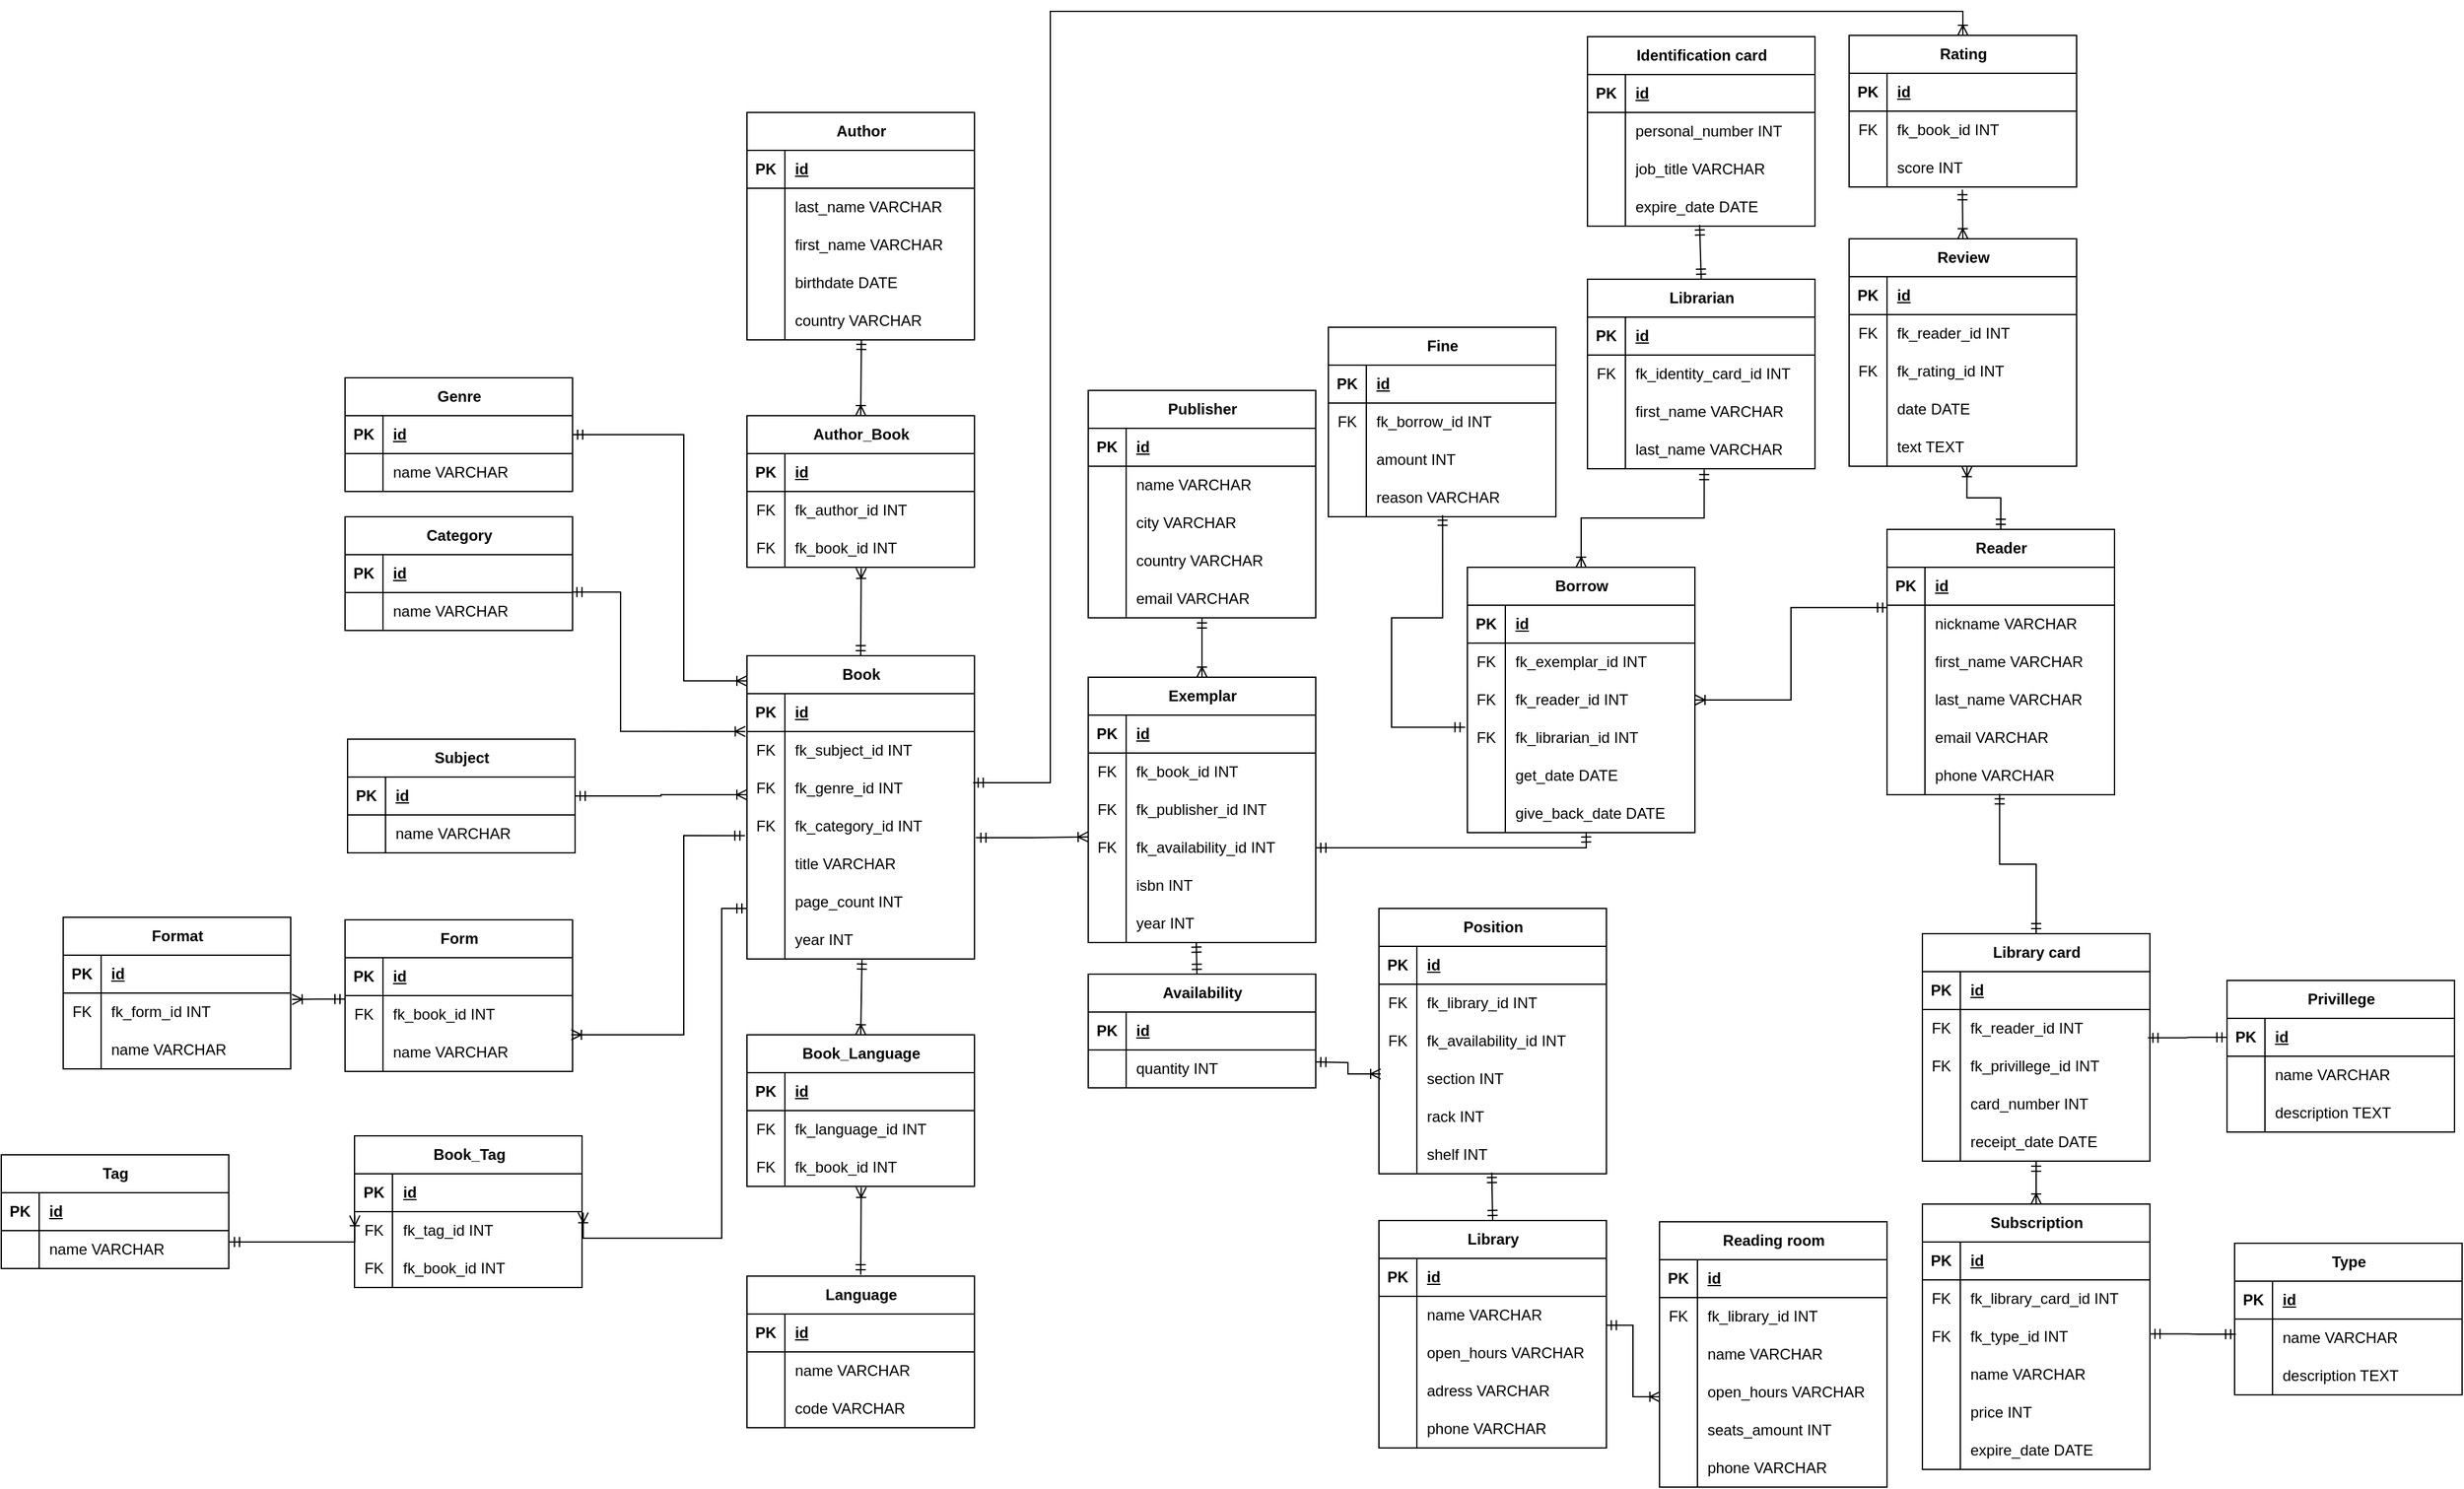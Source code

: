 <mxfile version="25.0.3">
  <diagram name="Page-1" id="2ca16b54-16f6-2749-3443-fa8db7711227">
    <mxGraphModel dx="2960" dy="2567" grid="1" gridSize="10" guides="1" tooltips="1" connect="1" arrows="1" fold="1" page="1" pageScale="1" pageWidth="1100" pageHeight="850" background="none" math="0" shadow="0">
      <root>
        <mxCell id="0" />
        <mxCell id="1" parent="0" />
        <mxCell id="zmc0mV-NcM_S_zPreWPG-15" value="Book" style="shape=table;startSize=30;container=1;collapsible=1;childLayout=tableLayout;fixedRows=1;rowLines=0;fontStyle=1;align=center;resizeLast=1;html=1;" parent="1" vertex="1">
          <mxGeometry x="-487" y="-1154" width="180" height="240" as="geometry" />
        </mxCell>
        <mxCell id="zmc0mV-NcM_S_zPreWPG-16" value="" style="shape=tableRow;horizontal=0;startSize=0;swimlaneHead=0;swimlaneBody=0;fillColor=none;collapsible=0;dropTarget=0;points=[[0,0.5],[1,0.5]];portConstraint=eastwest;top=0;left=0;right=0;bottom=1;" parent="zmc0mV-NcM_S_zPreWPG-15" vertex="1">
          <mxGeometry y="30" width="180" height="30" as="geometry" />
        </mxCell>
        <mxCell id="zmc0mV-NcM_S_zPreWPG-17" value="PK" style="shape=partialRectangle;connectable=0;fillColor=none;top=0;left=0;bottom=0;right=0;fontStyle=1;overflow=hidden;whiteSpace=wrap;html=1;" parent="zmc0mV-NcM_S_zPreWPG-16" vertex="1">
          <mxGeometry width="30" height="30" as="geometry">
            <mxRectangle width="30" height="30" as="alternateBounds" />
          </mxGeometry>
        </mxCell>
        <mxCell id="zmc0mV-NcM_S_zPreWPG-18" value="id" style="shape=partialRectangle;connectable=0;fillColor=none;top=0;left=0;bottom=0;right=0;align=left;spacingLeft=6;fontStyle=5;overflow=hidden;whiteSpace=wrap;html=1;" parent="zmc0mV-NcM_S_zPreWPG-16" vertex="1">
          <mxGeometry x="30" width="150" height="30" as="geometry">
            <mxRectangle width="150" height="30" as="alternateBounds" />
          </mxGeometry>
        </mxCell>
        <mxCell id="zmc0mV-NcM_S_zPreWPG-19" value="" style="shape=tableRow;horizontal=0;startSize=0;swimlaneHead=0;swimlaneBody=0;fillColor=none;collapsible=0;dropTarget=0;points=[[0,0.5],[1,0.5]];portConstraint=eastwest;top=0;left=0;right=0;bottom=0;" parent="zmc0mV-NcM_S_zPreWPG-15" vertex="1">
          <mxGeometry y="60" width="180" height="30" as="geometry" />
        </mxCell>
        <mxCell id="zmc0mV-NcM_S_zPreWPG-20" value="FK" style="shape=partialRectangle;connectable=0;fillColor=none;top=0;left=0;bottom=0;right=0;editable=1;overflow=hidden;whiteSpace=wrap;html=1;" parent="zmc0mV-NcM_S_zPreWPG-19" vertex="1">
          <mxGeometry width="30" height="30" as="geometry">
            <mxRectangle width="30" height="30" as="alternateBounds" />
          </mxGeometry>
        </mxCell>
        <mxCell id="zmc0mV-NcM_S_zPreWPG-21" value="fk_subject_id INT" style="shape=partialRectangle;connectable=0;fillColor=none;top=0;left=0;bottom=0;right=0;align=left;spacingLeft=6;overflow=hidden;whiteSpace=wrap;html=1;" parent="zmc0mV-NcM_S_zPreWPG-19" vertex="1">
          <mxGeometry x="30" width="150" height="30" as="geometry">
            <mxRectangle width="150" height="30" as="alternateBounds" />
          </mxGeometry>
        </mxCell>
        <mxCell id="zmc0mV-NcM_S_zPreWPG-483" value="" style="shape=tableRow;horizontal=0;startSize=0;swimlaneHead=0;swimlaneBody=0;fillColor=none;collapsible=0;dropTarget=0;points=[[0,0.5],[1,0.5]];portConstraint=eastwest;top=0;left=0;right=0;bottom=0;" parent="zmc0mV-NcM_S_zPreWPG-15" vertex="1">
          <mxGeometry y="90" width="180" height="30" as="geometry" />
        </mxCell>
        <mxCell id="zmc0mV-NcM_S_zPreWPG-484" value="FK" style="shape=partialRectangle;connectable=0;fillColor=none;top=0;left=0;bottom=0;right=0;editable=1;overflow=hidden;whiteSpace=wrap;html=1;" parent="zmc0mV-NcM_S_zPreWPG-483" vertex="1">
          <mxGeometry width="30" height="30" as="geometry">
            <mxRectangle width="30" height="30" as="alternateBounds" />
          </mxGeometry>
        </mxCell>
        <mxCell id="zmc0mV-NcM_S_zPreWPG-485" value="fk_genre_id INT" style="shape=partialRectangle;connectable=0;fillColor=none;top=0;left=0;bottom=0;right=0;align=left;spacingLeft=6;overflow=hidden;whiteSpace=wrap;html=1;" parent="zmc0mV-NcM_S_zPreWPG-483" vertex="1">
          <mxGeometry x="30" width="150" height="30" as="geometry">
            <mxRectangle width="150" height="30" as="alternateBounds" />
          </mxGeometry>
        </mxCell>
        <mxCell id="zmc0mV-NcM_S_zPreWPG-22" value="" style="shape=tableRow;horizontal=0;startSize=0;swimlaneHead=0;swimlaneBody=0;fillColor=none;collapsible=0;dropTarget=0;points=[[0,0.5],[1,0.5]];portConstraint=eastwest;top=0;left=0;right=0;bottom=0;" parent="zmc0mV-NcM_S_zPreWPG-15" vertex="1">
          <mxGeometry y="120" width="180" height="30" as="geometry" />
        </mxCell>
        <mxCell id="zmc0mV-NcM_S_zPreWPG-23" value="FK" style="shape=partialRectangle;connectable=0;fillColor=none;top=0;left=0;bottom=0;right=0;editable=1;overflow=hidden;whiteSpace=wrap;html=1;" parent="zmc0mV-NcM_S_zPreWPG-22" vertex="1">
          <mxGeometry width="30" height="30" as="geometry">
            <mxRectangle width="30" height="30" as="alternateBounds" />
          </mxGeometry>
        </mxCell>
        <mxCell id="zmc0mV-NcM_S_zPreWPG-24" value="fk_category_id INT" style="shape=partialRectangle;connectable=0;fillColor=none;top=0;left=0;bottom=0;right=0;align=left;spacingLeft=6;overflow=hidden;whiteSpace=wrap;html=1;" parent="zmc0mV-NcM_S_zPreWPG-22" vertex="1">
          <mxGeometry x="30" width="150" height="30" as="geometry">
            <mxRectangle width="150" height="30" as="alternateBounds" />
          </mxGeometry>
        </mxCell>
        <mxCell id="zmc0mV-NcM_S_zPreWPG-25" value="" style="shape=tableRow;horizontal=0;startSize=0;swimlaneHead=0;swimlaneBody=0;fillColor=none;collapsible=0;dropTarget=0;points=[[0,0.5],[1,0.5]];portConstraint=eastwest;top=0;left=0;right=0;bottom=0;" parent="zmc0mV-NcM_S_zPreWPG-15" vertex="1">
          <mxGeometry y="150" width="180" height="30" as="geometry" />
        </mxCell>
        <mxCell id="zmc0mV-NcM_S_zPreWPG-26" value="" style="shape=partialRectangle;connectable=0;fillColor=none;top=0;left=0;bottom=0;right=0;editable=1;overflow=hidden;whiteSpace=wrap;html=1;" parent="zmc0mV-NcM_S_zPreWPG-25" vertex="1">
          <mxGeometry width="30" height="30" as="geometry">
            <mxRectangle width="30" height="30" as="alternateBounds" />
          </mxGeometry>
        </mxCell>
        <mxCell id="zmc0mV-NcM_S_zPreWPG-27" value="title VARCHAR" style="shape=partialRectangle;connectable=0;fillColor=none;top=0;left=0;bottom=0;right=0;align=left;spacingLeft=6;overflow=hidden;whiteSpace=wrap;html=1;" parent="zmc0mV-NcM_S_zPreWPG-25" vertex="1">
          <mxGeometry x="30" width="150" height="30" as="geometry">
            <mxRectangle width="150" height="30" as="alternateBounds" />
          </mxGeometry>
        </mxCell>
        <mxCell id="zmc0mV-NcM_S_zPreWPG-45" value="" style="shape=tableRow;horizontal=0;startSize=0;swimlaneHead=0;swimlaneBody=0;fillColor=none;collapsible=0;dropTarget=0;points=[[0,0.5],[1,0.5]];portConstraint=eastwest;top=0;left=0;right=0;bottom=0;" parent="zmc0mV-NcM_S_zPreWPG-15" vertex="1">
          <mxGeometry y="180" width="180" height="30" as="geometry" />
        </mxCell>
        <mxCell id="zmc0mV-NcM_S_zPreWPG-46" value="" style="shape=partialRectangle;connectable=0;fillColor=none;top=0;left=0;bottom=0;right=0;editable=1;overflow=hidden;whiteSpace=wrap;html=1;" parent="zmc0mV-NcM_S_zPreWPG-45" vertex="1">
          <mxGeometry width="30" height="30" as="geometry">
            <mxRectangle width="30" height="30" as="alternateBounds" />
          </mxGeometry>
        </mxCell>
        <mxCell id="zmc0mV-NcM_S_zPreWPG-47" value="page_count INT" style="shape=partialRectangle;connectable=0;fillColor=none;top=0;left=0;bottom=0;right=0;align=left;spacingLeft=6;overflow=hidden;whiteSpace=wrap;html=1;" parent="zmc0mV-NcM_S_zPreWPG-45" vertex="1">
          <mxGeometry x="30" width="150" height="30" as="geometry">
            <mxRectangle width="150" height="30" as="alternateBounds" />
          </mxGeometry>
        </mxCell>
        <mxCell id="zmc0mV-NcM_S_zPreWPG-48" value="" style="shape=tableRow;horizontal=0;startSize=0;swimlaneHead=0;swimlaneBody=0;fillColor=none;collapsible=0;dropTarget=0;points=[[0,0.5],[1,0.5]];portConstraint=eastwest;top=0;left=0;right=0;bottom=0;" parent="zmc0mV-NcM_S_zPreWPG-15" vertex="1">
          <mxGeometry y="210" width="180" height="30" as="geometry" />
        </mxCell>
        <mxCell id="zmc0mV-NcM_S_zPreWPG-49" value="" style="shape=partialRectangle;connectable=0;fillColor=none;top=0;left=0;bottom=0;right=0;editable=1;overflow=hidden;whiteSpace=wrap;html=1;" parent="zmc0mV-NcM_S_zPreWPG-48" vertex="1">
          <mxGeometry width="30" height="30" as="geometry">
            <mxRectangle width="30" height="30" as="alternateBounds" />
          </mxGeometry>
        </mxCell>
        <mxCell id="zmc0mV-NcM_S_zPreWPG-50" value="year INT" style="shape=partialRectangle;connectable=0;fillColor=none;top=0;left=0;bottom=0;right=0;align=left;spacingLeft=6;overflow=hidden;whiteSpace=wrap;html=1;" parent="zmc0mV-NcM_S_zPreWPG-48" vertex="1">
          <mxGeometry x="30" width="150" height="30" as="geometry">
            <mxRectangle width="150" height="30" as="alternateBounds" />
          </mxGeometry>
        </mxCell>
        <mxCell id="zmc0mV-NcM_S_zPreWPG-51" value="Publisher" style="shape=table;startSize=30;container=1;collapsible=1;childLayout=tableLayout;fixedRows=1;rowLines=0;fontStyle=1;align=center;resizeLast=1;html=1;" parent="1" vertex="1">
          <mxGeometry x="-217" y="-1364" width="180" height="180" as="geometry" />
        </mxCell>
        <mxCell id="zmc0mV-NcM_S_zPreWPG-52" value="" style="shape=tableRow;horizontal=0;startSize=0;swimlaneHead=0;swimlaneBody=0;fillColor=none;collapsible=0;dropTarget=0;points=[[0,0.5],[1,0.5]];portConstraint=eastwest;top=0;left=0;right=0;bottom=1;" parent="zmc0mV-NcM_S_zPreWPG-51" vertex="1">
          <mxGeometry y="30" width="180" height="30" as="geometry" />
        </mxCell>
        <mxCell id="zmc0mV-NcM_S_zPreWPG-53" value="PK" style="shape=partialRectangle;connectable=0;fillColor=none;top=0;left=0;bottom=0;right=0;fontStyle=1;overflow=hidden;whiteSpace=wrap;html=1;" parent="zmc0mV-NcM_S_zPreWPG-52" vertex="1">
          <mxGeometry width="30" height="30" as="geometry">
            <mxRectangle width="30" height="30" as="alternateBounds" />
          </mxGeometry>
        </mxCell>
        <mxCell id="zmc0mV-NcM_S_zPreWPG-54" value="id" style="shape=partialRectangle;connectable=0;fillColor=none;top=0;left=0;bottom=0;right=0;align=left;spacingLeft=6;fontStyle=5;overflow=hidden;whiteSpace=wrap;html=1;" parent="zmc0mV-NcM_S_zPreWPG-52" vertex="1">
          <mxGeometry x="30" width="150" height="30" as="geometry">
            <mxRectangle width="150" height="30" as="alternateBounds" />
          </mxGeometry>
        </mxCell>
        <mxCell id="zmc0mV-NcM_S_zPreWPG-61" value="" style="shape=tableRow;horizontal=0;startSize=0;swimlaneHead=0;swimlaneBody=0;fillColor=none;collapsible=0;dropTarget=0;points=[[0,0.5],[1,0.5]];portConstraint=eastwest;top=0;left=0;right=0;bottom=0;" parent="zmc0mV-NcM_S_zPreWPG-51" vertex="1">
          <mxGeometry y="60" width="180" height="30" as="geometry" />
        </mxCell>
        <mxCell id="zmc0mV-NcM_S_zPreWPG-62" value="" style="shape=partialRectangle;connectable=0;fillColor=none;top=0;left=0;bottom=0;right=0;editable=1;overflow=hidden;whiteSpace=wrap;html=1;" parent="zmc0mV-NcM_S_zPreWPG-61" vertex="1">
          <mxGeometry width="30" height="30" as="geometry">
            <mxRectangle width="30" height="30" as="alternateBounds" />
          </mxGeometry>
        </mxCell>
        <mxCell id="zmc0mV-NcM_S_zPreWPG-63" value="name VARCHAR" style="shape=partialRectangle;connectable=0;fillColor=none;top=0;left=0;bottom=0;right=0;align=left;spacingLeft=6;overflow=hidden;whiteSpace=wrap;html=1;" parent="zmc0mV-NcM_S_zPreWPG-61" vertex="1">
          <mxGeometry x="30" width="150" height="30" as="geometry">
            <mxRectangle width="150" height="30" as="alternateBounds" />
          </mxGeometry>
        </mxCell>
        <mxCell id="zmc0mV-NcM_S_zPreWPG-64" value="" style="shape=tableRow;horizontal=0;startSize=0;swimlaneHead=0;swimlaneBody=0;fillColor=none;collapsible=0;dropTarget=0;points=[[0,0.5],[1,0.5]];portConstraint=eastwest;top=0;left=0;right=0;bottom=0;" parent="zmc0mV-NcM_S_zPreWPG-51" vertex="1">
          <mxGeometry y="90" width="180" height="30" as="geometry" />
        </mxCell>
        <mxCell id="zmc0mV-NcM_S_zPreWPG-65" value="" style="shape=partialRectangle;connectable=0;fillColor=none;top=0;left=0;bottom=0;right=0;editable=1;overflow=hidden;whiteSpace=wrap;html=1;" parent="zmc0mV-NcM_S_zPreWPG-64" vertex="1">
          <mxGeometry width="30" height="30" as="geometry">
            <mxRectangle width="30" height="30" as="alternateBounds" />
          </mxGeometry>
        </mxCell>
        <mxCell id="zmc0mV-NcM_S_zPreWPG-66" value="city VARCHAR" style="shape=partialRectangle;connectable=0;fillColor=none;top=0;left=0;bottom=0;right=0;align=left;spacingLeft=6;overflow=hidden;whiteSpace=wrap;html=1;" parent="zmc0mV-NcM_S_zPreWPG-64" vertex="1">
          <mxGeometry x="30" width="150" height="30" as="geometry">
            <mxRectangle width="150" height="30" as="alternateBounds" />
          </mxGeometry>
        </mxCell>
        <mxCell id="zmc0mV-NcM_S_zPreWPG-67" value="" style="shape=tableRow;horizontal=0;startSize=0;swimlaneHead=0;swimlaneBody=0;fillColor=none;collapsible=0;dropTarget=0;points=[[0,0.5],[1,0.5]];portConstraint=eastwest;top=0;left=0;right=0;bottom=0;" parent="zmc0mV-NcM_S_zPreWPG-51" vertex="1">
          <mxGeometry y="120" width="180" height="30" as="geometry" />
        </mxCell>
        <mxCell id="zmc0mV-NcM_S_zPreWPG-68" value="" style="shape=partialRectangle;connectable=0;fillColor=none;top=0;left=0;bottom=0;right=0;editable=1;overflow=hidden;whiteSpace=wrap;html=1;" parent="zmc0mV-NcM_S_zPreWPG-67" vertex="1">
          <mxGeometry width="30" height="30" as="geometry">
            <mxRectangle width="30" height="30" as="alternateBounds" />
          </mxGeometry>
        </mxCell>
        <mxCell id="zmc0mV-NcM_S_zPreWPG-69" value="country VARCHAR" style="shape=partialRectangle;connectable=0;fillColor=none;top=0;left=0;bottom=0;right=0;align=left;spacingLeft=6;overflow=hidden;whiteSpace=wrap;html=1;" parent="zmc0mV-NcM_S_zPreWPG-67" vertex="1">
          <mxGeometry x="30" width="150" height="30" as="geometry">
            <mxRectangle width="150" height="30" as="alternateBounds" />
          </mxGeometry>
        </mxCell>
        <mxCell id="zmc0mV-NcM_S_zPreWPG-55" value="" style="shape=tableRow;horizontal=0;startSize=0;swimlaneHead=0;swimlaneBody=0;fillColor=none;collapsible=0;dropTarget=0;points=[[0,0.5],[1,0.5]];portConstraint=eastwest;top=0;left=0;right=0;bottom=0;" parent="zmc0mV-NcM_S_zPreWPG-51" vertex="1">
          <mxGeometry y="150" width="180" height="30" as="geometry" />
        </mxCell>
        <mxCell id="zmc0mV-NcM_S_zPreWPG-56" value="" style="shape=partialRectangle;connectable=0;fillColor=none;top=0;left=0;bottom=0;right=0;editable=1;overflow=hidden;whiteSpace=wrap;html=1;" parent="zmc0mV-NcM_S_zPreWPG-55" vertex="1">
          <mxGeometry width="30" height="30" as="geometry">
            <mxRectangle width="30" height="30" as="alternateBounds" />
          </mxGeometry>
        </mxCell>
        <mxCell id="zmc0mV-NcM_S_zPreWPG-57" value="email VARCHAR" style="shape=partialRectangle;connectable=0;fillColor=none;top=0;left=0;bottom=0;right=0;align=left;spacingLeft=6;overflow=hidden;whiteSpace=wrap;html=1;" parent="zmc0mV-NcM_S_zPreWPG-55" vertex="1">
          <mxGeometry x="30" width="150" height="30" as="geometry">
            <mxRectangle width="150" height="30" as="alternateBounds" />
          </mxGeometry>
        </mxCell>
        <mxCell id="zmc0mV-NcM_S_zPreWPG-70" value="Author" style="shape=table;startSize=30;container=1;collapsible=1;childLayout=tableLayout;fixedRows=1;rowLines=0;fontStyle=1;align=center;resizeLast=1;html=1;" parent="1" vertex="1">
          <mxGeometry x="-487" y="-1584" width="180" height="180" as="geometry" />
        </mxCell>
        <mxCell id="zmc0mV-NcM_S_zPreWPG-71" value="" style="shape=tableRow;horizontal=0;startSize=0;swimlaneHead=0;swimlaneBody=0;fillColor=none;collapsible=0;dropTarget=0;points=[[0,0.5],[1,0.5]];portConstraint=eastwest;top=0;left=0;right=0;bottom=1;" parent="zmc0mV-NcM_S_zPreWPG-70" vertex="1">
          <mxGeometry y="30" width="180" height="30" as="geometry" />
        </mxCell>
        <mxCell id="zmc0mV-NcM_S_zPreWPG-72" value="PK" style="shape=partialRectangle;connectable=0;fillColor=none;top=0;left=0;bottom=0;right=0;fontStyle=1;overflow=hidden;whiteSpace=wrap;html=1;" parent="zmc0mV-NcM_S_zPreWPG-71" vertex="1">
          <mxGeometry width="30" height="30" as="geometry">
            <mxRectangle width="30" height="30" as="alternateBounds" />
          </mxGeometry>
        </mxCell>
        <mxCell id="zmc0mV-NcM_S_zPreWPG-73" value="id" style="shape=partialRectangle;connectable=0;fillColor=none;top=0;left=0;bottom=0;right=0;align=left;spacingLeft=6;fontStyle=5;overflow=hidden;whiteSpace=wrap;html=1;" parent="zmc0mV-NcM_S_zPreWPG-71" vertex="1">
          <mxGeometry x="30" width="150" height="30" as="geometry">
            <mxRectangle width="150" height="30" as="alternateBounds" />
          </mxGeometry>
        </mxCell>
        <mxCell id="zmc0mV-NcM_S_zPreWPG-74" value="" style="shape=tableRow;horizontal=0;startSize=0;swimlaneHead=0;swimlaneBody=0;fillColor=none;collapsible=0;dropTarget=0;points=[[0,0.5],[1,0.5]];portConstraint=eastwest;top=0;left=0;right=0;bottom=0;" parent="zmc0mV-NcM_S_zPreWPG-70" vertex="1">
          <mxGeometry y="60" width="180" height="30" as="geometry" />
        </mxCell>
        <mxCell id="zmc0mV-NcM_S_zPreWPG-75" value="" style="shape=partialRectangle;connectable=0;fillColor=none;top=0;left=0;bottom=0;right=0;editable=1;overflow=hidden;whiteSpace=wrap;html=1;" parent="zmc0mV-NcM_S_zPreWPG-74" vertex="1">
          <mxGeometry width="30" height="30" as="geometry">
            <mxRectangle width="30" height="30" as="alternateBounds" />
          </mxGeometry>
        </mxCell>
        <mxCell id="zmc0mV-NcM_S_zPreWPG-76" value="last_name VARCHAR" style="shape=partialRectangle;connectable=0;fillColor=none;top=0;left=0;bottom=0;right=0;align=left;spacingLeft=6;overflow=hidden;whiteSpace=wrap;html=1;" parent="zmc0mV-NcM_S_zPreWPG-74" vertex="1">
          <mxGeometry x="30" width="150" height="30" as="geometry">
            <mxRectangle width="150" height="30" as="alternateBounds" />
          </mxGeometry>
        </mxCell>
        <mxCell id="zmc0mV-NcM_S_zPreWPG-77" value="" style="shape=tableRow;horizontal=0;startSize=0;swimlaneHead=0;swimlaneBody=0;fillColor=none;collapsible=0;dropTarget=0;points=[[0,0.5],[1,0.5]];portConstraint=eastwest;top=0;left=0;right=0;bottom=0;" parent="zmc0mV-NcM_S_zPreWPG-70" vertex="1">
          <mxGeometry y="90" width="180" height="30" as="geometry" />
        </mxCell>
        <mxCell id="zmc0mV-NcM_S_zPreWPG-78" value="" style="shape=partialRectangle;connectable=0;fillColor=none;top=0;left=0;bottom=0;right=0;editable=1;overflow=hidden;whiteSpace=wrap;html=1;" parent="zmc0mV-NcM_S_zPreWPG-77" vertex="1">
          <mxGeometry width="30" height="30" as="geometry">
            <mxRectangle width="30" height="30" as="alternateBounds" />
          </mxGeometry>
        </mxCell>
        <mxCell id="zmc0mV-NcM_S_zPreWPG-79" value="first_name VARCHAR" style="shape=partialRectangle;connectable=0;fillColor=none;top=0;left=0;bottom=0;right=0;align=left;spacingLeft=6;overflow=hidden;whiteSpace=wrap;html=1;" parent="zmc0mV-NcM_S_zPreWPG-77" vertex="1">
          <mxGeometry x="30" width="150" height="30" as="geometry">
            <mxRectangle width="150" height="30" as="alternateBounds" />
          </mxGeometry>
        </mxCell>
        <mxCell id="zmc0mV-NcM_S_zPreWPG-80" value="" style="shape=tableRow;horizontal=0;startSize=0;swimlaneHead=0;swimlaneBody=0;fillColor=none;collapsible=0;dropTarget=0;points=[[0,0.5],[1,0.5]];portConstraint=eastwest;top=0;left=0;right=0;bottom=0;" parent="zmc0mV-NcM_S_zPreWPG-70" vertex="1">
          <mxGeometry y="120" width="180" height="30" as="geometry" />
        </mxCell>
        <mxCell id="zmc0mV-NcM_S_zPreWPG-81" value="" style="shape=partialRectangle;connectable=0;fillColor=none;top=0;left=0;bottom=0;right=0;editable=1;overflow=hidden;whiteSpace=wrap;html=1;" parent="zmc0mV-NcM_S_zPreWPG-80" vertex="1">
          <mxGeometry width="30" height="30" as="geometry">
            <mxRectangle width="30" height="30" as="alternateBounds" />
          </mxGeometry>
        </mxCell>
        <mxCell id="zmc0mV-NcM_S_zPreWPG-82" value="birthdate DATE" style="shape=partialRectangle;connectable=0;fillColor=none;top=0;left=0;bottom=0;right=0;align=left;spacingLeft=6;overflow=hidden;whiteSpace=wrap;html=1;" parent="zmc0mV-NcM_S_zPreWPG-80" vertex="1">
          <mxGeometry x="30" width="150" height="30" as="geometry">
            <mxRectangle width="150" height="30" as="alternateBounds" />
          </mxGeometry>
        </mxCell>
        <mxCell id="zmc0mV-NcM_S_zPreWPG-83" value="" style="shape=tableRow;horizontal=0;startSize=0;swimlaneHead=0;swimlaneBody=0;fillColor=none;collapsible=0;dropTarget=0;points=[[0,0.5],[1,0.5]];portConstraint=eastwest;top=0;left=0;right=0;bottom=0;" parent="zmc0mV-NcM_S_zPreWPG-70" vertex="1">
          <mxGeometry y="150" width="180" height="30" as="geometry" />
        </mxCell>
        <mxCell id="zmc0mV-NcM_S_zPreWPG-84" value="" style="shape=partialRectangle;connectable=0;fillColor=none;top=0;left=0;bottom=0;right=0;editable=1;overflow=hidden;whiteSpace=wrap;html=1;" parent="zmc0mV-NcM_S_zPreWPG-83" vertex="1">
          <mxGeometry width="30" height="30" as="geometry">
            <mxRectangle width="30" height="30" as="alternateBounds" />
          </mxGeometry>
        </mxCell>
        <mxCell id="zmc0mV-NcM_S_zPreWPG-85" value="country VARCHAR" style="shape=partialRectangle;connectable=0;fillColor=none;top=0;left=0;bottom=0;right=0;align=left;spacingLeft=6;overflow=hidden;whiteSpace=wrap;html=1;" parent="zmc0mV-NcM_S_zPreWPG-83" vertex="1">
          <mxGeometry x="30" width="150" height="30" as="geometry">
            <mxRectangle width="150" height="30" as="alternateBounds" />
          </mxGeometry>
        </mxCell>
        <mxCell id="zmc0mV-NcM_S_zPreWPG-86" value="Exemplar" style="shape=table;startSize=30;container=1;collapsible=1;childLayout=tableLayout;fixedRows=1;rowLines=0;fontStyle=1;align=center;resizeLast=1;html=1;" parent="1" vertex="1">
          <mxGeometry x="-217" y="-1137" width="180" height="210" as="geometry" />
        </mxCell>
        <mxCell id="zmc0mV-NcM_S_zPreWPG-87" value="" style="shape=tableRow;horizontal=0;startSize=0;swimlaneHead=0;swimlaneBody=0;fillColor=none;collapsible=0;dropTarget=0;points=[[0,0.5],[1,0.5]];portConstraint=eastwest;top=0;left=0;right=0;bottom=1;" parent="zmc0mV-NcM_S_zPreWPG-86" vertex="1">
          <mxGeometry y="30" width="180" height="30" as="geometry" />
        </mxCell>
        <mxCell id="zmc0mV-NcM_S_zPreWPG-88" value="PK" style="shape=partialRectangle;connectable=0;fillColor=none;top=0;left=0;bottom=0;right=0;fontStyle=1;overflow=hidden;whiteSpace=wrap;html=1;" parent="zmc0mV-NcM_S_zPreWPG-87" vertex="1">
          <mxGeometry width="30" height="30" as="geometry">
            <mxRectangle width="30" height="30" as="alternateBounds" />
          </mxGeometry>
        </mxCell>
        <mxCell id="zmc0mV-NcM_S_zPreWPG-89" value="id" style="shape=partialRectangle;connectable=0;fillColor=none;top=0;left=0;bottom=0;right=0;align=left;spacingLeft=6;fontStyle=5;overflow=hidden;whiteSpace=wrap;html=1;" parent="zmc0mV-NcM_S_zPreWPG-87" vertex="1">
          <mxGeometry x="30" width="150" height="30" as="geometry">
            <mxRectangle width="150" height="30" as="alternateBounds" />
          </mxGeometry>
        </mxCell>
        <mxCell id="zmc0mV-NcM_S_zPreWPG-445" value="" style="shape=tableRow;horizontal=0;startSize=0;swimlaneHead=0;swimlaneBody=0;fillColor=none;collapsible=0;dropTarget=0;points=[[0,0.5],[1,0.5]];portConstraint=eastwest;top=0;left=0;right=0;bottom=0;" parent="zmc0mV-NcM_S_zPreWPG-86" vertex="1">
          <mxGeometry y="60" width="180" height="30" as="geometry" />
        </mxCell>
        <mxCell id="zmc0mV-NcM_S_zPreWPG-446" value="FK" style="shape=partialRectangle;connectable=0;fillColor=none;top=0;left=0;bottom=0;right=0;editable=1;overflow=hidden;whiteSpace=wrap;html=1;" parent="zmc0mV-NcM_S_zPreWPG-445" vertex="1">
          <mxGeometry width="30" height="30" as="geometry">
            <mxRectangle width="30" height="30" as="alternateBounds" />
          </mxGeometry>
        </mxCell>
        <mxCell id="zmc0mV-NcM_S_zPreWPG-447" value="fk_book_id INT" style="shape=partialRectangle;connectable=0;fillColor=none;top=0;left=0;bottom=0;right=0;align=left;spacingLeft=6;overflow=hidden;whiteSpace=wrap;html=1;" parent="zmc0mV-NcM_S_zPreWPG-445" vertex="1">
          <mxGeometry x="30" width="150" height="30" as="geometry">
            <mxRectangle width="150" height="30" as="alternateBounds" />
          </mxGeometry>
        </mxCell>
        <mxCell id="zmc0mV-NcM_S_zPreWPG-490" value="" style="shape=tableRow;horizontal=0;startSize=0;swimlaneHead=0;swimlaneBody=0;fillColor=none;collapsible=0;dropTarget=0;points=[[0,0.5],[1,0.5]];portConstraint=eastwest;top=0;left=0;right=0;bottom=0;" parent="zmc0mV-NcM_S_zPreWPG-86" vertex="1">
          <mxGeometry y="90" width="180" height="30" as="geometry" />
        </mxCell>
        <mxCell id="zmc0mV-NcM_S_zPreWPG-491" value="FK" style="shape=partialRectangle;connectable=0;fillColor=none;top=0;left=0;bottom=0;right=0;editable=1;overflow=hidden;whiteSpace=wrap;html=1;" parent="zmc0mV-NcM_S_zPreWPG-490" vertex="1">
          <mxGeometry width="30" height="30" as="geometry">
            <mxRectangle width="30" height="30" as="alternateBounds" />
          </mxGeometry>
        </mxCell>
        <mxCell id="zmc0mV-NcM_S_zPreWPG-492" value="fk_publisher_id INT" style="shape=partialRectangle;connectable=0;fillColor=none;top=0;left=0;bottom=0;right=0;align=left;spacingLeft=6;overflow=hidden;whiteSpace=wrap;html=1;" parent="zmc0mV-NcM_S_zPreWPG-490" vertex="1">
          <mxGeometry x="30" width="150" height="30" as="geometry">
            <mxRectangle width="150" height="30" as="alternateBounds" />
          </mxGeometry>
        </mxCell>
        <mxCell id="zmc0mV-NcM_S_zPreWPG-90" value="" style="shape=tableRow;horizontal=0;startSize=0;swimlaneHead=0;swimlaneBody=0;fillColor=none;collapsible=0;dropTarget=0;points=[[0,0.5],[1,0.5]];portConstraint=eastwest;top=0;left=0;right=0;bottom=0;" parent="zmc0mV-NcM_S_zPreWPG-86" vertex="1">
          <mxGeometry y="120" width="180" height="30" as="geometry" />
        </mxCell>
        <mxCell id="zmc0mV-NcM_S_zPreWPG-91" value="FK" style="shape=partialRectangle;connectable=0;fillColor=none;top=0;left=0;bottom=0;right=0;editable=1;overflow=hidden;whiteSpace=wrap;html=1;" parent="zmc0mV-NcM_S_zPreWPG-90" vertex="1">
          <mxGeometry width="30" height="30" as="geometry">
            <mxRectangle width="30" height="30" as="alternateBounds" />
          </mxGeometry>
        </mxCell>
        <mxCell id="zmc0mV-NcM_S_zPreWPG-92" value="fk_availability_id INT" style="shape=partialRectangle;connectable=0;fillColor=none;top=0;left=0;bottom=0;right=0;align=left;spacingLeft=6;overflow=hidden;whiteSpace=wrap;html=1;" parent="zmc0mV-NcM_S_zPreWPG-90" vertex="1">
          <mxGeometry x="30" width="150" height="30" as="geometry">
            <mxRectangle width="150" height="30" as="alternateBounds" />
          </mxGeometry>
        </mxCell>
        <mxCell id="zmc0mV-NcM_S_zPreWPG-96" value="" style="shape=tableRow;horizontal=0;startSize=0;swimlaneHead=0;swimlaneBody=0;fillColor=none;collapsible=0;dropTarget=0;points=[[0,0.5],[1,0.5]];portConstraint=eastwest;top=0;left=0;right=0;bottom=0;" parent="zmc0mV-NcM_S_zPreWPG-86" vertex="1">
          <mxGeometry y="150" width="180" height="30" as="geometry" />
        </mxCell>
        <mxCell id="zmc0mV-NcM_S_zPreWPG-97" value="" style="shape=partialRectangle;connectable=0;fillColor=none;top=0;left=0;bottom=0;right=0;editable=1;overflow=hidden;whiteSpace=wrap;html=1;" parent="zmc0mV-NcM_S_zPreWPG-96" vertex="1">
          <mxGeometry width="30" height="30" as="geometry">
            <mxRectangle width="30" height="30" as="alternateBounds" />
          </mxGeometry>
        </mxCell>
        <mxCell id="zmc0mV-NcM_S_zPreWPG-98" value="isbn INT" style="shape=partialRectangle;connectable=0;fillColor=none;top=0;left=0;bottom=0;right=0;align=left;spacingLeft=6;overflow=hidden;whiteSpace=wrap;html=1;" parent="zmc0mV-NcM_S_zPreWPG-96" vertex="1">
          <mxGeometry x="30" width="150" height="30" as="geometry">
            <mxRectangle width="150" height="30" as="alternateBounds" />
          </mxGeometry>
        </mxCell>
        <mxCell id="zmc0mV-NcM_S_zPreWPG-102" value="" style="shape=tableRow;horizontal=0;startSize=0;swimlaneHead=0;swimlaneBody=0;fillColor=none;collapsible=0;dropTarget=0;points=[[0,0.5],[1,0.5]];portConstraint=eastwest;top=0;left=0;right=0;bottom=0;" parent="zmc0mV-NcM_S_zPreWPG-86" vertex="1">
          <mxGeometry y="180" width="180" height="30" as="geometry" />
        </mxCell>
        <mxCell id="zmc0mV-NcM_S_zPreWPG-103" value="" style="shape=partialRectangle;connectable=0;fillColor=none;top=0;left=0;bottom=0;right=0;editable=1;overflow=hidden;whiteSpace=wrap;html=1;" parent="zmc0mV-NcM_S_zPreWPG-102" vertex="1">
          <mxGeometry width="30" height="30" as="geometry">
            <mxRectangle width="30" height="30" as="alternateBounds" />
          </mxGeometry>
        </mxCell>
        <mxCell id="zmc0mV-NcM_S_zPreWPG-104" value="year INT" style="shape=partialRectangle;connectable=0;fillColor=none;top=0;left=0;bottom=0;right=0;align=left;spacingLeft=6;overflow=hidden;whiteSpace=wrap;html=1;" parent="zmc0mV-NcM_S_zPreWPG-102" vertex="1">
          <mxGeometry x="30" width="150" height="30" as="geometry">
            <mxRectangle width="150" height="30" as="alternateBounds" />
          </mxGeometry>
        </mxCell>
        <mxCell id="zmc0mV-NcM_S_zPreWPG-105" value="Availability" style="shape=table;startSize=30;container=1;collapsible=1;childLayout=tableLayout;fixedRows=1;rowLines=0;fontStyle=1;align=center;resizeLast=1;html=1;" parent="1" vertex="1">
          <mxGeometry x="-217" y="-902" width="180" height="90" as="geometry" />
        </mxCell>
        <mxCell id="zmc0mV-NcM_S_zPreWPG-106" value="" style="shape=tableRow;horizontal=0;startSize=0;swimlaneHead=0;swimlaneBody=0;fillColor=none;collapsible=0;dropTarget=0;points=[[0,0.5],[1,0.5]];portConstraint=eastwest;top=0;left=0;right=0;bottom=1;" parent="zmc0mV-NcM_S_zPreWPG-105" vertex="1">
          <mxGeometry y="30" width="180" height="30" as="geometry" />
        </mxCell>
        <mxCell id="zmc0mV-NcM_S_zPreWPG-107" value="PK" style="shape=partialRectangle;connectable=0;fillColor=none;top=0;left=0;bottom=0;right=0;fontStyle=1;overflow=hidden;whiteSpace=wrap;html=1;" parent="zmc0mV-NcM_S_zPreWPG-106" vertex="1">
          <mxGeometry width="30" height="30" as="geometry">
            <mxRectangle width="30" height="30" as="alternateBounds" />
          </mxGeometry>
        </mxCell>
        <mxCell id="zmc0mV-NcM_S_zPreWPG-108" value="id" style="shape=partialRectangle;connectable=0;fillColor=none;top=0;left=0;bottom=0;right=0;align=left;spacingLeft=6;fontStyle=5;overflow=hidden;whiteSpace=wrap;html=1;" parent="zmc0mV-NcM_S_zPreWPG-106" vertex="1">
          <mxGeometry x="30" width="150" height="30" as="geometry">
            <mxRectangle width="150" height="30" as="alternateBounds" />
          </mxGeometry>
        </mxCell>
        <mxCell id="zmc0mV-NcM_S_zPreWPG-115" value="" style="shape=tableRow;horizontal=0;startSize=0;swimlaneHead=0;swimlaneBody=0;fillColor=none;collapsible=0;dropTarget=0;points=[[0,0.5],[1,0.5]];portConstraint=eastwest;top=0;left=0;right=0;bottom=0;" parent="zmc0mV-NcM_S_zPreWPG-105" vertex="1">
          <mxGeometry y="60" width="180" height="30" as="geometry" />
        </mxCell>
        <mxCell id="zmc0mV-NcM_S_zPreWPG-116" value="" style="shape=partialRectangle;connectable=0;fillColor=none;top=0;left=0;bottom=0;right=0;editable=1;overflow=hidden;whiteSpace=wrap;html=1;" parent="zmc0mV-NcM_S_zPreWPG-115" vertex="1">
          <mxGeometry width="30" height="30" as="geometry">
            <mxRectangle width="30" height="30" as="alternateBounds" />
          </mxGeometry>
        </mxCell>
        <mxCell id="zmc0mV-NcM_S_zPreWPG-117" value="quantity INT" style="shape=partialRectangle;connectable=0;fillColor=none;top=0;left=0;bottom=0;right=0;align=left;spacingLeft=6;overflow=hidden;whiteSpace=wrap;html=1;" parent="zmc0mV-NcM_S_zPreWPG-115" vertex="1">
          <mxGeometry x="30" width="150" height="30" as="geometry">
            <mxRectangle width="150" height="30" as="alternateBounds" />
          </mxGeometry>
        </mxCell>
        <mxCell id="zmc0mV-NcM_S_zPreWPG-121" value="Library" style="shape=table;startSize=30;container=1;collapsible=1;childLayout=tableLayout;fixedRows=1;rowLines=0;fontStyle=1;align=center;resizeLast=1;html=1;" parent="1" vertex="1">
          <mxGeometry x="13" y="-707" width="180" height="180" as="geometry" />
        </mxCell>
        <mxCell id="zmc0mV-NcM_S_zPreWPG-122" value="" style="shape=tableRow;horizontal=0;startSize=0;swimlaneHead=0;swimlaneBody=0;fillColor=none;collapsible=0;dropTarget=0;points=[[0,0.5],[1,0.5]];portConstraint=eastwest;top=0;left=0;right=0;bottom=1;" parent="zmc0mV-NcM_S_zPreWPG-121" vertex="1">
          <mxGeometry y="30" width="180" height="30" as="geometry" />
        </mxCell>
        <mxCell id="zmc0mV-NcM_S_zPreWPG-123" value="PK" style="shape=partialRectangle;connectable=0;fillColor=none;top=0;left=0;bottom=0;right=0;fontStyle=1;overflow=hidden;whiteSpace=wrap;html=1;" parent="zmc0mV-NcM_S_zPreWPG-122" vertex="1">
          <mxGeometry width="30" height="30" as="geometry">
            <mxRectangle width="30" height="30" as="alternateBounds" />
          </mxGeometry>
        </mxCell>
        <mxCell id="zmc0mV-NcM_S_zPreWPG-124" value="id" style="shape=partialRectangle;connectable=0;fillColor=none;top=0;left=0;bottom=0;right=0;align=left;spacingLeft=6;fontStyle=5;overflow=hidden;whiteSpace=wrap;html=1;" parent="zmc0mV-NcM_S_zPreWPG-122" vertex="1">
          <mxGeometry x="30" width="150" height="30" as="geometry">
            <mxRectangle width="150" height="30" as="alternateBounds" />
          </mxGeometry>
        </mxCell>
        <mxCell id="zmc0mV-NcM_S_zPreWPG-128" value="" style="shape=tableRow;horizontal=0;startSize=0;swimlaneHead=0;swimlaneBody=0;fillColor=none;collapsible=0;dropTarget=0;points=[[0,0.5],[1,0.5]];portConstraint=eastwest;top=0;left=0;right=0;bottom=0;" parent="zmc0mV-NcM_S_zPreWPG-121" vertex="1">
          <mxGeometry y="60" width="180" height="30" as="geometry" />
        </mxCell>
        <mxCell id="zmc0mV-NcM_S_zPreWPG-129" value="" style="shape=partialRectangle;connectable=0;fillColor=none;top=0;left=0;bottom=0;right=0;editable=1;overflow=hidden;whiteSpace=wrap;html=1;" parent="zmc0mV-NcM_S_zPreWPG-128" vertex="1">
          <mxGeometry width="30" height="30" as="geometry">
            <mxRectangle width="30" height="30" as="alternateBounds" />
          </mxGeometry>
        </mxCell>
        <mxCell id="zmc0mV-NcM_S_zPreWPG-130" value="name VARCHAR" style="shape=partialRectangle;connectable=0;fillColor=none;top=0;left=0;bottom=0;right=0;align=left;spacingLeft=6;overflow=hidden;whiteSpace=wrap;html=1;" parent="zmc0mV-NcM_S_zPreWPG-128" vertex="1">
          <mxGeometry x="30" width="150" height="30" as="geometry">
            <mxRectangle width="150" height="30" as="alternateBounds" />
          </mxGeometry>
        </mxCell>
        <mxCell id="zmc0mV-NcM_S_zPreWPG-131" value="" style="shape=tableRow;horizontal=0;startSize=0;swimlaneHead=0;swimlaneBody=0;fillColor=none;collapsible=0;dropTarget=0;points=[[0,0.5],[1,0.5]];portConstraint=eastwest;top=0;left=0;right=0;bottom=0;" parent="zmc0mV-NcM_S_zPreWPG-121" vertex="1">
          <mxGeometry y="90" width="180" height="30" as="geometry" />
        </mxCell>
        <mxCell id="zmc0mV-NcM_S_zPreWPG-132" value="" style="shape=partialRectangle;connectable=0;fillColor=none;top=0;left=0;bottom=0;right=0;editable=1;overflow=hidden;whiteSpace=wrap;html=1;" parent="zmc0mV-NcM_S_zPreWPG-131" vertex="1">
          <mxGeometry width="30" height="30" as="geometry">
            <mxRectangle width="30" height="30" as="alternateBounds" />
          </mxGeometry>
        </mxCell>
        <mxCell id="zmc0mV-NcM_S_zPreWPG-133" value="open_hours VARCHAR" style="shape=partialRectangle;connectable=0;fillColor=none;top=0;left=0;bottom=0;right=0;align=left;spacingLeft=6;overflow=hidden;whiteSpace=wrap;html=1;" parent="zmc0mV-NcM_S_zPreWPG-131" vertex="1">
          <mxGeometry x="30" width="150" height="30" as="geometry">
            <mxRectangle width="150" height="30" as="alternateBounds" />
          </mxGeometry>
        </mxCell>
        <mxCell id="zmc0mV-NcM_S_zPreWPG-134" value="" style="shape=tableRow;horizontal=0;startSize=0;swimlaneHead=0;swimlaneBody=0;fillColor=none;collapsible=0;dropTarget=0;points=[[0,0.5],[1,0.5]];portConstraint=eastwest;top=0;left=0;right=0;bottom=0;" parent="zmc0mV-NcM_S_zPreWPG-121" vertex="1">
          <mxGeometry y="120" width="180" height="30" as="geometry" />
        </mxCell>
        <mxCell id="zmc0mV-NcM_S_zPreWPG-135" value="" style="shape=partialRectangle;connectable=0;fillColor=none;top=0;left=0;bottom=0;right=0;editable=1;overflow=hidden;whiteSpace=wrap;html=1;" parent="zmc0mV-NcM_S_zPreWPG-134" vertex="1">
          <mxGeometry width="30" height="30" as="geometry">
            <mxRectangle width="30" height="30" as="alternateBounds" />
          </mxGeometry>
        </mxCell>
        <mxCell id="zmc0mV-NcM_S_zPreWPG-136" value="adress VARCHAR" style="shape=partialRectangle;connectable=0;fillColor=none;top=0;left=0;bottom=0;right=0;align=left;spacingLeft=6;overflow=hidden;whiteSpace=wrap;html=1;" parent="zmc0mV-NcM_S_zPreWPG-134" vertex="1">
          <mxGeometry x="30" width="150" height="30" as="geometry">
            <mxRectangle width="150" height="30" as="alternateBounds" />
          </mxGeometry>
        </mxCell>
        <mxCell id="zmc0mV-NcM_S_zPreWPG-137" value="" style="shape=tableRow;horizontal=0;startSize=0;swimlaneHead=0;swimlaneBody=0;fillColor=none;collapsible=0;dropTarget=0;points=[[0,0.5],[1,0.5]];portConstraint=eastwest;top=0;left=0;right=0;bottom=0;" parent="zmc0mV-NcM_S_zPreWPG-121" vertex="1">
          <mxGeometry y="150" width="180" height="30" as="geometry" />
        </mxCell>
        <mxCell id="zmc0mV-NcM_S_zPreWPG-138" value="" style="shape=partialRectangle;connectable=0;fillColor=none;top=0;left=0;bottom=0;right=0;editable=1;overflow=hidden;whiteSpace=wrap;html=1;" parent="zmc0mV-NcM_S_zPreWPG-137" vertex="1">
          <mxGeometry width="30" height="30" as="geometry">
            <mxRectangle width="30" height="30" as="alternateBounds" />
          </mxGeometry>
        </mxCell>
        <mxCell id="zmc0mV-NcM_S_zPreWPG-139" value="phone VARCHAR" style="shape=partialRectangle;connectable=0;fillColor=none;top=0;left=0;bottom=0;right=0;align=left;spacingLeft=6;overflow=hidden;whiteSpace=wrap;html=1;" parent="zmc0mV-NcM_S_zPreWPG-137" vertex="1">
          <mxGeometry x="30" width="150" height="30" as="geometry">
            <mxRectangle width="150" height="30" as="alternateBounds" />
          </mxGeometry>
        </mxCell>
        <mxCell id="zmc0mV-NcM_S_zPreWPG-140" value="Position" style="shape=table;startSize=30;container=1;collapsible=1;childLayout=tableLayout;fixedRows=1;rowLines=0;fontStyle=1;align=center;resizeLast=1;html=1;" parent="1" vertex="1">
          <mxGeometry x="13" y="-954" width="180" height="210" as="geometry" />
        </mxCell>
        <mxCell id="zmc0mV-NcM_S_zPreWPG-141" value="" style="shape=tableRow;horizontal=0;startSize=0;swimlaneHead=0;swimlaneBody=0;fillColor=none;collapsible=0;dropTarget=0;points=[[0,0.5],[1,0.5]];portConstraint=eastwest;top=0;left=0;right=0;bottom=1;" parent="zmc0mV-NcM_S_zPreWPG-140" vertex="1">
          <mxGeometry y="30" width="180" height="30" as="geometry" />
        </mxCell>
        <mxCell id="zmc0mV-NcM_S_zPreWPG-142" value="PK" style="shape=partialRectangle;connectable=0;fillColor=none;top=0;left=0;bottom=0;right=0;fontStyle=1;overflow=hidden;whiteSpace=wrap;html=1;" parent="zmc0mV-NcM_S_zPreWPG-141" vertex="1">
          <mxGeometry width="30" height="30" as="geometry">
            <mxRectangle width="30" height="30" as="alternateBounds" />
          </mxGeometry>
        </mxCell>
        <mxCell id="zmc0mV-NcM_S_zPreWPG-143" value="id" style="shape=partialRectangle;connectable=0;fillColor=none;top=0;left=0;bottom=0;right=0;align=left;spacingLeft=6;fontStyle=5;overflow=hidden;whiteSpace=wrap;html=1;" parent="zmc0mV-NcM_S_zPreWPG-141" vertex="1">
          <mxGeometry x="30" width="150" height="30" as="geometry">
            <mxRectangle width="150" height="30" as="alternateBounds" />
          </mxGeometry>
        </mxCell>
        <mxCell id="zmc0mV-NcM_S_zPreWPG-147" value="" style="shape=tableRow;horizontal=0;startSize=0;swimlaneHead=0;swimlaneBody=0;fillColor=none;collapsible=0;dropTarget=0;points=[[0,0.5],[1,0.5]];portConstraint=eastwest;top=0;left=0;right=0;bottom=0;" parent="zmc0mV-NcM_S_zPreWPG-140" vertex="1">
          <mxGeometry y="60" width="180" height="30" as="geometry" />
        </mxCell>
        <mxCell id="zmc0mV-NcM_S_zPreWPG-148" value="FK" style="shape=partialRectangle;connectable=0;fillColor=none;top=0;left=0;bottom=0;right=0;editable=1;overflow=hidden;whiteSpace=wrap;html=1;" parent="zmc0mV-NcM_S_zPreWPG-147" vertex="1">
          <mxGeometry width="30" height="30" as="geometry">
            <mxRectangle width="30" height="30" as="alternateBounds" />
          </mxGeometry>
        </mxCell>
        <mxCell id="zmc0mV-NcM_S_zPreWPG-149" value="fk_library_id INT" style="shape=partialRectangle;connectable=0;fillColor=none;top=0;left=0;bottom=0;right=0;align=left;spacingLeft=6;overflow=hidden;whiteSpace=wrap;html=1;" parent="zmc0mV-NcM_S_zPreWPG-147" vertex="1">
          <mxGeometry x="30" width="150" height="30" as="geometry">
            <mxRectangle width="150" height="30" as="alternateBounds" />
          </mxGeometry>
        </mxCell>
        <mxCell id="zmc0mV-NcM_S_zPreWPG-526" value="" style="shape=tableRow;horizontal=0;startSize=0;swimlaneHead=0;swimlaneBody=0;fillColor=none;collapsible=0;dropTarget=0;points=[[0,0.5],[1,0.5]];portConstraint=eastwest;top=0;left=0;right=0;bottom=0;" parent="zmc0mV-NcM_S_zPreWPG-140" vertex="1">
          <mxGeometry y="90" width="180" height="30" as="geometry" />
        </mxCell>
        <mxCell id="zmc0mV-NcM_S_zPreWPG-527" value="FK" style="shape=partialRectangle;connectable=0;fillColor=none;top=0;left=0;bottom=0;right=0;editable=1;overflow=hidden;whiteSpace=wrap;html=1;" parent="zmc0mV-NcM_S_zPreWPG-526" vertex="1">
          <mxGeometry width="30" height="30" as="geometry">
            <mxRectangle width="30" height="30" as="alternateBounds" />
          </mxGeometry>
        </mxCell>
        <mxCell id="zmc0mV-NcM_S_zPreWPG-528" value="fk_availability_id INT" style="shape=partialRectangle;connectable=0;fillColor=none;top=0;left=0;bottom=0;right=0;align=left;spacingLeft=6;overflow=hidden;whiteSpace=wrap;html=1;" parent="zmc0mV-NcM_S_zPreWPG-526" vertex="1">
          <mxGeometry x="30" width="150" height="30" as="geometry">
            <mxRectangle width="150" height="30" as="alternateBounds" />
          </mxGeometry>
        </mxCell>
        <mxCell id="zmc0mV-NcM_S_zPreWPG-450" value="" style="shape=tableRow;horizontal=0;startSize=0;swimlaneHead=0;swimlaneBody=0;fillColor=none;collapsible=0;dropTarget=0;points=[[0,0.5],[1,0.5]];portConstraint=eastwest;top=0;left=0;right=0;bottom=0;" parent="zmc0mV-NcM_S_zPreWPG-140" vertex="1">
          <mxGeometry y="120" width="180" height="30" as="geometry" />
        </mxCell>
        <mxCell id="zmc0mV-NcM_S_zPreWPG-451" value="" style="shape=partialRectangle;connectable=0;fillColor=none;top=0;left=0;bottom=0;right=0;editable=1;overflow=hidden;whiteSpace=wrap;html=1;" parent="zmc0mV-NcM_S_zPreWPG-450" vertex="1">
          <mxGeometry width="30" height="30" as="geometry">
            <mxRectangle width="30" height="30" as="alternateBounds" />
          </mxGeometry>
        </mxCell>
        <mxCell id="zmc0mV-NcM_S_zPreWPG-452" value="section INT" style="shape=partialRectangle;connectable=0;fillColor=none;top=0;left=0;bottom=0;right=0;align=left;spacingLeft=6;overflow=hidden;whiteSpace=wrap;html=1;" parent="zmc0mV-NcM_S_zPreWPG-450" vertex="1">
          <mxGeometry x="30" width="150" height="30" as="geometry">
            <mxRectangle width="150" height="30" as="alternateBounds" />
          </mxGeometry>
        </mxCell>
        <mxCell id="zmc0mV-NcM_S_zPreWPG-150" value="" style="shape=tableRow;horizontal=0;startSize=0;swimlaneHead=0;swimlaneBody=0;fillColor=none;collapsible=0;dropTarget=0;points=[[0,0.5],[1,0.5]];portConstraint=eastwest;top=0;left=0;right=0;bottom=0;" parent="zmc0mV-NcM_S_zPreWPG-140" vertex="1">
          <mxGeometry y="150" width="180" height="30" as="geometry" />
        </mxCell>
        <mxCell id="zmc0mV-NcM_S_zPreWPG-151" value="" style="shape=partialRectangle;connectable=0;fillColor=none;top=0;left=0;bottom=0;right=0;editable=1;overflow=hidden;whiteSpace=wrap;html=1;" parent="zmc0mV-NcM_S_zPreWPG-150" vertex="1">
          <mxGeometry width="30" height="30" as="geometry">
            <mxRectangle width="30" height="30" as="alternateBounds" />
          </mxGeometry>
        </mxCell>
        <mxCell id="zmc0mV-NcM_S_zPreWPG-152" value="rack INT" style="shape=partialRectangle;connectable=0;fillColor=none;top=0;left=0;bottom=0;right=0;align=left;spacingLeft=6;overflow=hidden;whiteSpace=wrap;html=1;" parent="zmc0mV-NcM_S_zPreWPG-150" vertex="1">
          <mxGeometry x="30" width="150" height="30" as="geometry">
            <mxRectangle width="150" height="30" as="alternateBounds" />
          </mxGeometry>
        </mxCell>
        <mxCell id="zmc0mV-NcM_S_zPreWPG-153" value="" style="shape=tableRow;horizontal=0;startSize=0;swimlaneHead=0;swimlaneBody=0;fillColor=none;collapsible=0;dropTarget=0;points=[[0,0.5],[1,0.5]];portConstraint=eastwest;top=0;left=0;right=0;bottom=0;" parent="zmc0mV-NcM_S_zPreWPG-140" vertex="1">
          <mxGeometry y="180" width="180" height="30" as="geometry" />
        </mxCell>
        <mxCell id="zmc0mV-NcM_S_zPreWPG-154" value="" style="shape=partialRectangle;connectable=0;fillColor=none;top=0;left=0;bottom=0;right=0;editable=1;overflow=hidden;whiteSpace=wrap;html=1;" parent="zmc0mV-NcM_S_zPreWPG-153" vertex="1">
          <mxGeometry width="30" height="30" as="geometry">
            <mxRectangle width="30" height="30" as="alternateBounds" />
          </mxGeometry>
        </mxCell>
        <mxCell id="zmc0mV-NcM_S_zPreWPG-155" value="shelf INT" style="shape=partialRectangle;connectable=0;fillColor=none;top=0;left=0;bottom=0;right=0;align=left;spacingLeft=6;overflow=hidden;whiteSpace=wrap;html=1;" parent="zmc0mV-NcM_S_zPreWPG-153" vertex="1">
          <mxGeometry x="30" width="150" height="30" as="geometry">
            <mxRectangle width="150" height="30" as="alternateBounds" />
          </mxGeometry>
        </mxCell>
        <mxCell id="zmc0mV-NcM_S_zPreWPG-162" value="Reading room" style="shape=table;startSize=30;container=1;collapsible=1;childLayout=tableLayout;fixedRows=1;rowLines=0;fontStyle=1;align=center;resizeLast=1;html=1;" parent="1" vertex="1">
          <mxGeometry x="235" y="-706" width="180" height="210" as="geometry" />
        </mxCell>
        <mxCell id="zmc0mV-NcM_S_zPreWPG-163" value="" style="shape=tableRow;horizontal=0;startSize=0;swimlaneHead=0;swimlaneBody=0;fillColor=none;collapsible=0;dropTarget=0;points=[[0,0.5],[1,0.5]];portConstraint=eastwest;top=0;left=0;right=0;bottom=1;" parent="zmc0mV-NcM_S_zPreWPG-162" vertex="1">
          <mxGeometry y="30" width="180" height="30" as="geometry" />
        </mxCell>
        <mxCell id="zmc0mV-NcM_S_zPreWPG-164" value="PK" style="shape=partialRectangle;connectable=0;fillColor=none;top=0;left=0;bottom=0;right=0;fontStyle=1;overflow=hidden;whiteSpace=wrap;html=1;" parent="zmc0mV-NcM_S_zPreWPG-163" vertex="1">
          <mxGeometry width="30" height="30" as="geometry">
            <mxRectangle width="30" height="30" as="alternateBounds" />
          </mxGeometry>
        </mxCell>
        <mxCell id="zmc0mV-NcM_S_zPreWPG-165" value="id" style="shape=partialRectangle;connectable=0;fillColor=none;top=0;left=0;bottom=0;right=0;align=left;spacingLeft=6;fontStyle=5;overflow=hidden;whiteSpace=wrap;html=1;" parent="zmc0mV-NcM_S_zPreWPG-163" vertex="1">
          <mxGeometry x="30" width="150" height="30" as="geometry">
            <mxRectangle width="150" height="30" as="alternateBounds" />
          </mxGeometry>
        </mxCell>
        <mxCell id="zmc0mV-NcM_S_zPreWPG-169" value="" style="shape=tableRow;horizontal=0;startSize=0;swimlaneHead=0;swimlaneBody=0;fillColor=none;collapsible=0;dropTarget=0;points=[[0,0.5],[1,0.5]];portConstraint=eastwest;top=0;left=0;right=0;bottom=0;" parent="zmc0mV-NcM_S_zPreWPG-162" vertex="1">
          <mxGeometry y="60" width="180" height="30" as="geometry" />
        </mxCell>
        <mxCell id="zmc0mV-NcM_S_zPreWPG-170" value="FK" style="shape=partialRectangle;connectable=0;fillColor=none;top=0;left=0;bottom=0;right=0;editable=1;overflow=hidden;whiteSpace=wrap;html=1;" parent="zmc0mV-NcM_S_zPreWPG-169" vertex="1">
          <mxGeometry width="30" height="30" as="geometry">
            <mxRectangle width="30" height="30" as="alternateBounds" />
          </mxGeometry>
        </mxCell>
        <mxCell id="zmc0mV-NcM_S_zPreWPG-171" value="fk_library_id INT" style="shape=partialRectangle;connectable=0;fillColor=none;top=0;left=0;bottom=0;right=0;align=left;spacingLeft=6;overflow=hidden;whiteSpace=wrap;html=1;" parent="zmc0mV-NcM_S_zPreWPG-169" vertex="1">
          <mxGeometry x="30" width="150" height="30" as="geometry">
            <mxRectangle width="150" height="30" as="alternateBounds" />
          </mxGeometry>
        </mxCell>
        <mxCell id="zmc0mV-NcM_S_zPreWPG-517" value="" style="shape=tableRow;horizontal=0;startSize=0;swimlaneHead=0;swimlaneBody=0;fillColor=none;collapsible=0;dropTarget=0;points=[[0,0.5],[1,0.5]];portConstraint=eastwest;top=0;left=0;right=0;bottom=0;" parent="zmc0mV-NcM_S_zPreWPG-162" vertex="1">
          <mxGeometry y="90" width="180" height="30" as="geometry" />
        </mxCell>
        <mxCell id="zmc0mV-NcM_S_zPreWPG-518" value="" style="shape=partialRectangle;connectable=0;fillColor=none;top=0;left=0;bottom=0;right=0;editable=1;overflow=hidden;whiteSpace=wrap;html=1;" parent="zmc0mV-NcM_S_zPreWPG-517" vertex="1">
          <mxGeometry width="30" height="30" as="geometry">
            <mxRectangle width="30" height="30" as="alternateBounds" />
          </mxGeometry>
        </mxCell>
        <mxCell id="zmc0mV-NcM_S_zPreWPG-519" value="name VARCHAR" style="shape=partialRectangle;connectable=0;fillColor=none;top=0;left=0;bottom=0;right=0;align=left;spacingLeft=6;overflow=hidden;whiteSpace=wrap;html=1;" parent="zmc0mV-NcM_S_zPreWPG-517" vertex="1">
          <mxGeometry x="30" width="150" height="30" as="geometry">
            <mxRectangle width="150" height="30" as="alternateBounds" />
          </mxGeometry>
        </mxCell>
        <mxCell id="zmc0mV-NcM_S_zPreWPG-172" value="" style="shape=tableRow;horizontal=0;startSize=0;swimlaneHead=0;swimlaneBody=0;fillColor=none;collapsible=0;dropTarget=0;points=[[0,0.5],[1,0.5]];portConstraint=eastwest;top=0;left=0;right=0;bottom=0;" parent="zmc0mV-NcM_S_zPreWPG-162" vertex="1">
          <mxGeometry y="120" width="180" height="30" as="geometry" />
        </mxCell>
        <mxCell id="zmc0mV-NcM_S_zPreWPG-173" value="" style="shape=partialRectangle;connectable=0;fillColor=none;top=0;left=0;bottom=0;right=0;editable=1;overflow=hidden;whiteSpace=wrap;html=1;" parent="zmc0mV-NcM_S_zPreWPG-172" vertex="1">
          <mxGeometry width="30" height="30" as="geometry">
            <mxRectangle width="30" height="30" as="alternateBounds" />
          </mxGeometry>
        </mxCell>
        <mxCell id="zmc0mV-NcM_S_zPreWPG-174" value="open_hours VARCHAR" style="shape=partialRectangle;connectable=0;fillColor=none;top=0;left=0;bottom=0;right=0;align=left;spacingLeft=6;overflow=hidden;whiteSpace=wrap;html=1;" parent="zmc0mV-NcM_S_zPreWPG-172" vertex="1">
          <mxGeometry x="30" width="150" height="30" as="geometry">
            <mxRectangle width="150" height="30" as="alternateBounds" />
          </mxGeometry>
        </mxCell>
        <mxCell id="zmc0mV-NcM_S_zPreWPG-175" value="" style="shape=tableRow;horizontal=0;startSize=0;swimlaneHead=0;swimlaneBody=0;fillColor=none;collapsible=0;dropTarget=0;points=[[0,0.5],[1,0.5]];portConstraint=eastwest;top=0;left=0;right=0;bottom=0;" parent="zmc0mV-NcM_S_zPreWPG-162" vertex="1">
          <mxGeometry y="150" width="180" height="30" as="geometry" />
        </mxCell>
        <mxCell id="zmc0mV-NcM_S_zPreWPG-176" value="" style="shape=partialRectangle;connectable=0;fillColor=none;top=0;left=0;bottom=0;right=0;editable=1;overflow=hidden;whiteSpace=wrap;html=1;" parent="zmc0mV-NcM_S_zPreWPG-175" vertex="1">
          <mxGeometry width="30" height="30" as="geometry">
            <mxRectangle width="30" height="30" as="alternateBounds" />
          </mxGeometry>
        </mxCell>
        <mxCell id="zmc0mV-NcM_S_zPreWPG-177" value="seats_amount INT" style="shape=partialRectangle;connectable=0;fillColor=none;top=0;left=0;bottom=0;right=0;align=left;spacingLeft=6;overflow=hidden;whiteSpace=wrap;html=1;" parent="zmc0mV-NcM_S_zPreWPG-175" vertex="1">
          <mxGeometry x="30" width="150" height="30" as="geometry">
            <mxRectangle width="150" height="30" as="alternateBounds" />
          </mxGeometry>
        </mxCell>
        <mxCell id="zmc0mV-NcM_S_zPreWPG-178" value="" style="shape=tableRow;horizontal=0;startSize=0;swimlaneHead=0;swimlaneBody=0;fillColor=none;collapsible=0;dropTarget=0;points=[[0,0.5],[1,0.5]];portConstraint=eastwest;top=0;left=0;right=0;bottom=0;" parent="zmc0mV-NcM_S_zPreWPG-162" vertex="1">
          <mxGeometry y="180" width="180" height="30" as="geometry" />
        </mxCell>
        <mxCell id="zmc0mV-NcM_S_zPreWPG-179" value="" style="shape=partialRectangle;connectable=0;fillColor=none;top=0;left=0;bottom=0;right=0;editable=1;overflow=hidden;whiteSpace=wrap;html=1;" parent="zmc0mV-NcM_S_zPreWPG-178" vertex="1">
          <mxGeometry width="30" height="30" as="geometry">
            <mxRectangle width="30" height="30" as="alternateBounds" />
          </mxGeometry>
        </mxCell>
        <mxCell id="zmc0mV-NcM_S_zPreWPG-180" value="phone VARCHAR" style="shape=partialRectangle;connectable=0;fillColor=none;top=0;left=0;bottom=0;right=0;align=left;spacingLeft=6;overflow=hidden;whiteSpace=wrap;html=1;" parent="zmc0mV-NcM_S_zPreWPG-178" vertex="1">
          <mxGeometry x="30" width="150" height="30" as="geometry">
            <mxRectangle width="150" height="30" as="alternateBounds" />
          </mxGeometry>
        </mxCell>
        <mxCell id="zmc0mV-NcM_S_zPreWPG-181" value="Genre" style="shape=table;startSize=30;container=1;collapsible=1;childLayout=tableLayout;fixedRows=1;rowLines=0;fontStyle=1;align=center;resizeLast=1;html=1;" parent="1" vertex="1">
          <mxGeometry x="-805" y="-1374" width="180" height="90" as="geometry" />
        </mxCell>
        <mxCell id="zmc0mV-NcM_S_zPreWPG-182" value="" style="shape=tableRow;horizontal=0;startSize=0;swimlaneHead=0;swimlaneBody=0;fillColor=none;collapsible=0;dropTarget=0;points=[[0,0.5],[1,0.5]];portConstraint=eastwest;top=0;left=0;right=0;bottom=1;" parent="zmc0mV-NcM_S_zPreWPG-181" vertex="1">
          <mxGeometry y="30" width="180" height="30" as="geometry" />
        </mxCell>
        <mxCell id="zmc0mV-NcM_S_zPreWPG-183" value="PK" style="shape=partialRectangle;connectable=0;fillColor=none;top=0;left=0;bottom=0;right=0;fontStyle=1;overflow=hidden;whiteSpace=wrap;html=1;" parent="zmc0mV-NcM_S_zPreWPG-182" vertex="1">
          <mxGeometry width="30" height="30" as="geometry">
            <mxRectangle width="30" height="30" as="alternateBounds" />
          </mxGeometry>
        </mxCell>
        <mxCell id="zmc0mV-NcM_S_zPreWPG-184" value="id" style="shape=partialRectangle;connectable=0;fillColor=none;top=0;left=0;bottom=0;right=0;align=left;spacingLeft=6;fontStyle=5;overflow=hidden;whiteSpace=wrap;html=1;" parent="zmc0mV-NcM_S_zPreWPG-182" vertex="1">
          <mxGeometry x="30" width="150" height="30" as="geometry">
            <mxRectangle width="150" height="30" as="alternateBounds" />
          </mxGeometry>
        </mxCell>
        <mxCell id="zmc0mV-NcM_S_zPreWPG-185" value="" style="shape=tableRow;horizontal=0;startSize=0;swimlaneHead=0;swimlaneBody=0;fillColor=none;collapsible=0;dropTarget=0;points=[[0,0.5],[1,0.5]];portConstraint=eastwest;top=0;left=0;right=0;bottom=0;" parent="zmc0mV-NcM_S_zPreWPG-181" vertex="1">
          <mxGeometry y="60" width="180" height="30" as="geometry" />
        </mxCell>
        <mxCell id="zmc0mV-NcM_S_zPreWPG-186" value="" style="shape=partialRectangle;connectable=0;fillColor=none;top=0;left=0;bottom=0;right=0;editable=1;overflow=hidden;whiteSpace=wrap;html=1;" parent="zmc0mV-NcM_S_zPreWPG-185" vertex="1">
          <mxGeometry width="30" height="30" as="geometry">
            <mxRectangle width="30" height="30" as="alternateBounds" />
          </mxGeometry>
        </mxCell>
        <mxCell id="zmc0mV-NcM_S_zPreWPG-187" value="name VARCHAR" style="shape=partialRectangle;connectable=0;fillColor=none;top=0;left=0;bottom=0;right=0;align=left;spacingLeft=6;overflow=hidden;whiteSpace=wrap;html=1;" parent="zmc0mV-NcM_S_zPreWPG-185" vertex="1">
          <mxGeometry x="30" width="150" height="30" as="geometry">
            <mxRectangle width="150" height="30" as="alternateBounds" />
          </mxGeometry>
        </mxCell>
        <mxCell id="zmc0mV-NcM_S_zPreWPG-194" value="Category" style="shape=table;startSize=30;container=1;collapsible=1;childLayout=tableLayout;fixedRows=1;rowLines=0;fontStyle=1;align=center;resizeLast=1;html=1;" parent="1" vertex="1">
          <mxGeometry x="-805" y="-1264" width="180" height="90" as="geometry" />
        </mxCell>
        <mxCell id="zmc0mV-NcM_S_zPreWPG-195" value="" style="shape=tableRow;horizontal=0;startSize=0;swimlaneHead=0;swimlaneBody=0;fillColor=none;collapsible=0;dropTarget=0;points=[[0,0.5],[1,0.5]];portConstraint=eastwest;top=0;left=0;right=0;bottom=1;" parent="zmc0mV-NcM_S_zPreWPG-194" vertex="1">
          <mxGeometry y="30" width="180" height="30" as="geometry" />
        </mxCell>
        <mxCell id="zmc0mV-NcM_S_zPreWPG-196" value="PK" style="shape=partialRectangle;connectable=0;fillColor=none;top=0;left=0;bottom=0;right=0;fontStyle=1;overflow=hidden;whiteSpace=wrap;html=1;" parent="zmc0mV-NcM_S_zPreWPG-195" vertex="1">
          <mxGeometry width="30" height="30" as="geometry">
            <mxRectangle width="30" height="30" as="alternateBounds" />
          </mxGeometry>
        </mxCell>
        <mxCell id="zmc0mV-NcM_S_zPreWPG-197" value="id" style="shape=partialRectangle;connectable=0;fillColor=none;top=0;left=0;bottom=0;right=0;align=left;spacingLeft=6;fontStyle=5;overflow=hidden;whiteSpace=wrap;html=1;" parent="zmc0mV-NcM_S_zPreWPG-195" vertex="1">
          <mxGeometry x="30" width="150" height="30" as="geometry">
            <mxRectangle width="150" height="30" as="alternateBounds" />
          </mxGeometry>
        </mxCell>
        <mxCell id="zmc0mV-NcM_S_zPreWPG-198" value="" style="shape=tableRow;horizontal=0;startSize=0;swimlaneHead=0;swimlaneBody=0;fillColor=none;collapsible=0;dropTarget=0;points=[[0,0.5],[1,0.5]];portConstraint=eastwest;top=0;left=0;right=0;bottom=0;" parent="zmc0mV-NcM_S_zPreWPG-194" vertex="1">
          <mxGeometry y="60" width="180" height="30" as="geometry" />
        </mxCell>
        <mxCell id="zmc0mV-NcM_S_zPreWPG-199" value="" style="shape=partialRectangle;connectable=0;fillColor=none;top=0;left=0;bottom=0;right=0;editable=1;overflow=hidden;whiteSpace=wrap;html=1;" parent="zmc0mV-NcM_S_zPreWPG-198" vertex="1">
          <mxGeometry width="30" height="30" as="geometry">
            <mxRectangle width="30" height="30" as="alternateBounds" />
          </mxGeometry>
        </mxCell>
        <mxCell id="zmc0mV-NcM_S_zPreWPG-200" value="name VARCHAR" style="shape=partialRectangle;connectable=0;fillColor=none;top=0;left=0;bottom=0;right=0;align=left;spacingLeft=6;overflow=hidden;whiteSpace=wrap;html=1;" parent="zmc0mV-NcM_S_zPreWPG-198" vertex="1">
          <mxGeometry x="30" width="150" height="30" as="geometry">
            <mxRectangle width="150" height="30" as="alternateBounds" />
          </mxGeometry>
        </mxCell>
        <mxCell id="zmc0mV-NcM_S_zPreWPG-201" value="Subject" style="shape=table;startSize=30;container=1;collapsible=1;childLayout=tableLayout;fixedRows=1;rowLines=0;fontStyle=1;align=center;resizeLast=1;html=1;" parent="1" vertex="1">
          <mxGeometry x="-803" y="-1088" width="180" height="90" as="geometry" />
        </mxCell>
        <mxCell id="zmc0mV-NcM_S_zPreWPG-202" value="" style="shape=tableRow;horizontal=0;startSize=0;swimlaneHead=0;swimlaneBody=0;fillColor=none;collapsible=0;dropTarget=0;points=[[0,0.5],[1,0.5]];portConstraint=eastwest;top=0;left=0;right=0;bottom=1;" parent="zmc0mV-NcM_S_zPreWPG-201" vertex="1">
          <mxGeometry y="30" width="180" height="30" as="geometry" />
        </mxCell>
        <mxCell id="zmc0mV-NcM_S_zPreWPG-203" value="PK" style="shape=partialRectangle;connectable=0;fillColor=none;top=0;left=0;bottom=0;right=0;fontStyle=1;overflow=hidden;whiteSpace=wrap;html=1;" parent="zmc0mV-NcM_S_zPreWPG-202" vertex="1">
          <mxGeometry width="30" height="30" as="geometry">
            <mxRectangle width="30" height="30" as="alternateBounds" />
          </mxGeometry>
        </mxCell>
        <mxCell id="zmc0mV-NcM_S_zPreWPG-204" value="id" style="shape=partialRectangle;connectable=0;fillColor=none;top=0;left=0;bottom=0;right=0;align=left;spacingLeft=6;fontStyle=5;overflow=hidden;whiteSpace=wrap;html=1;" parent="zmc0mV-NcM_S_zPreWPG-202" vertex="1">
          <mxGeometry x="30" width="150" height="30" as="geometry">
            <mxRectangle width="150" height="30" as="alternateBounds" />
          </mxGeometry>
        </mxCell>
        <mxCell id="zmc0mV-NcM_S_zPreWPG-205" value="" style="shape=tableRow;horizontal=0;startSize=0;swimlaneHead=0;swimlaneBody=0;fillColor=none;collapsible=0;dropTarget=0;points=[[0,0.5],[1,0.5]];portConstraint=eastwest;top=0;left=0;right=0;bottom=0;" parent="zmc0mV-NcM_S_zPreWPG-201" vertex="1">
          <mxGeometry y="60" width="180" height="30" as="geometry" />
        </mxCell>
        <mxCell id="zmc0mV-NcM_S_zPreWPG-206" value="" style="shape=partialRectangle;connectable=0;fillColor=none;top=0;left=0;bottom=0;right=0;editable=1;overflow=hidden;whiteSpace=wrap;html=1;" parent="zmc0mV-NcM_S_zPreWPG-205" vertex="1">
          <mxGeometry width="30" height="30" as="geometry">
            <mxRectangle width="30" height="30" as="alternateBounds" />
          </mxGeometry>
        </mxCell>
        <mxCell id="zmc0mV-NcM_S_zPreWPG-207" value="name VARCHAR" style="shape=partialRectangle;connectable=0;fillColor=none;top=0;left=0;bottom=0;right=0;align=left;spacingLeft=6;overflow=hidden;whiteSpace=wrap;html=1;" parent="zmc0mV-NcM_S_zPreWPG-205" vertex="1">
          <mxGeometry x="30" width="150" height="30" as="geometry">
            <mxRectangle width="150" height="30" as="alternateBounds" />
          </mxGeometry>
        </mxCell>
        <mxCell id="zmc0mV-NcM_S_zPreWPG-208" value="Form" style="shape=table;startSize=30;container=1;collapsible=1;childLayout=tableLayout;fixedRows=1;rowLines=0;fontStyle=1;align=center;resizeLast=1;html=1;" parent="1" vertex="1">
          <mxGeometry x="-805" y="-945" width="180" height="120" as="geometry" />
        </mxCell>
        <mxCell id="zmc0mV-NcM_S_zPreWPG-209" value="" style="shape=tableRow;horizontal=0;startSize=0;swimlaneHead=0;swimlaneBody=0;fillColor=none;collapsible=0;dropTarget=0;points=[[0,0.5],[1,0.5]];portConstraint=eastwest;top=0;left=0;right=0;bottom=1;" parent="zmc0mV-NcM_S_zPreWPG-208" vertex="1">
          <mxGeometry y="30" width="180" height="30" as="geometry" />
        </mxCell>
        <mxCell id="zmc0mV-NcM_S_zPreWPG-210" value="PK" style="shape=partialRectangle;connectable=0;fillColor=none;top=0;left=0;bottom=0;right=0;fontStyle=1;overflow=hidden;whiteSpace=wrap;html=1;" parent="zmc0mV-NcM_S_zPreWPG-209" vertex="1">
          <mxGeometry width="30" height="30" as="geometry">
            <mxRectangle width="30" height="30" as="alternateBounds" />
          </mxGeometry>
        </mxCell>
        <mxCell id="zmc0mV-NcM_S_zPreWPG-211" value="id" style="shape=partialRectangle;connectable=0;fillColor=none;top=0;left=0;bottom=0;right=0;align=left;spacingLeft=6;fontStyle=5;overflow=hidden;whiteSpace=wrap;html=1;" parent="zmc0mV-NcM_S_zPreWPG-209" vertex="1">
          <mxGeometry x="30" width="150" height="30" as="geometry">
            <mxRectangle width="150" height="30" as="alternateBounds" />
          </mxGeometry>
        </mxCell>
        <mxCell id="zmc0mV-NcM_S_zPreWPG-212" value="" style="shape=tableRow;horizontal=0;startSize=0;swimlaneHead=0;swimlaneBody=0;fillColor=none;collapsible=0;dropTarget=0;points=[[0,0.5],[1,0.5]];portConstraint=eastwest;top=0;left=0;right=0;bottom=0;" parent="zmc0mV-NcM_S_zPreWPG-208" vertex="1">
          <mxGeometry y="60" width="180" height="30" as="geometry" />
        </mxCell>
        <mxCell id="zmc0mV-NcM_S_zPreWPG-213" value="FK" style="shape=partialRectangle;connectable=0;fillColor=none;top=0;left=0;bottom=0;right=0;editable=1;overflow=hidden;whiteSpace=wrap;html=1;" parent="zmc0mV-NcM_S_zPreWPG-212" vertex="1">
          <mxGeometry width="30" height="30" as="geometry">
            <mxRectangle width="30" height="30" as="alternateBounds" />
          </mxGeometry>
        </mxCell>
        <mxCell id="zmc0mV-NcM_S_zPreWPG-214" value="fk_book_id INT" style="shape=partialRectangle;connectable=0;fillColor=none;top=0;left=0;bottom=0;right=0;align=left;spacingLeft=6;overflow=hidden;whiteSpace=wrap;html=1;" parent="zmc0mV-NcM_S_zPreWPG-212" vertex="1">
          <mxGeometry x="30" width="150" height="30" as="geometry">
            <mxRectangle width="150" height="30" as="alternateBounds" />
          </mxGeometry>
        </mxCell>
        <mxCell id="zmc0mV-NcM_S_zPreWPG-532" value="" style="shape=tableRow;horizontal=0;startSize=0;swimlaneHead=0;swimlaneBody=0;fillColor=none;collapsible=0;dropTarget=0;points=[[0,0.5],[1,0.5]];portConstraint=eastwest;top=0;left=0;right=0;bottom=0;" parent="zmc0mV-NcM_S_zPreWPG-208" vertex="1">
          <mxGeometry y="90" width="180" height="30" as="geometry" />
        </mxCell>
        <mxCell id="zmc0mV-NcM_S_zPreWPG-533" value="" style="shape=partialRectangle;connectable=0;fillColor=none;top=0;left=0;bottom=0;right=0;editable=1;overflow=hidden;whiteSpace=wrap;html=1;" parent="zmc0mV-NcM_S_zPreWPG-532" vertex="1">
          <mxGeometry width="30" height="30" as="geometry">
            <mxRectangle width="30" height="30" as="alternateBounds" />
          </mxGeometry>
        </mxCell>
        <mxCell id="zmc0mV-NcM_S_zPreWPG-534" value="name VARCHAR" style="shape=partialRectangle;connectable=0;fillColor=none;top=0;left=0;bottom=0;right=0;align=left;spacingLeft=6;overflow=hidden;whiteSpace=wrap;html=1;" parent="zmc0mV-NcM_S_zPreWPG-532" vertex="1">
          <mxGeometry x="30" width="150" height="30" as="geometry">
            <mxRectangle width="150" height="30" as="alternateBounds" />
          </mxGeometry>
        </mxCell>
        <mxCell id="zmc0mV-NcM_S_zPreWPG-215" value="Format" style="shape=table;startSize=30;container=1;collapsible=1;childLayout=tableLayout;fixedRows=1;rowLines=0;fontStyle=1;align=center;resizeLast=1;html=1;" parent="1" vertex="1">
          <mxGeometry x="-1028" y="-947" width="180" height="120" as="geometry" />
        </mxCell>
        <mxCell id="zmc0mV-NcM_S_zPreWPG-216" value="" style="shape=tableRow;horizontal=0;startSize=0;swimlaneHead=0;swimlaneBody=0;fillColor=none;collapsible=0;dropTarget=0;points=[[0,0.5],[1,0.5]];portConstraint=eastwest;top=0;left=0;right=0;bottom=1;" parent="zmc0mV-NcM_S_zPreWPG-215" vertex="1">
          <mxGeometry y="30" width="180" height="30" as="geometry" />
        </mxCell>
        <mxCell id="zmc0mV-NcM_S_zPreWPG-217" value="PK" style="shape=partialRectangle;connectable=0;fillColor=none;top=0;left=0;bottom=0;right=0;fontStyle=1;overflow=hidden;whiteSpace=wrap;html=1;" parent="zmc0mV-NcM_S_zPreWPG-216" vertex="1">
          <mxGeometry width="30" height="30" as="geometry">
            <mxRectangle width="30" height="30" as="alternateBounds" />
          </mxGeometry>
        </mxCell>
        <mxCell id="zmc0mV-NcM_S_zPreWPG-218" value="id" style="shape=partialRectangle;connectable=0;fillColor=none;top=0;left=0;bottom=0;right=0;align=left;spacingLeft=6;fontStyle=5;overflow=hidden;whiteSpace=wrap;html=1;" parent="zmc0mV-NcM_S_zPreWPG-216" vertex="1">
          <mxGeometry x="30" width="150" height="30" as="geometry">
            <mxRectangle width="150" height="30" as="alternateBounds" />
          </mxGeometry>
        </mxCell>
        <mxCell id="zmc0mV-NcM_S_zPreWPG-219" value="" style="shape=tableRow;horizontal=0;startSize=0;swimlaneHead=0;swimlaneBody=0;fillColor=none;collapsible=0;dropTarget=0;points=[[0,0.5],[1,0.5]];portConstraint=eastwest;top=0;left=0;right=0;bottom=0;" parent="zmc0mV-NcM_S_zPreWPG-215" vertex="1">
          <mxGeometry y="60" width="180" height="30" as="geometry" />
        </mxCell>
        <mxCell id="zmc0mV-NcM_S_zPreWPG-220" value="FK" style="shape=partialRectangle;connectable=0;fillColor=none;top=0;left=0;bottom=0;right=0;editable=1;overflow=hidden;whiteSpace=wrap;html=1;" parent="zmc0mV-NcM_S_zPreWPG-219" vertex="1">
          <mxGeometry width="30" height="30" as="geometry">
            <mxRectangle width="30" height="30" as="alternateBounds" />
          </mxGeometry>
        </mxCell>
        <mxCell id="zmc0mV-NcM_S_zPreWPG-221" value="fk_form_id INT" style="shape=partialRectangle;connectable=0;fillColor=none;top=0;left=0;bottom=0;right=0;align=left;spacingLeft=6;overflow=hidden;whiteSpace=wrap;html=1;" parent="zmc0mV-NcM_S_zPreWPG-219" vertex="1">
          <mxGeometry x="30" width="150" height="30" as="geometry">
            <mxRectangle width="150" height="30" as="alternateBounds" />
          </mxGeometry>
        </mxCell>
        <mxCell id="zmc0mV-NcM_S_zPreWPG-529" value="" style="shape=tableRow;horizontal=0;startSize=0;swimlaneHead=0;swimlaneBody=0;fillColor=none;collapsible=0;dropTarget=0;points=[[0,0.5],[1,0.5]];portConstraint=eastwest;top=0;left=0;right=0;bottom=0;" parent="zmc0mV-NcM_S_zPreWPG-215" vertex="1">
          <mxGeometry y="90" width="180" height="30" as="geometry" />
        </mxCell>
        <mxCell id="zmc0mV-NcM_S_zPreWPG-530" value="" style="shape=partialRectangle;connectable=0;fillColor=none;top=0;left=0;bottom=0;right=0;editable=1;overflow=hidden;whiteSpace=wrap;html=1;" parent="zmc0mV-NcM_S_zPreWPG-529" vertex="1">
          <mxGeometry width="30" height="30" as="geometry">
            <mxRectangle width="30" height="30" as="alternateBounds" />
          </mxGeometry>
        </mxCell>
        <mxCell id="zmc0mV-NcM_S_zPreWPG-531" value="name VARCHAR" style="shape=partialRectangle;connectable=0;fillColor=none;top=0;left=0;bottom=0;right=0;align=left;spacingLeft=6;overflow=hidden;whiteSpace=wrap;html=1;" parent="zmc0mV-NcM_S_zPreWPG-529" vertex="1">
          <mxGeometry x="30" width="150" height="30" as="geometry">
            <mxRectangle width="150" height="30" as="alternateBounds" />
          </mxGeometry>
        </mxCell>
        <mxCell id="zmc0mV-NcM_S_zPreWPG-222" value="Tag" style="shape=table;startSize=30;container=1;collapsible=1;childLayout=tableLayout;fixedRows=1;rowLines=0;fontStyle=1;align=center;resizeLast=1;html=1;" parent="1" vertex="1">
          <mxGeometry x="-1077" y="-759" width="180" height="90" as="geometry" />
        </mxCell>
        <mxCell id="zmc0mV-NcM_S_zPreWPG-223" value="" style="shape=tableRow;horizontal=0;startSize=0;swimlaneHead=0;swimlaneBody=0;fillColor=none;collapsible=0;dropTarget=0;points=[[0,0.5],[1,0.5]];portConstraint=eastwest;top=0;left=0;right=0;bottom=1;" parent="zmc0mV-NcM_S_zPreWPG-222" vertex="1">
          <mxGeometry y="30" width="180" height="30" as="geometry" />
        </mxCell>
        <mxCell id="zmc0mV-NcM_S_zPreWPG-224" value="PK" style="shape=partialRectangle;connectable=0;fillColor=none;top=0;left=0;bottom=0;right=0;fontStyle=1;overflow=hidden;whiteSpace=wrap;html=1;" parent="zmc0mV-NcM_S_zPreWPG-223" vertex="1">
          <mxGeometry width="30" height="30" as="geometry">
            <mxRectangle width="30" height="30" as="alternateBounds" />
          </mxGeometry>
        </mxCell>
        <mxCell id="zmc0mV-NcM_S_zPreWPG-225" value="id" style="shape=partialRectangle;connectable=0;fillColor=none;top=0;left=0;bottom=0;right=0;align=left;spacingLeft=6;fontStyle=5;overflow=hidden;whiteSpace=wrap;html=1;" parent="zmc0mV-NcM_S_zPreWPG-223" vertex="1">
          <mxGeometry x="30" width="150" height="30" as="geometry">
            <mxRectangle width="150" height="30" as="alternateBounds" />
          </mxGeometry>
        </mxCell>
        <mxCell id="zmc0mV-NcM_S_zPreWPG-226" value="" style="shape=tableRow;horizontal=0;startSize=0;swimlaneHead=0;swimlaneBody=0;fillColor=none;collapsible=0;dropTarget=0;points=[[0,0.5],[1,0.5]];portConstraint=eastwest;top=0;left=0;right=0;bottom=0;" parent="zmc0mV-NcM_S_zPreWPG-222" vertex="1">
          <mxGeometry y="60" width="180" height="30" as="geometry" />
        </mxCell>
        <mxCell id="zmc0mV-NcM_S_zPreWPG-227" value="" style="shape=partialRectangle;connectable=0;fillColor=none;top=0;left=0;bottom=0;right=0;editable=1;overflow=hidden;whiteSpace=wrap;html=1;" parent="zmc0mV-NcM_S_zPreWPG-226" vertex="1">
          <mxGeometry width="30" height="30" as="geometry">
            <mxRectangle width="30" height="30" as="alternateBounds" />
          </mxGeometry>
        </mxCell>
        <mxCell id="zmc0mV-NcM_S_zPreWPG-228" value="name VARCHAR" style="shape=partialRectangle;connectable=0;fillColor=none;top=0;left=0;bottom=0;right=0;align=left;spacingLeft=6;overflow=hidden;whiteSpace=wrap;html=1;" parent="zmc0mV-NcM_S_zPreWPG-226" vertex="1">
          <mxGeometry x="30" width="150" height="30" as="geometry">
            <mxRectangle width="150" height="30" as="alternateBounds" />
          </mxGeometry>
        </mxCell>
        <mxCell id="zmc0mV-NcM_S_zPreWPG-236" value="Language" style="shape=table;startSize=30;container=1;collapsible=1;childLayout=tableLayout;fixedRows=1;rowLines=0;fontStyle=1;align=center;resizeLast=1;html=1;" parent="1" vertex="1">
          <mxGeometry x="-487" y="-663" width="180" height="120" as="geometry" />
        </mxCell>
        <mxCell id="zmc0mV-NcM_S_zPreWPG-237" value="" style="shape=tableRow;horizontal=0;startSize=0;swimlaneHead=0;swimlaneBody=0;fillColor=none;collapsible=0;dropTarget=0;points=[[0,0.5],[1,0.5]];portConstraint=eastwest;top=0;left=0;right=0;bottom=1;" parent="zmc0mV-NcM_S_zPreWPG-236" vertex="1">
          <mxGeometry y="30" width="180" height="30" as="geometry" />
        </mxCell>
        <mxCell id="zmc0mV-NcM_S_zPreWPG-238" value="PK" style="shape=partialRectangle;connectable=0;fillColor=none;top=0;left=0;bottom=0;right=0;fontStyle=1;overflow=hidden;whiteSpace=wrap;html=1;" parent="zmc0mV-NcM_S_zPreWPG-237" vertex="1">
          <mxGeometry width="30" height="30" as="geometry">
            <mxRectangle width="30" height="30" as="alternateBounds" />
          </mxGeometry>
        </mxCell>
        <mxCell id="zmc0mV-NcM_S_zPreWPG-239" value="id" style="shape=partialRectangle;connectable=0;fillColor=none;top=0;left=0;bottom=0;right=0;align=left;spacingLeft=6;fontStyle=5;overflow=hidden;whiteSpace=wrap;html=1;" parent="zmc0mV-NcM_S_zPreWPG-237" vertex="1">
          <mxGeometry x="30" width="150" height="30" as="geometry">
            <mxRectangle width="150" height="30" as="alternateBounds" />
          </mxGeometry>
        </mxCell>
        <mxCell id="zmc0mV-NcM_S_zPreWPG-240" value="" style="shape=tableRow;horizontal=0;startSize=0;swimlaneHead=0;swimlaneBody=0;fillColor=none;collapsible=0;dropTarget=0;points=[[0,0.5],[1,0.5]];portConstraint=eastwest;top=0;left=0;right=0;bottom=0;" parent="zmc0mV-NcM_S_zPreWPG-236" vertex="1">
          <mxGeometry y="60" width="180" height="30" as="geometry" />
        </mxCell>
        <mxCell id="zmc0mV-NcM_S_zPreWPG-241" value="" style="shape=partialRectangle;connectable=0;fillColor=none;top=0;left=0;bottom=0;right=0;editable=1;overflow=hidden;whiteSpace=wrap;html=1;" parent="zmc0mV-NcM_S_zPreWPG-240" vertex="1">
          <mxGeometry width="30" height="30" as="geometry">
            <mxRectangle width="30" height="30" as="alternateBounds" />
          </mxGeometry>
        </mxCell>
        <mxCell id="zmc0mV-NcM_S_zPreWPG-242" value="name VARCHAR" style="shape=partialRectangle;connectable=0;fillColor=none;top=0;left=0;bottom=0;right=0;align=left;spacingLeft=6;overflow=hidden;whiteSpace=wrap;html=1;" parent="zmc0mV-NcM_S_zPreWPG-240" vertex="1">
          <mxGeometry x="30" width="150" height="30" as="geometry">
            <mxRectangle width="150" height="30" as="alternateBounds" />
          </mxGeometry>
        </mxCell>
        <mxCell id="zmc0mV-NcM_S_zPreWPG-246" value="" style="shape=tableRow;horizontal=0;startSize=0;swimlaneHead=0;swimlaneBody=0;fillColor=none;collapsible=0;dropTarget=0;points=[[0,0.5],[1,0.5]];portConstraint=eastwest;top=0;left=0;right=0;bottom=0;" parent="zmc0mV-NcM_S_zPreWPG-236" vertex="1">
          <mxGeometry y="90" width="180" height="30" as="geometry" />
        </mxCell>
        <mxCell id="zmc0mV-NcM_S_zPreWPG-247" value="" style="shape=partialRectangle;connectable=0;fillColor=none;top=0;left=0;bottom=0;right=0;editable=1;overflow=hidden;whiteSpace=wrap;html=1;" parent="zmc0mV-NcM_S_zPreWPG-246" vertex="1">
          <mxGeometry width="30" height="30" as="geometry">
            <mxRectangle width="30" height="30" as="alternateBounds" />
          </mxGeometry>
        </mxCell>
        <mxCell id="zmc0mV-NcM_S_zPreWPG-248" value="code VARCHAR" style="shape=partialRectangle;connectable=0;fillColor=none;top=0;left=0;bottom=0;right=0;align=left;spacingLeft=6;overflow=hidden;whiteSpace=wrap;html=1;" parent="zmc0mV-NcM_S_zPreWPG-246" vertex="1">
          <mxGeometry x="30" width="150" height="30" as="geometry">
            <mxRectangle width="150" height="30" as="alternateBounds" />
          </mxGeometry>
        </mxCell>
        <mxCell id="zmc0mV-NcM_S_zPreWPG-249" value="Rating" style="shape=table;startSize=30;container=1;collapsible=1;childLayout=tableLayout;fixedRows=1;rowLines=0;fontStyle=1;align=center;resizeLast=1;html=1;" parent="1" vertex="1">
          <mxGeometry x="385" y="-1645" width="180" height="120" as="geometry" />
        </mxCell>
        <mxCell id="zmc0mV-NcM_S_zPreWPG-250" value="" style="shape=tableRow;horizontal=0;startSize=0;swimlaneHead=0;swimlaneBody=0;fillColor=none;collapsible=0;dropTarget=0;points=[[0,0.5],[1,0.5]];portConstraint=eastwest;top=0;left=0;right=0;bottom=1;" parent="zmc0mV-NcM_S_zPreWPG-249" vertex="1">
          <mxGeometry y="30" width="180" height="30" as="geometry" />
        </mxCell>
        <mxCell id="zmc0mV-NcM_S_zPreWPG-251" value="PK" style="shape=partialRectangle;connectable=0;fillColor=none;top=0;left=0;bottom=0;right=0;fontStyle=1;overflow=hidden;whiteSpace=wrap;html=1;" parent="zmc0mV-NcM_S_zPreWPG-250" vertex="1">
          <mxGeometry width="30" height="30" as="geometry">
            <mxRectangle width="30" height="30" as="alternateBounds" />
          </mxGeometry>
        </mxCell>
        <mxCell id="zmc0mV-NcM_S_zPreWPG-252" value="id" style="shape=partialRectangle;connectable=0;fillColor=none;top=0;left=0;bottom=0;right=0;align=left;spacingLeft=6;fontStyle=5;overflow=hidden;whiteSpace=wrap;html=1;" parent="zmc0mV-NcM_S_zPreWPG-250" vertex="1">
          <mxGeometry x="30" width="150" height="30" as="geometry">
            <mxRectangle width="150" height="30" as="alternateBounds" />
          </mxGeometry>
        </mxCell>
        <mxCell id="zmc0mV-NcM_S_zPreWPG-253" value="" style="shape=tableRow;horizontal=0;startSize=0;swimlaneHead=0;swimlaneBody=0;fillColor=none;collapsible=0;dropTarget=0;points=[[0,0.5],[1,0.5]];portConstraint=eastwest;top=0;left=0;right=0;bottom=0;" parent="zmc0mV-NcM_S_zPreWPG-249" vertex="1">
          <mxGeometry y="60" width="180" height="30" as="geometry" />
        </mxCell>
        <mxCell id="zmc0mV-NcM_S_zPreWPG-254" value="FK" style="shape=partialRectangle;connectable=0;fillColor=none;top=0;left=0;bottom=0;right=0;editable=1;overflow=hidden;whiteSpace=wrap;html=1;" parent="zmc0mV-NcM_S_zPreWPG-253" vertex="1">
          <mxGeometry width="30" height="30" as="geometry">
            <mxRectangle width="30" height="30" as="alternateBounds" />
          </mxGeometry>
        </mxCell>
        <mxCell id="zmc0mV-NcM_S_zPreWPG-255" value="fk_book_id INT" style="shape=partialRectangle;connectable=0;fillColor=none;top=0;left=0;bottom=0;right=0;align=left;spacingLeft=6;overflow=hidden;whiteSpace=wrap;html=1;" parent="zmc0mV-NcM_S_zPreWPG-253" vertex="1">
          <mxGeometry x="30" width="150" height="30" as="geometry">
            <mxRectangle width="150" height="30" as="alternateBounds" />
          </mxGeometry>
        </mxCell>
        <mxCell id="zmc0mV-NcM_S_zPreWPG-259" value="" style="shape=tableRow;horizontal=0;startSize=0;swimlaneHead=0;swimlaneBody=0;fillColor=none;collapsible=0;dropTarget=0;points=[[0,0.5],[1,0.5]];portConstraint=eastwest;top=0;left=0;right=0;bottom=0;" parent="zmc0mV-NcM_S_zPreWPG-249" vertex="1">
          <mxGeometry y="90" width="180" height="30" as="geometry" />
        </mxCell>
        <mxCell id="zmc0mV-NcM_S_zPreWPG-260" value="" style="shape=partialRectangle;connectable=0;fillColor=none;top=0;left=0;bottom=0;right=0;editable=1;overflow=hidden;whiteSpace=wrap;html=1;" parent="zmc0mV-NcM_S_zPreWPG-259" vertex="1">
          <mxGeometry width="30" height="30" as="geometry">
            <mxRectangle width="30" height="30" as="alternateBounds" />
          </mxGeometry>
        </mxCell>
        <mxCell id="zmc0mV-NcM_S_zPreWPG-261" value="score INT" style="shape=partialRectangle;connectable=0;fillColor=none;top=0;left=0;bottom=0;right=0;align=left;spacingLeft=6;overflow=hidden;whiteSpace=wrap;html=1;" parent="zmc0mV-NcM_S_zPreWPG-259" vertex="1">
          <mxGeometry x="30" width="150" height="30" as="geometry">
            <mxRectangle width="150" height="30" as="alternateBounds" />
          </mxGeometry>
        </mxCell>
        <mxCell id="zmc0mV-NcM_S_zPreWPG-265" value="Review" style="shape=table;startSize=30;container=1;collapsible=1;childLayout=tableLayout;fixedRows=1;rowLines=0;fontStyle=1;align=center;resizeLast=1;html=1;" parent="1" vertex="1">
          <mxGeometry x="385" y="-1484" width="180" height="180" as="geometry" />
        </mxCell>
        <mxCell id="zmc0mV-NcM_S_zPreWPG-266" value="" style="shape=tableRow;horizontal=0;startSize=0;swimlaneHead=0;swimlaneBody=0;fillColor=none;collapsible=0;dropTarget=0;points=[[0,0.5],[1,0.5]];portConstraint=eastwest;top=0;left=0;right=0;bottom=1;" parent="zmc0mV-NcM_S_zPreWPG-265" vertex="1">
          <mxGeometry y="30" width="180" height="30" as="geometry" />
        </mxCell>
        <mxCell id="zmc0mV-NcM_S_zPreWPG-267" value="PK" style="shape=partialRectangle;connectable=0;fillColor=none;top=0;left=0;bottom=0;right=0;fontStyle=1;overflow=hidden;whiteSpace=wrap;html=1;" parent="zmc0mV-NcM_S_zPreWPG-266" vertex="1">
          <mxGeometry width="30" height="30" as="geometry">
            <mxRectangle width="30" height="30" as="alternateBounds" />
          </mxGeometry>
        </mxCell>
        <mxCell id="zmc0mV-NcM_S_zPreWPG-268" value="id" style="shape=partialRectangle;connectable=0;fillColor=none;top=0;left=0;bottom=0;right=0;align=left;spacingLeft=6;fontStyle=5;overflow=hidden;whiteSpace=wrap;html=1;" parent="zmc0mV-NcM_S_zPreWPG-266" vertex="1">
          <mxGeometry x="30" width="150" height="30" as="geometry">
            <mxRectangle width="150" height="30" as="alternateBounds" />
          </mxGeometry>
        </mxCell>
        <mxCell id="zmc0mV-NcM_S_zPreWPG-272" value="" style="shape=tableRow;horizontal=0;startSize=0;swimlaneHead=0;swimlaneBody=0;fillColor=none;collapsible=0;dropTarget=0;points=[[0,0.5],[1,0.5]];portConstraint=eastwest;top=0;left=0;right=0;bottom=0;" parent="zmc0mV-NcM_S_zPreWPG-265" vertex="1">
          <mxGeometry y="60" width="180" height="30" as="geometry" />
        </mxCell>
        <mxCell id="zmc0mV-NcM_S_zPreWPG-273" value="FK" style="shape=partialRectangle;connectable=0;fillColor=none;top=0;left=0;bottom=0;right=0;editable=1;overflow=hidden;whiteSpace=wrap;html=1;" parent="zmc0mV-NcM_S_zPreWPG-272" vertex="1">
          <mxGeometry width="30" height="30" as="geometry">
            <mxRectangle width="30" height="30" as="alternateBounds" />
          </mxGeometry>
        </mxCell>
        <mxCell id="zmc0mV-NcM_S_zPreWPG-274" value="fk_reader_id INT" style="shape=partialRectangle;connectable=0;fillColor=none;top=0;left=0;bottom=0;right=0;align=left;spacingLeft=6;overflow=hidden;whiteSpace=wrap;html=1;" parent="zmc0mV-NcM_S_zPreWPG-272" vertex="1">
          <mxGeometry x="30" width="150" height="30" as="geometry">
            <mxRectangle width="150" height="30" as="alternateBounds" />
          </mxGeometry>
        </mxCell>
        <mxCell id="zmc0mV-NcM_S_zPreWPG-520" value="" style="shape=tableRow;horizontal=0;startSize=0;swimlaneHead=0;swimlaneBody=0;fillColor=none;collapsible=0;dropTarget=0;points=[[0,0.5],[1,0.5]];portConstraint=eastwest;top=0;left=0;right=0;bottom=0;" parent="zmc0mV-NcM_S_zPreWPG-265" vertex="1">
          <mxGeometry y="90" width="180" height="30" as="geometry" />
        </mxCell>
        <mxCell id="zmc0mV-NcM_S_zPreWPG-521" value="FK" style="shape=partialRectangle;connectable=0;fillColor=none;top=0;left=0;bottom=0;right=0;editable=1;overflow=hidden;whiteSpace=wrap;html=1;" parent="zmc0mV-NcM_S_zPreWPG-520" vertex="1">
          <mxGeometry width="30" height="30" as="geometry">
            <mxRectangle width="30" height="30" as="alternateBounds" />
          </mxGeometry>
        </mxCell>
        <mxCell id="zmc0mV-NcM_S_zPreWPG-522" value="fk_rating_id INT" style="shape=partialRectangle;connectable=0;fillColor=none;top=0;left=0;bottom=0;right=0;align=left;spacingLeft=6;overflow=hidden;whiteSpace=wrap;html=1;" parent="zmc0mV-NcM_S_zPreWPG-520" vertex="1">
          <mxGeometry x="30" width="150" height="30" as="geometry">
            <mxRectangle width="150" height="30" as="alternateBounds" />
          </mxGeometry>
        </mxCell>
        <mxCell id="zmc0mV-NcM_S_zPreWPG-278" value="" style="shape=tableRow;horizontal=0;startSize=0;swimlaneHead=0;swimlaneBody=0;fillColor=none;collapsible=0;dropTarget=0;points=[[0,0.5],[1,0.5]];portConstraint=eastwest;top=0;left=0;right=0;bottom=0;" parent="zmc0mV-NcM_S_zPreWPG-265" vertex="1">
          <mxGeometry y="120" width="180" height="30" as="geometry" />
        </mxCell>
        <mxCell id="zmc0mV-NcM_S_zPreWPG-279" value="" style="shape=partialRectangle;connectable=0;fillColor=none;top=0;left=0;bottom=0;right=0;editable=1;overflow=hidden;whiteSpace=wrap;html=1;" parent="zmc0mV-NcM_S_zPreWPG-278" vertex="1">
          <mxGeometry width="30" height="30" as="geometry">
            <mxRectangle width="30" height="30" as="alternateBounds" />
          </mxGeometry>
        </mxCell>
        <mxCell id="zmc0mV-NcM_S_zPreWPG-280" value="date DATE" style="shape=partialRectangle;connectable=0;fillColor=none;top=0;left=0;bottom=0;right=0;align=left;spacingLeft=6;overflow=hidden;whiteSpace=wrap;html=1;" parent="zmc0mV-NcM_S_zPreWPG-278" vertex="1">
          <mxGeometry x="30" width="150" height="30" as="geometry">
            <mxRectangle width="150" height="30" as="alternateBounds" />
          </mxGeometry>
        </mxCell>
        <mxCell id="zmc0mV-NcM_S_zPreWPG-281" value="" style="shape=tableRow;horizontal=0;startSize=0;swimlaneHead=0;swimlaneBody=0;fillColor=none;collapsible=0;dropTarget=0;points=[[0,0.5],[1,0.5]];portConstraint=eastwest;top=0;left=0;right=0;bottom=0;" parent="zmc0mV-NcM_S_zPreWPG-265" vertex="1">
          <mxGeometry y="150" width="180" height="30" as="geometry" />
        </mxCell>
        <mxCell id="zmc0mV-NcM_S_zPreWPG-282" value="" style="shape=partialRectangle;connectable=0;fillColor=none;top=0;left=0;bottom=0;right=0;editable=1;overflow=hidden;whiteSpace=wrap;html=1;" parent="zmc0mV-NcM_S_zPreWPG-281" vertex="1">
          <mxGeometry width="30" height="30" as="geometry">
            <mxRectangle width="30" height="30" as="alternateBounds" />
          </mxGeometry>
        </mxCell>
        <mxCell id="zmc0mV-NcM_S_zPreWPG-283" value="text TEXT" style="shape=partialRectangle;connectable=0;fillColor=none;top=0;left=0;bottom=0;right=0;align=left;spacingLeft=6;overflow=hidden;whiteSpace=wrap;html=1;" parent="zmc0mV-NcM_S_zPreWPG-281" vertex="1">
          <mxGeometry x="30" width="150" height="30" as="geometry">
            <mxRectangle width="150" height="30" as="alternateBounds" />
          </mxGeometry>
        </mxCell>
        <mxCell id="zmc0mV-NcM_S_zPreWPG-284" value="Reader" style="shape=table;startSize=30;container=1;collapsible=1;childLayout=tableLayout;fixedRows=1;rowLines=0;fontStyle=1;align=center;resizeLast=1;html=1;" parent="1" vertex="1">
          <mxGeometry x="415" y="-1254" width="180" height="210" as="geometry" />
        </mxCell>
        <mxCell id="zmc0mV-NcM_S_zPreWPG-285" value="" style="shape=tableRow;horizontal=0;startSize=0;swimlaneHead=0;swimlaneBody=0;fillColor=none;collapsible=0;dropTarget=0;points=[[0,0.5],[1,0.5]];portConstraint=eastwest;top=0;left=0;right=0;bottom=1;" parent="zmc0mV-NcM_S_zPreWPG-284" vertex="1">
          <mxGeometry y="30" width="180" height="30" as="geometry" />
        </mxCell>
        <mxCell id="zmc0mV-NcM_S_zPreWPG-286" value="PK" style="shape=partialRectangle;connectable=0;fillColor=none;top=0;left=0;bottom=0;right=0;fontStyle=1;overflow=hidden;whiteSpace=wrap;html=1;" parent="zmc0mV-NcM_S_zPreWPG-285" vertex="1">
          <mxGeometry width="30" height="30" as="geometry">
            <mxRectangle width="30" height="30" as="alternateBounds" />
          </mxGeometry>
        </mxCell>
        <mxCell id="zmc0mV-NcM_S_zPreWPG-287" value="id" style="shape=partialRectangle;connectable=0;fillColor=none;top=0;left=0;bottom=0;right=0;align=left;spacingLeft=6;fontStyle=5;overflow=hidden;whiteSpace=wrap;html=1;" parent="zmc0mV-NcM_S_zPreWPG-285" vertex="1">
          <mxGeometry x="30" width="150" height="30" as="geometry">
            <mxRectangle width="150" height="30" as="alternateBounds" />
          </mxGeometry>
        </mxCell>
        <mxCell id="zmc0mV-NcM_S_zPreWPG-294" value="" style="shape=tableRow;horizontal=0;startSize=0;swimlaneHead=0;swimlaneBody=0;fillColor=none;collapsible=0;dropTarget=0;points=[[0,0.5],[1,0.5]];portConstraint=eastwest;top=0;left=0;right=0;bottom=0;" parent="zmc0mV-NcM_S_zPreWPG-284" vertex="1">
          <mxGeometry y="60" width="180" height="30" as="geometry" />
        </mxCell>
        <mxCell id="zmc0mV-NcM_S_zPreWPG-295" value="" style="shape=partialRectangle;connectable=0;fillColor=none;top=0;left=0;bottom=0;right=0;editable=1;overflow=hidden;whiteSpace=wrap;html=1;" parent="zmc0mV-NcM_S_zPreWPG-294" vertex="1">
          <mxGeometry width="30" height="30" as="geometry">
            <mxRectangle width="30" height="30" as="alternateBounds" />
          </mxGeometry>
        </mxCell>
        <mxCell id="zmc0mV-NcM_S_zPreWPG-296" value="nickname VARCHAR" style="shape=partialRectangle;connectable=0;fillColor=none;top=0;left=0;bottom=0;right=0;align=left;spacingLeft=6;overflow=hidden;whiteSpace=wrap;html=1;" parent="zmc0mV-NcM_S_zPreWPG-294" vertex="1">
          <mxGeometry x="30" width="150" height="30" as="geometry">
            <mxRectangle width="150" height="30" as="alternateBounds" />
          </mxGeometry>
        </mxCell>
        <mxCell id="zmc0mV-NcM_S_zPreWPG-297" value="" style="shape=tableRow;horizontal=0;startSize=0;swimlaneHead=0;swimlaneBody=0;fillColor=none;collapsible=0;dropTarget=0;points=[[0,0.5],[1,0.5]];portConstraint=eastwest;top=0;left=0;right=0;bottom=0;" parent="zmc0mV-NcM_S_zPreWPG-284" vertex="1">
          <mxGeometry y="90" width="180" height="30" as="geometry" />
        </mxCell>
        <mxCell id="zmc0mV-NcM_S_zPreWPG-298" value="" style="shape=partialRectangle;connectable=0;fillColor=none;top=0;left=0;bottom=0;right=0;editable=1;overflow=hidden;whiteSpace=wrap;html=1;" parent="zmc0mV-NcM_S_zPreWPG-297" vertex="1">
          <mxGeometry width="30" height="30" as="geometry">
            <mxRectangle width="30" height="30" as="alternateBounds" />
          </mxGeometry>
        </mxCell>
        <mxCell id="zmc0mV-NcM_S_zPreWPG-299" value="first_name VARCHAR" style="shape=partialRectangle;connectable=0;fillColor=none;top=0;left=0;bottom=0;right=0;align=left;spacingLeft=6;overflow=hidden;whiteSpace=wrap;html=1;" parent="zmc0mV-NcM_S_zPreWPG-297" vertex="1">
          <mxGeometry x="30" width="150" height="30" as="geometry">
            <mxRectangle width="150" height="30" as="alternateBounds" />
          </mxGeometry>
        </mxCell>
        <mxCell id="zmc0mV-NcM_S_zPreWPG-300" value="" style="shape=tableRow;horizontal=0;startSize=0;swimlaneHead=0;swimlaneBody=0;fillColor=none;collapsible=0;dropTarget=0;points=[[0,0.5],[1,0.5]];portConstraint=eastwest;top=0;left=0;right=0;bottom=0;" parent="zmc0mV-NcM_S_zPreWPG-284" vertex="1">
          <mxGeometry y="120" width="180" height="30" as="geometry" />
        </mxCell>
        <mxCell id="zmc0mV-NcM_S_zPreWPG-301" value="" style="shape=partialRectangle;connectable=0;fillColor=none;top=0;left=0;bottom=0;right=0;editable=1;overflow=hidden;whiteSpace=wrap;html=1;" parent="zmc0mV-NcM_S_zPreWPG-300" vertex="1">
          <mxGeometry width="30" height="30" as="geometry">
            <mxRectangle width="30" height="30" as="alternateBounds" />
          </mxGeometry>
        </mxCell>
        <mxCell id="zmc0mV-NcM_S_zPreWPG-302" value="last_name VARCHAR" style="shape=partialRectangle;connectable=0;fillColor=none;top=0;left=0;bottom=0;right=0;align=left;spacingLeft=6;overflow=hidden;whiteSpace=wrap;html=1;" parent="zmc0mV-NcM_S_zPreWPG-300" vertex="1">
          <mxGeometry x="30" width="150" height="30" as="geometry">
            <mxRectangle width="150" height="30" as="alternateBounds" />
          </mxGeometry>
        </mxCell>
        <mxCell id="zmc0mV-NcM_S_zPreWPG-303" value="" style="shape=tableRow;horizontal=0;startSize=0;swimlaneHead=0;swimlaneBody=0;fillColor=none;collapsible=0;dropTarget=0;points=[[0,0.5],[1,0.5]];portConstraint=eastwest;top=0;left=0;right=0;bottom=0;" parent="zmc0mV-NcM_S_zPreWPG-284" vertex="1">
          <mxGeometry y="150" width="180" height="30" as="geometry" />
        </mxCell>
        <mxCell id="zmc0mV-NcM_S_zPreWPG-304" value="" style="shape=partialRectangle;connectable=0;fillColor=none;top=0;left=0;bottom=0;right=0;editable=1;overflow=hidden;whiteSpace=wrap;html=1;" parent="zmc0mV-NcM_S_zPreWPG-303" vertex="1">
          <mxGeometry width="30" height="30" as="geometry">
            <mxRectangle width="30" height="30" as="alternateBounds" />
          </mxGeometry>
        </mxCell>
        <mxCell id="zmc0mV-NcM_S_zPreWPG-305" value="email VARCHAR" style="shape=partialRectangle;connectable=0;fillColor=none;top=0;left=0;bottom=0;right=0;align=left;spacingLeft=6;overflow=hidden;whiteSpace=wrap;html=1;" parent="zmc0mV-NcM_S_zPreWPG-303" vertex="1">
          <mxGeometry x="30" width="150" height="30" as="geometry">
            <mxRectangle width="150" height="30" as="alternateBounds" />
          </mxGeometry>
        </mxCell>
        <mxCell id="zmc0mV-NcM_S_zPreWPG-306" value="" style="shape=tableRow;horizontal=0;startSize=0;swimlaneHead=0;swimlaneBody=0;fillColor=none;collapsible=0;dropTarget=0;points=[[0,0.5],[1,0.5]];portConstraint=eastwest;top=0;left=0;right=0;bottom=0;" parent="zmc0mV-NcM_S_zPreWPG-284" vertex="1">
          <mxGeometry y="180" width="180" height="30" as="geometry" />
        </mxCell>
        <mxCell id="zmc0mV-NcM_S_zPreWPG-307" value="" style="shape=partialRectangle;connectable=0;fillColor=none;top=0;left=0;bottom=0;right=0;editable=1;overflow=hidden;whiteSpace=wrap;html=1;" parent="zmc0mV-NcM_S_zPreWPG-306" vertex="1">
          <mxGeometry width="30" height="30" as="geometry">
            <mxRectangle width="30" height="30" as="alternateBounds" />
          </mxGeometry>
        </mxCell>
        <mxCell id="zmc0mV-NcM_S_zPreWPG-308" value="phone VARCHAR" style="shape=partialRectangle;connectable=0;fillColor=none;top=0;left=0;bottom=0;right=0;align=left;spacingLeft=6;overflow=hidden;whiteSpace=wrap;html=1;" parent="zmc0mV-NcM_S_zPreWPG-306" vertex="1">
          <mxGeometry x="30" width="150" height="30" as="geometry">
            <mxRectangle width="150" height="30" as="alternateBounds" />
          </mxGeometry>
        </mxCell>
        <mxCell id="zmc0mV-NcM_S_zPreWPG-309" value="Library card" style="shape=table;startSize=30;container=1;collapsible=1;childLayout=tableLayout;fixedRows=1;rowLines=0;fontStyle=1;align=center;resizeLast=1;html=1;" parent="1" vertex="1">
          <mxGeometry x="443" y="-934" width="180" height="180" as="geometry" />
        </mxCell>
        <mxCell id="zmc0mV-NcM_S_zPreWPG-310" value="" style="shape=tableRow;horizontal=0;startSize=0;swimlaneHead=0;swimlaneBody=0;fillColor=none;collapsible=0;dropTarget=0;points=[[0,0.5],[1,0.5]];portConstraint=eastwest;top=0;left=0;right=0;bottom=1;" parent="zmc0mV-NcM_S_zPreWPG-309" vertex="1">
          <mxGeometry y="30" width="180" height="30" as="geometry" />
        </mxCell>
        <mxCell id="zmc0mV-NcM_S_zPreWPG-311" value="PK" style="shape=partialRectangle;connectable=0;fillColor=none;top=0;left=0;bottom=0;right=0;fontStyle=1;overflow=hidden;whiteSpace=wrap;html=1;" parent="zmc0mV-NcM_S_zPreWPG-310" vertex="1">
          <mxGeometry width="30" height="30" as="geometry">
            <mxRectangle width="30" height="30" as="alternateBounds" />
          </mxGeometry>
        </mxCell>
        <mxCell id="zmc0mV-NcM_S_zPreWPG-312" value="id" style="shape=partialRectangle;connectable=0;fillColor=none;top=0;left=0;bottom=0;right=0;align=left;spacingLeft=6;fontStyle=5;overflow=hidden;whiteSpace=wrap;html=1;" parent="zmc0mV-NcM_S_zPreWPG-310" vertex="1">
          <mxGeometry x="30" width="150" height="30" as="geometry">
            <mxRectangle width="150" height="30" as="alternateBounds" />
          </mxGeometry>
        </mxCell>
        <mxCell id="zmc0mV-NcM_S_zPreWPG-313" value="" style="shape=tableRow;horizontal=0;startSize=0;swimlaneHead=0;swimlaneBody=0;fillColor=none;collapsible=0;dropTarget=0;points=[[0,0.5],[1,0.5]];portConstraint=eastwest;top=0;left=0;right=0;bottom=0;" parent="zmc0mV-NcM_S_zPreWPG-309" vertex="1">
          <mxGeometry y="60" width="180" height="30" as="geometry" />
        </mxCell>
        <mxCell id="zmc0mV-NcM_S_zPreWPG-314" value="FK" style="shape=partialRectangle;connectable=0;fillColor=none;top=0;left=0;bottom=0;right=0;editable=1;overflow=hidden;whiteSpace=wrap;html=1;" parent="zmc0mV-NcM_S_zPreWPG-313" vertex="1">
          <mxGeometry width="30" height="30" as="geometry">
            <mxRectangle width="30" height="30" as="alternateBounds" />
          </mxGeometry>
        </mxCell>
        <mxCell id="zmc0mV-NcM_S_zPreWPG-315" value="fk_reader_id INT" style="shape=partialRectangle;connectable=0;fillColor=none;top=0;left=0;bottom=0;right=0;align=left;spacingLeft=6;overflow=hidden;whiteSpace=wrap;html=1;" parent="zmc0mV-NcM_S_zPreWPG-313" vertex="1">
          <mxGeometry x="30" width="150" height="30" as="geometry">
            <mxRectangle width="150" height="30" as="alternateBounds" />
          </mxGeometry>
        </mxCell>
        <mxCell id="zmc0mV-NcM_S_zPreWPG-316" value="" style="shape=tableRow;horizontal=0;startSize=0;swimlaneHead=0;swimlaneBody=0;fillColor=none;collapsible=0;dropTarget=0;points=[[0,0.5],[1,0.5]];portConstraint=eastwest;top=0;left=0;right=0;bottom=0;" parent="zmc0mV-NcM_S_zPreWPG-309" vertex="1">
          <mxGeometry y="90" width="180" height="30" as="geometry" />
        </mxCell>
        <mxCell id="zmc0mV-NcM_S_zPreWPG-317" value="FK" style="shape=partialRectangle;connectable=0;fillColor=none;top=0;left=0;bottom=0;right=0;editable=1;overflow=hidden;whiteSpace=wrap;html=1;" parent="zmc0mV-NcM_S_zPreWPG-316" vertex="1">
          <mxGeometry width="30" height="30" as="geometry">
            <mxRectangle width="30" height="30" as="alternateBounds" />
          </mxGeometry>
        </mxCell>
        <mxCell id="zmc0mV-NcM_S_zPreWPG-318" value="fk_privillege_id INT" style="shape=partialRectangle;connectable=0;fillColor=none;top=0;left=0;bottom=0;right=0;align=left;spacingLeft=6;overflow=hidden;whiteSpace=wrap;html=1;" parent="zmc0mV-NcM_S_zPreWPG-316" vertex="1">
          <mxGeometry x="30" width="150" height="30" as="geometry">
            <mxRectangle width="150" height="30" as="alternateBounds" />
          </mxGeometry>
        </mxCell>
        <mxCell id="zmc0mV-NcM_S_zPreWPG-319" value="" style="shape=tableRow;horizontal=0;startSize=0;swimlaneHead=0;swimlaneBody=0;fillColor=none;collapsible=0;dropTarget=0;points=[[0,0.5],[1,0.5]];portConstraint=eastwest;top=0;left=0;right=0;bottom=0;" parent="zmc0mV-NcM_S_zPreWPG-309" vertex="1">
          <mxGeometry y="120" width="180" height="30" as="geometry" />
        </mxCell>
        <mxCell id="zmc0mV-NcM_S_zPreWPG-320" value="" style="shape=partialRectangle;connectable=0;fillColor=none;top=0;left=0;bottom=0;right=0;editable=1;overflow=hidden;whiteSpace=wrap;html=1;" parent="zmc0mV-NcM_S_zPreWPG-319" vertex="1">
          <mxGeometry width="30" height="30" as="geometry">
            <mxRectangle width="30" height="30" as="alternateBounds" />
          </mxGeometry>
        </mxCell>
        <mxCell id="zmc0mV-NcM_S_zPreWPG-321" value="card_number INT" style="shape=partialRectangle;connectable=0;fillColor=none;top=0;left=0;bottom=0;right=0;align=left;spacingLeft=6;overflow=hidden;whiteSpace=wrap;html=1;" parent="zmc0mV-NcM_S_zPreWPG-319" vertex="1">
          <mxGeometry x="30" width="150" height="30" as="geometry">
            <mxRectangle width="150" height="30" as="alternateBounds" />
          </mxGeometry>
        </mxCell>
        <mxCell id="JkJpw2CcDyxKk-0Q4sdL-1" value="" style="shape=tableRow;horizontal=0;startSize=0;swimlaneHead=0;swimlaneBody=0;fillColor=none;collapsible=0;dropTarget=0;points=[[0,0.5],[1,0.5]];portConstraint=eastwest;top=0;left=0;right=0;bottom=0;" vertex="1" parent="zmc0mV-NcM_S_zPreWPG-309">
          <mxGeometry y="150" width="180" height="30" as="geometry" />
        </mxCell>
        <mxCell id="JkJpw2CcDyxKk-0Q4sdL-2" value="" style="shape=partialRectangle;connectable=0;fillColor=none;top=0;left=0;bottom=0;right=0;editable=1;overflow=hidden;whiteSpace=wrap;html=1;" vertex="1" parent="JkJpw2CcDyxKk-0Q4sdL-1">
          <mxGeometry width="30" height="30" as="geometry">
            <mxRectangle width="30" height="30" as="alternateBounds" />
          </mxGeometry>
        </mxCell>
        <mxCell id="JkJpw2CcDyxKk-0Q4sdL-3" value="receipt_date DATE" style="shape=partialRectangle;connectable=0;fillColor=none;top=0;left=0;bottom=0;right=0;align=left;spacingLeft=6;overflow=hidden;whiteSpace=wrap;html=1;" vertex="1" parent="JkJpw2CcDyxKk-0Q4sdL-1">
          <mxGeometry x="30" width="150" height="30" as="geometry">
            <mxRectangle width="150" height="30" as="alternateBounds" />
          </mxGeometry>
        </mxCell>
        <mxCell id="zmc0mV-NcM_S_zPreWPG-322" value="Subscription" style="shape=table;startSize=30;container=1;collapsible=1;childLayout=tableLayout;fixedRows=1;rowLines=0;fontStyle=1;align=center;resizeLast=1;html=1;" parent="1" vertex="1">
          <mxGeometry x="443" y="-720" width="180" height="210" as="geometry" />
        </mxCell>
        <mxCell id="zmc0mV-NcM_S_zPreWPG-323" value="" style="shape=tableRow;horizontal=0;startSize=0;swimlaneHead=0;swimlaneBody=0;fillColor=none;collapsible=0;dropTarget=0;points=[[0,0.5],[1,0.5]];portConstraint=eastwest;top=0;left=0;right=0;bottom=1;" parent="zmc0mV-NcM_S_zPreWPG-322" vertex="1">
          <mxGeometry y="30" width="180" height="30" as="geometry" />
        </mxCell>
        <mxCell id="zmc0mV-NcM_S_zPreWPG-324" value="PK" style="shape=partialRectangle;connectable=0;fillColor=none;top=0;left=0;bottom=0;right=0;fontStyle=1;overflow=hidden;whiteSpace=wrap;html=1;" parent="zmc0mV-NcM_S_zPreWPG-323" vertex="1">
          <mxGeometry width="30" height="30" as="geometry">
            <mxRectangle width="30" height="30" as="alternateBounds" />
          </mxGeometry>
        </mxCell>
        <mxCell id="zmc0mV-NcM_S_zPreWPG-325" value="id" style="shape=partialRectangle;connectable=0;fillColor=none;top=0;left=0;bottom=0;right=0;align=left;spacingLeft=6;fontStyle=5;overflow=hidden;whiteSpace=wrap;html=1;" parent="zmc0mV-NcM_S_zPreWPG-323" vertex="1">
          <mxGeometry x="30" width="150" height="30" as="geometry">
            <mxRectangle width="150" height="30" as="alternateBounds" />
          </mxGeometry>
        </mxCell>
        <mxCell id="JkJpw2CcDyxKk-0Q4sdL-41" value="" style="shape=tableRow;horizontal=0;startSize=0;swimlaneHead=0;swimlaneBody=0;fillColor=none;collapsible=0;dropTarget=0;points=[[0,0.5],[1,0.5]];portConstraint=eastwest;top=0;left=0;right=0;bottom=0;" vertex="1" parent="zmc0mV-NcM_S_zPreWPG-322">
          <mxGeometry y="60" width="180" height="30" as="geometry" />
        </mxCell>
        <mxCell id="JkJpw2CcDyxKk-0Q4sdL-42" value="FK" style="shape=partialRectangle;connectable=0;fillColor=none;top=0;left=0;bottom=0;right=0;editable=1;overflow=hidden;whiteSpace=wrap;html=1;" vertex="1" parent="JkJpw2CcDyxKk-0Q4sdL-41">
          <mxGeometry width="30" height="30" as="geometry">
            <mxRectangle width="30" height="30" as="alternateBounds" />
          </mxGeometry>
        </mxCell>
        <mxCell id="JkJpw2CcDyxKk-0Q4sdL-43" value="fk_library_card_id INT" style="shape=partialRectangle;connectable=0;fillColor=none;top=0;left=0;bottom=0;right=0;align=left;spacingLeft=6;overflow=hidden;whiteSpace=wrap;html=1;" vertex="1" parent="JkJpw2CcDyxKk-0Q4sdL-41">
          <mxGeometry x="30" width="150" height="30" as="geometry">
            <mxRectangle width="150" height="30" as="alternateBounds" />
          </mxGeometry>
        </mxCell>
        <mxCell id="zmc0mV-NcM_S_zPreWPG-326" value="" style="shape=tableRow;horizontal=0;startSize=0;swimlaneHead=0;swimlaneBody=0;fillColor=none;collapsible=0;dropTarget=0;points=[[0,0.5],[1,0.5]];portConstraint=eastwest;top=0;left=0;right=0;bottom=0;" parent="zmc0mV-NcM_S_zPreWPG-322" vertex="1">
          <mxGeometry y="90" width="180" height="30" as="geometry" />
        </mxCell>
        <mxCell id="zmc0mV-NcM_S_zPreWPG-327" value="FK" style="shape=partialRectangle;connectable=0;fillColor=none;top=0;left=0;bottom=0;right=0;editable=1;overflow=hidden;whiteSpace=wrap;html=1;" parent="zmc0mV-NcM_S_zPreWPG-326" vertex="1">
          <mxGeometry width="30" height="30" as="geometry">
            <mxRectangle width="30" height="30" as="alternateBounds" />
          </mxGeometry>
        </mxCell>
        <mxCell id="zmc0mV-NcM_S_zPreWPG-328" value="fk_type_id INT" style="shape=partialRectangle;connectable=0;fillColor=none;top=0;left=0;bottom=0;right=0;align=left;spacingLeft=6;overflow=hidden;whiteSpace=wrap;html=1;" parent="zmc0mV-NcM_S_zPreWPG-326" vertex="1">
          <mxGeometry x="30" width="150" height="30" as="geometry">
            <mxRectangle width="150" height="30" as="alternateBounds" />
          </mxGeometry>
        </mxCell>
        <mxCell id="zmc0mV-NcM_S_zPreWPG-514" value="" style="shape=tableRow;horizontal=0;startSize=0;swimlaneHead=0;swimlaneBody=0;fillColor=none;collapsible=0;dropTarget=0;points=[[0,0.5],[1,0.5]];portConstraint=eastwest;top=0;left=0;right=0;bottom=0;" parent="zmc0mV-NcM_S_zPreWPG-322" vertex="1">
          <mxGeometry y="120" width="180" height="30" as="geometry" />
        </mxCell>
        <mxCell id="zmc0mV-NcM_S_zPreWPG-515" value="" style="shape=partialRectangle;connectable=0;fillColor=none;top=0;left=0;bottom=0;right=0;editable=1;overflow=hidden;whiteSpace=wrap;html=1;" parent="zmc0mV-NcM_S_zPreWPG-514" vertex="1">
          <mxGeometry width="30" height="30" as="geometry">
            <mxRectangle width="30" height="30" as="alternateBounds" />
          </mxGeometry>
        </mxCell>
        <mxCell id="zmc0mV-NcM_S_zPreWPG-516" value="name VARCHAR" style="shape=partialRectangle;connectable=0;fillColor=none;top=0;left=0;bottom=0;right=0;align=left;spacingLeft=6;overflow=hidden;whiteSpace=wrap;html=1;" parent="zmc0mV-NcM_S_zPreWPG-514" vertex="1">
          <mxGeometry x="30" width="150" height="30" as="geometry">
            <mxRectangle width="150" height="30" as="alternateBounds" />
          </mxGeometry>
        </mxCell>
        <mxCell id="zmc0mV-NcM_S_zPreWPG-329" value="" style="shape=tableRow;horizontal=0;startSize=0;swimlaneHead=0;swimlaneBody=0;fillColor=none;collapsible=0;dropTarget=0;points=[[0,0.5],[1,0.5]];portConstraint=eastwest;top=0;left=0;right=0;bottom=0;" parent="zmc0mV-NcM_S_zPreWPG-322" vertex="1">
          <mxGeometry y="150" width="180" height="30" as="geometry" />
        </mxCell>
        <mxCell id="zmc0mV-NcM_S_zPreWPG-330" value="" style="shape=partialRectangle;connectable=0;fillColor=none;top=0;left=0;bottom=0;right=0;editable=1;overflow=hidden;whiteSpace=wrap;html=1;" parent="zmc0mV-NcM_S_zPreWPG-329" vertex="1">
          <mxGeometry width="30" height="30" as="geometry">
            <mxRectangle width="30" height="30" as="alternateBounds" />
          </mxGeometry>
        </mxCell>
        <mxCell id="zmc0mV-NcM_S_zPreWPG-331" value="price INT" style="shape=partialRectangle;connectable=0;fillColor=none;top=0;left=0;bottom=0;right=0;align=left;spacingLeft=6;overflow=hidden;whiteSpace=wrap;html=1;" parent="zmc0mV-NcM_S_zPreWPG-329" vertex="1">
          <mxGeometry x="30" width="150" height="30" as="geometry">
            <mxRectangle width="150" height="30" as="alternateBounds" />
          </mxGeometry>
        </mxCell>
        <mxCell id="zmc0mV-NcM_S_zPreWPG-332" value="" style="shape=tableRow;horizontal=0;startSize=0;swimlaneHead=0;swimlaneBody=0;fillColor=none;collapsible=0;dropTarget=0;points=[[0,0.5],[1,0.5]];portConstraint=eastwest;top=0;left=0;right=0;bottom=0;" parent="zmc0mV-NcM_S_zPreWPG-322" vertex="1">
          <mxGeometry y="180" width="180" height="30" as="geometry" />
        </mxCell>
        <mxCell id="zmc0mV-NcM_S_zPreWPG-333" value="" style="shape=partialRectangle;connectable=0;fillColor=none;top=0;left=0;bottom=0;right=0;editable=1;overflow=hidden;whiteSpace=wrap;html=1;" parent="zmc0mV-NcM_S_zPreWPG-332" vertex="1">
          <mxGeometry width="30" height="30" as="geometry">
            <mxRectangle width="30" height="30" as="alternateBounds" />
          </mxGeometry>
        </mxCell>
        <mxCell id="zmc0mV-NcM_S_zPreWPG-334" value="expire_date DATE" style="shape=partialRectangle;connectable=0;fillColor=none;top=0;left=0;bottom=0;right=0;align=left;spacingLeft=6;overflow=hidden;whiteSpace=wrap;html=1;" parent="zmc0mV-NcM_S_zPreWPG-332" vertex="1">
          <mxGeometry x="30" width="150" height="30" as="geometry">
            <mxRectangle width="150" height="30" as="alternateBounds" />
          </mxGeometry>
        </mxCell>
        <mxCell id="zmc0mV-NcM_S_zPreWPG-338" value="Privillege" style="shape=table;startSize=30;container=1;collapsible=1;childLayout=tableLayout;fixedRows=1;rowLines=0;fontStyle=1;align=center;resizeLast=1;html=1;" parent="1" vertex="1">
          <mxGeometry x="684" y="-897" width="180" height="120" as="geometry" />
        </mxCell>
        <mxCell id="zmc0mV-NcM_S_zPreWPG-339" value="" style="shape=tableRow;horizontal=0;startSize=0;swimlaneHead=0;swimlaneBody=0;fillColor=none;collapsible=0;dropTarget=0;points=[[0,0.5],[1,0.5]];portConstraint=eastwest;top=0;left=0;right=0;bottom=1;" parent="zmc0mV-NcM_S_zPreWPG-338" vertex="1">
          <mxGeometry y="30" width="180" height="30" as="geometry" />
        </mxCell>
        <mxCell id="zmc0mV-NcM_S_zPreWPG-340" value="PK" style="shape=partialRectangle;connectable=0;fillColor=none;top=0;left=0;bottom=0;right=0;fontStyle=1;overflow=hidden;whiteSpace=wrap;html=1;" parent="zmc0mV-NcM_S_zPreWPG-339" vertex="1">
          <mxGeometry width="30" height="30" as="geometry">
            <mxRectangle width="30" height="30" as="alternateBounds" />
          </mxGeometry>
        </mxCell>
        <mxCell id="zmc0mV-NcM_S_zPreWPG-341" value="id" style="shape=partialRectangle;connectable=0;fillColor=none;top=0;left=0;bottom=0;right=0;align=left;spacingLeft=6;fontStyle=5;overflow=hidden;whiteSpace=wrap;html=1;" parent="zmc0mV-NcM_S_zPreWPG-339" vertex="1">
          <mxGeometry x="30" width="150" height="30" as="geometry">
            <mxRectangle width="150" height="30" as="alternateBounds" />
          </mxGeometry>
        </mxCell>
        <mxCell id="zmc0mV-NcM_S_zPreWPG-511" value="" style="shape=tableRow;horizontal=0;startSize=0;swimlaneHead=0;swimlaneBody=0;fillColor=none;collapsible=0;dropTarget=0;points=[[0,0.5],[1,0.5]];portConstraint=eastwest;top=0;left=0;right=0;bottom=0;" parent="zmc0mV-NcM_S_zPreWPG-338" vertex="1">
          <mxGeometry y="60" width="180" height="30" as="geometry" />
        </mxCell>
        <mxCell id="zmc0mV-NcM_S_zPreWPG-512" value="" style="shape=partialRectangle;connectable=0;fillColor=none;top=0;left=0;bottom=0;right=0;editable=1;overflow=hidden;whiteSpace=wrap;html=1;" parent="zmc0mV-NcM_S_zPreWPG-511" vertex="1">
          <mxGeometry width="30" height="30" as="geometry">
            <mxRectangle width="30" height="30" as="alternateBounds" />
          </mxGeometry>
        </mxCell>
        <mxCell id="zmc0mV-NcM_S_zPreWPG-513" value="name VARCHAR" style="shape=partialRectangle;connectable=0;fillColor=none;top=0;left=0;bottom=0;right=0;align=left;spacingLeft=6;overflow=hidden;whiteSpace=wrap;html=1;" parent="zmc0mV-NcM_S_zPreWPG-511" vertex="1">
          <mxGeometry x="30" width="150" height="30" as="geometry">
            <mxRectangle width="150" height="30" as="alternateBounds" />
          </mxGeometry>
        </mxCell>
        <mxCell id="zmc0mV-NcM_S_zPreWPG-559" value="" style="shape=tableRow;horizontal=0;startSize=0;swimlaneHead=0;swimlaneBody=0;fillColor=none;collapsible=0;dropTarget=0;points=[[0,0.5],[1,0.5]];portConstraint=eastwest;top=0;left=0;right=0;bottom=0;" parent="zmc0mV-NcM_S_zPreWPG-338" vertex="1">
          <mxGeometry y="90" width="180" height="30" as="geometry" />
        </mxCell>
        <mxCell id="zmc0mV-NcM_S_zPreWPG-560" value="" style="shape=partialRectangle;connectable=0;fillColor=none;top=0;left=0;bottom=0;right=0;editable=1;overflow=hidden;whiteSpace=wrap;html=1;" parent="zmc0mV-NcM_S_zPreWPG-559" vertex="1">
          <mxGeometry width="30" height="30" as="geometry">
            <mxRectangle width="30" height="30" as="alternateBounds" />
          </mxGeometry>
        </mxCell>
        <mxCell id="zmc0mV-NcM_S_zPreWPG-561" value="description TEXT" style="shape=partialRectangle;connectable=0;fillColor=none;top=0;left=0;bottom=0;right=0;align=left;spacingLeft=6;overflow=hidden;whiteSpace=wrap;html=1;" parent="zmc0mV-NcM_S_zPreWPG-559" vertex="1">
          <mxGeometry x="30" width="150" height="30" as="geometry">
            <mxRectangle width="150" height="30" as="alternateBounds" />
          </mxGeometry>
        </mxCell>
        <mxCell id="zmc0mV-NcM_S_zPreWPG-354" value="Librarian" style="shape=table;startSize=30;container=1;collapsible=1;childLayout=tableLayout;fixedRows=1;rowLines=0;fontStyle=1;align=center;resizeLast=1;html=1;" parent="1" vertex="1">
          <mxGeometry x="178" y="-1452" width="180" height="150" as="geometry" />
        </mxCell>
        <mxCell id="zmc0mV-NcM_S_zPreWPG-355" value="" style="shape=tableRow;horizontal=0;startSize=0;swimlaneHead=0;swimlaneBody=0;fillColor=none;collapsible=0;dropTarget=0;points=[[0,0.5],[1,0.5]];portConstraint=eastwest;top=0;left=0;right=0;bottom=1;" parent="zmc0mV-NcM_S_zPreWPG-354" vertex="1">
          <mxGeometry y="30" width="180" height="30" as="geometry" />
        </mxCell>
        <mxCell id="zmc0mV-NcM_S_zPreWPG-356" value="PK" style="shape=partialRectangle;connectable=0;fillColor=none;top=0;left=0;bottom=0;right=0;fontStyle=1;overflow=hidden;whiteSpace=wrap;html=1;" parent="zmc0mV-NcM_S_zPreWPG-355" vertex="1">
          <mxGeometry width="30" height="30" as="geometry">
            <mxRectangle width="30" height="30" as="alternateBounds" />
          </mxGeometry>
        </mxCell>
        <mxCell id="zmc0mV-NcM_S_zPreWPG-357" value="id" style="shape=partialRectangle;connectable=0;fillColor=none;top=0;left=0;bottom=0;right=0;align=left;spacingLeft=6;fontStyle=5;overflow=hidden;whiteSpace=wrap;html=1;" parent="zmc0mV-NcM_S_zPreWPG-355" vertex="1">
          <mxGeometry x="30" width="150" height="30" as="geometry">
            <mxRectangle width="150" height="30" as="alternateBounds" />
          </mxGeometry>
        </mxCell>
        <mxCell id="zmc0mV-NcM_S_zPreWPG-358" value="" style="shape=tableRow;horizontal=0;startSize=0;swimlaneHead=0;swimlaneBody=0;fillColor=none;collapsible=0;dropTarget=0;points=[[0,0.5],[1,0.5]];portConstraint=eastwest;top=0;left=0;right=0;bottom=0;" parent="zmc0mV-NcM_S_zPreWPG-354" vertex="1">
          <mxGeometry y="60" width="180" height="30" as="geometry" />
        </mxCell>
        <mxCell id="zmc0mV-NcM_S_zPreWPG-359" value="FK" style="shape=partialRectangle;connectable=0;fillColor=none;top=0;left=0;bottom=0;right=0;editable=1;overflow=hidden;whiteSpace=wrap;html=1;" parent="zmc0mV-NcM_S_zPreWPG-358" vertex="1">
          <mxGeometry width="30" height="30" as="geometry">
            <mxRectangle width="30" height="30" as="alternateBounds" />
          </mxGeometry>
        </mxCell>
        <mxCell id="zmc0mV-NcM_S_zPreWPG-360" value="fk_identity_card_id INT" style="shape=partialRectangle;connectable=0;fillColor=none;top=0;left=0;bottom=0;right=0;align=left;spacingLeft=6;overflow=hidden;whiteSpace=wrap;html=1;" parent="zmc0mV-NcM_S_zPreWPG-358" vertex="1">
          <mxGeometry x="30" width="150" height="30" as="geometry">
            <mxRectangle width="150" height="30" as="alternateBounds" />
          </mxGeometry>
        </mxCell>
        <mxCell id="zmc0mV-NcM_S_zPreWPG-367" value="" style="shape=tableRow;horizontal=0;startSize=0;swimlaneHead=0;swimlaneBody=0;fillColor=none;collapsible=0;dropTarget=0;points=[[0,0.5],[1,0.5]];portConstraint=eastwest;top=0;left=0;right=0;bottom=0;" parent="zmc0mV-NcM_S_zPreWPG-354" vertex="1">
          <mxGeometry y="90" width="180" height="30" as="geometry" />
        </mxCell>
        <mxCell id="zmc0mV-NcM_S_zPreWPG-368" value="" style="shape=partialRectangle;connectable=0;fillColor=none;top=0;left=0;bottom=0;right=0;editable=1;overflow=hidden;whiteSpace=wrap;html=1;" parent="zmc0mV-NcM_S_zPreWPG-367" vertex="1">
          <mxGeometry width="30" height="30" as="geometry">
            <mxRectangle width="30" height="30" as="alternateBounds" />
          </mxGeometry>
        </mxCell>
        <mxCell id="zmc0mV-NcM_S_zPreWPG-369" value="first_name VARCHAR" style="shape=partialRectangle;connectable=0;fillColor=none;top=0;left=0;bottom=0;right=0;align=left;spacingLeft=6;overflow=hidden;whiteSpace=wrap;html=1;" parent="zmc0mV-NcM_S_zPreWPG-367" vertex="1">
          <mxGeometry x="30" width="150" height="30" as="geometry">
            <mxRectangle width="150" height="30" as="alternateBounds" />
          </mxGeometry>
        </mxCell>
        <mxCell id="zmc0mV-NcM_S_zPreWPG-370" value="" style="shape=tableRow;horizontal=0;startSize=0;swimlaneHead=0;swimlaneBody=0;fillColor=none;collapsible=0;dropTarget=0;points=[[0,0.5],[1,0.5]];portConstraint=eastwest;top=0;left=0;right=0;bottom=0;" parent="zmc0mV-NcM_S_zPreWPG-354" vertex="1">
          <mxGeometry y="120" width="180" height="30" as="geometry" />
        </mxCell>
        <mxCell id="zmc0mV-NcM_S_zPreWPG-371" value="" style="shape=partialRectangle;connectable=0;fillColor=none;top=0;left=0;bottom=0;right=0;editable=1;overflow=hidden;whiteSpace=wrap;html=1;" parent="zmc0mV-NcM_S_zPreWPG-370" vertex="1">
          <mxGeometry width="30" height="30" as="geometry">
            <mxRectangle width="30" height="30" as="alternateBounds" />
          </mxGeometry>
        </mxCell>
        <mxCell id="zmc0mV-NcM_S_zPreWPG-372" value="last_name VARCHAR" style="shape=partialRectangle;connectable=0;fillColor=none;top=0;left=0;bottom=0;right=0;align=left;spacingLeft=6;overflow=hidden;whiteSpace=wrap;html=1;" parent="zmc0mV-NcM_S_zPreWPG-370" vertex="1">
          <mxGeometry x="30" width="150" height="30" as="geometry">
            <mxRectangle width="150" height="30" as="alternateBounds" />
          </mxGeometry>
        </mxCell>
        <mxCell id="zmc0mV-NcM_S_zPreWPG-379" value="Identification card" style="shape=table;startSize=30;container=1;collapsible=1;childLayout=tableLayout;fixedRows=1;rowLines=0;fontStyle=1;align=center;resizeLast=1;html=1;" parent="1" vertex="1">
          <mxGeometry x="178" y="-1644" width="180" height="150" as="geometry" />
        </mxCell>
        <mxCell id="zmc0mV-NcM_S_zPreWPG-380" value="" style="shape=tableRow;horizontal=0;startSize=0;swimlaneHead=0;swimlaneBody=0;fillColor=none;collapsible=0;dropTarget=0;points=[[0,0.5],[1,0.5]];portConstraint=eastwest;top=0;left=0;right=0;bottom=1;" parent="zmc0mV-NcM_S_zPreWPG-379" vertex="1">
          <mxGeometry y="30" width="180" height="30" as="geometry" />
        </mxCell>
        <mxCell id="zmc0mV-NcM_S_zPreWPG-381" value="PK" style="shape=partialRectangle;connectable=0;fillColor=none;top=0;left=0;bottom=0;right=0;fontStyle=1;overflow=hidden;whiteSpace=wrap;html=1;" parent="zmc0mV-NcM_S_zPreWPG-380" vertex="1">
          <mxGeometry width="30" height="30" as="geometry">
            <mxRectangle width="30" height="30" as="alternateBounds" />
          </mxGeometry>
        </mxCell>
        <mxCell id="zmc0mV-NcM_S_zPreWPG-382" value="id" style="shape=partialRectangle;connectable=0;fillColor=none;top=0;left=0;bottom=0;right=0;align=left;spacingLeft=6;fontStyle=5;overflow=hidden;whiteSpace=wrap;html=1;" parent="zmc0mV-NcM_S_zPreWPG-380" vertex="1">
          <mxGeometry x="30" width="150" height="30" as="geometry">
            <mxRectangle width="150" height="30" as="alternateBounds" />
          </mxGeometry>
        </mxCell>
        <mxCell id="zmc0mV-NcM_S_zPreWPG-383" value="" style="shape=tableRow;horizontal=0;startSize=0;swimlaneHead=0;swimlaneBody=0;fillColor=none;collapsible=0;dropTarget=0;points=[[0,0.5],[1,0.5]];portConstraint=eastwest;top=0;left=0;right=0;bottom=0;" parent="zmc0mV-NcM_S_zPreWPG-379" vertex="1">
          <mxGeometry y="60" width="180" height="30" as="geometry" />
        </mxCell>
        <mxCell id="zmc0mV-NcM_S_zPreWPG-384" value="" style="shape=partialRectangle;connectable=0;fillColor=none;top=0;left=0;bottom=0;right=0;editable=1;overflow=hidden;whiteSpace=wrap;html=1;" parent="zmc0mV-NcM_S_zPreWPG-383" vertex="1">
          <mxGeometry width="30" height="30" as="geometry">
            <mxRectangle width="30" height="30" as="alternateBounds" />
          </mxGeometry>
        </mxCell>
        <mxCell id="zmc0mV-NcM_S_zPreWPG-385" value="personal_number INT" style="shape=partialRectangle;connectable=0;fillColor=none;top=0;left=0;bottom=0;right=0;align=left;spacingLeft=6;overflow=hidden;whiteSpace=wrap;html=1;" parent="zmc0mV-NcM_S_zPreWPG-383" vertex="1">
          <mxGeometry x="30" width="150" height="30" as="geometry">
            <mxRectangle width="150" height="30" as="alternateBounds" />
          </mxGeometry>
        </mxCell>
        <mxCell id="zmc0mV-NcM_S_zPreWPG-386" value="" style="shape=tableRow;horizontal=0;startSize=0;swimlaneHead=0;swimlaneBody=0;fillColor=none;collapsible=0;dropTarget=0;points=[[0,0.5],[1,0.5]];portConstraint=eastwest;top=0;left=0;right=0;bottom=0;" parent="zmc0mV-NcM_S_zPreWPG-379" vertex="1">
          <mxGeometry y="90" width="180" height="30" as="geometry" />
        </mxCell>
        <mxCell id="zmc0mV-NcM_S_zPreWPG-387" value="" style="shape=partialRectangle;connectable=0;fillColor=none;top=0;left=0;bottom=0;right=0;editable=1;overflow=hidden;whiteSpace=wrap;html=1;" parent="zmc0mV-NcM_S_zPreWPG-386" vertex="1">
          <mxGeometry width="30" height="30" as="geometry">
            <mxRectangle width="30" height="30" as="alternateBounds" />
          </mxGeometry>
        </mxCell>
        <mxCell id="zmc0mV-NcM_S_zPreWPG-388" value="job_title VARCHAR" style="shape=partialRectangle;connectable=0;fillColor=none;top=0;left=0;bottom=0;right=0;align=left;spacingLeft=6;overflow=hidden;whiteSpace=wrap;html=1;" parent="zmc0mV-NcM_S_zPreWPG-386" vertex="1">
          <mxGeometry x="30" width="150" height="30" as="geometry">
            <mxRectangle width="150" height="30" as="alternateBounds" />
          </mxGeometry>
        </mxCell>
        <mxCell id="zmc0mV-NcM_S_zPreWPG-389" value="" style="shape=tableRow;horizontal=0;startSize=0;swimlaneHead=0;swimlaneBody=0;fillColor=none;collapsible=0;dropTarget=0;points=[[0,0.5],[1,0.5]];portConstraint=eastwest;top=0;left=0;right=0;bottom=0;" parent="zmc0mV-NcM_S_zPreWPG-379" vertex="1">
          <mxGeometry y="120" width="180" height="30" as="geometry" />
        </mxCell>
        <mxCell id="zmc0mV-NcM_S_zPreWPG-390" value="" style="shape=partialRectangle;connectable=0;fillColor=none;top=0;left=0;bottom=0;right=0;editable=1;overflow=hidden;whiteSpace=wrap;html=1;" parent="zmc0mV-NcM_S_zPreWPG-389" vertex="1">
          <mxGeometry width="30" height="30" as="geometry">
            <mxRectangle width="30" height="30" as="alternateBounds" />
          </mxGeometry>
        </mxCell>
        <mxCell id="zmc0mV-NcM_S_zPreWPG-391" value="expire_date DATE" style="shape=partialRectangle;connectable=0;fillColor=none;top=0;left=0;bottom=0;right=0;align=left;spacingLeft=6;overflow=hidden;whiteSpace=wrap;html=1;" parent="zmc0mV-NcM_S_zPreWPG-389" vertex="1">
          <mxGeometry x="30" width="150" height="30" as="geometry">
            <mxRectangle width="150" height="30" as="alternateBounds" />
          </mxGeometry>
        </mxCell>
        <mxCell id="zmc0mV-NcM_S_zPreWPG-398" value="Borrow" style="shape=table;startSize=30;container=1;collapsible=1;childLayout=tableLayout;fixedRows=1;rowLines=0;fontStyle=1;align=center;resizeLast=1;html=1;" parent="1" vertex="1">
          <mxGeometry x="83" y="-1224" width="180" height="210" as="geometry" />
        </mxCell>
        <mxCell id="zmc0mV-NcM_S_zPreWPG-399" value="" style="shape=tableRow;horizontal=0;startSize=0;swimlaneHead=0;swimlaneBody=0;fillColor=none;collapsible=0;dropTarget=0;points=[[0,0.5],[1,0.5]];portConstraint=eastwest;top=0;left=0;right=0;bottom=1;" parent="zmc0mV-NcM_S_zPreWPG-398" vertex="1">
          <mxGeometry y="30" width="180" height="30" as="geometry" />
        </mxCell>
        <mxCell id="zmc0mV-NcM_S_zPreWPG-400" value="PK" style="shape=partialRectangle;connectable=0;fillColor=none;top=0;left=0;bottom=0;right=0;fontStyle=1;overflow=hidden;whiteSpace=wrap;html=1;" parent="zmc0mV-NcM_S_zPreWPG-399" vertex="1">
          <mxGeometry width="30" height="30" as="geometry">
            <mxRectangle width="30" height="30" as="alternateBounds" />
          </mxGeometry>
        </mxCell>
        <mxCell id="zmc0mV-NcM_S_zPreWPG-401" value="id" style="shape=partialRectangle;connectable=0;fillColor=none;top=0;left=0;bottom=0;right=0;align=left;spacingLeft=6;fontStyle=5;overflow=hidden;whiteSpace=wrap;html=1;" parent="zmc0mV-NcM_S_zPreWPG-399" vertex="1">
          <mxGeometry x="30" width="150" height="30" as="geometry">
            <mxRectangle width="150" height="30" as="alternateBounds" />
          </mxGeometry>
        </mxCell>
        <mxCell id="zmc0mV-NcM_S_zPreWPG-411" value="" style="shape=tableRow;horizontal=0;startSize=0;swimlaneHead=0;swimlaneBody=0;fillColor=none;collapsible=0;dropTarget=0;points=[[0,0.5],[1,0.5]];portConstraint=eastwest;top=0;left=0;right=0;bottom=0;" parent="zmc0mV-NcM_S_zPreWPG-398" vertex="1">
          <mxGeometry y="60" width="180" height="30" as="geometry" />
        </mxCell>
        <mxCell id="zmc0mV-NcM_S_zPreWPG-412" value="FK" style="shape=partialRectangle;connectable=0;fillColor=none;top=0;left=0;bottom=0;right=0;editable=1;overflow=hidden;whiteSpace=wrap;html=1;" parent="zmc0mV-NcM_S_zPreWPG-411" vertex="1">
          <mxGeometry width="30" height="30" as="geometry">
            <mxRectangle width="30" height="30" as="alternateBounds" />
          </mxGeometry>
        </mxCell>
        <mxCell id="zmc0mV-NcM_S_zPreWPG-413" value="fk_exemplar_id INT" style="shape=partialRectangle;connectable=0;fillColor=none;top=0;left=0;bottom=0;right=0;align=left;spacingLeft=6;overflow=hidden;whiteSpace=wrap;html=1;" parent="zmc0mV-NcM_S_zPreWPG-411" vertex="1">
          <mxGeometry x="30" width="150" height="30" as="geometry">
            <mxRectangle width="150" height="30" as="alternateBounds" />
          </mxGeometry>
        </mxCell>
        <mxCell id="zmc0mV-NcM_S_zPreWPG-402" value="" style="shape=tableRow;horizontal=0;startSize=0;swimlaneHead=0;swimlaneBody=0;fillColor=none;collapsible=0;dropTarget=0;points=[[0,0.5],[1,0.5]];portConstraint=eastwest;top=0;left=0;right=0;bottom=0;" parent="zmc0mV-NcM_S_zPreWPG-398" vertex="1">
          <mxGeometry y="90" width="180" height="30" as="geometry" />
        </mxCell>
        <mxCell id="zmc0mV-NcM_S_zPreWPG-403" value="FK" style="shape=partialRectangle;connectable=0;fillColor=none;top=0;left=0;bottom=0;right=0;editable=1;overflow=hidden;whiteSpace=wrap;html=1;" parent="zmc0mV-NcM_S_zPreWPG-402" vertex="1">
          <mxGeometry width="30" height="30" as="geometry">
            <mxRectangle width="30" height="30" as="alternateBounds" />
          </mxGeometry>
        </mxCell>
        <mxCell id="zmc0mV-NcM_S_zPreWPG-404" value="fk_reader_id INT" style="shape=partialRectangle;connectable=0;fillColor=none;top=0;left=0;bottom=0;right=0;align=left;spacingLeft=6;overflow=hidden;whiteSpace=wrap;html=1;" parent="zmc0mV-NcM_S_zPreWPG-402" vertex="1">
          <mxGeometry x="30" width="150" height="30" as="geometry">
            <mxRectangle width="150" height="30" as="alternateBounds" />
          </mxGeometry>
        </mxCell>
        <mxCell id="zmc0mV-NcM_S_zPreWPG-439" value="" style="shape=tableRow;horizontal=0;startSize=0;swimlaneHead=0;swimlaneBody=0;fillColor=none;collapsible=0;dropTarget=0;points=[[0,0.5],[1,0.5]];portConstraint=eastwest;top=0;left=0;right=0;bottom=0;" parent="zmc0mV-NcM_S_zPreWPG-398" vertex="1">
          <mxGeometry y="120" width="180" height="30" as="geometry" />
        </mxCell>
        <mxCell id="zmc0mV-NcM_S_zPreWPG-440" value="FK" style="shape=partialRectangle;connectable=0;fillColor=none;top=0;left=0;bottom=0;right=0;editable=1;overflow=hidden;whiteSpace=wrap;html=1;" parent="zmc0mV-NcM_S_zPreWPG-439" vertex="1">
          <mxGeometry width="30" height="30" as="geometry">
            <mxRectangle width="30" height="30" as="alternateBounds" />
          </mxGeometry>
        </mxCell>
        <mxCell id="zmc0mV-NcM_S_zPreWPG-441" value="fk_librarian_id INT" style="shape=partialRectangle;connectable=0;fillColor=none;top=0;left=0;bottom=0;right=0;align=left;spacingLeft=6;overflow=hidden;whiteSpace=wrap;html=1;" parent="zmc0mV-NcM_S_zPreWPG-439" vertex="1">
          <mxGeometry x="30" width="150" height="30" as="geometry">
            <mxRectangle width="150" height="30" as="alternateBounds" />
          </mxGeometry>
        </mxCell>
        <mxCell id="zmc0mV-NcM_S_zPreWPG-405" value="" style="shape=tableRow;horizontal=0;startSize=0;swimlaneHead=0;swimlaneBody=0;fillColor=none;collapsible=0;dropTarget=0;points=[[0,0.5],[1,0.5]];portConstraint=eastwest;top=0;left=0;right=0;bottom=0;" parent="zmc0mV-NcM_S_zPreWPG-398" vertex="1">
          <mxGeometry y="150" width="180" height="30" as="geometry" />
        </mxCell>
        <mxCell id="zmc0mV-NcM_S_zPreWPG-406" value="" style="shape=partialRectangle;connectable=0;fillColor=none;top=0;left=0;bottom=0;right=0;editable=1;overflow=hidden;whiteSpace=wrap;html=1;" parent="zmc0mV-NcM_S_zPreWPG-405" vertex="1">
          <mxGeometry width="30" height="30" as="geometry">
            <mxRectangle width="30" height="30" as="alternateBounds" />
          </mxGeometry>
        </mxCell>
        <mxCell id="zmc0mV-NcM_S_zPreWPG-407" value="get_date DATE" style="shape=partialRectangle;connectable=0;fillColor=none;top=0;left=0;bottom=0;right=0;align=left;spacingLeft=6;overflow=hidden;whiteSpace=wrap;html=1;" parent="zmc0mV-NcM_S_zPreWPG-405" vertex="1">
          <mxGeometry x="30" width="150" height="30" as="geometry">
            <mxRectangle width="150" height="30" as="alternateBounds" />
          </mxGeometry>
        </mxCell>
        <mxCell id="zmc0mV-NcM_S_zPreWPG-408" value="" style="shape=tableRow;horizontal=0;startSize=0;swimlaneHead=0;swimlaneBody=0;fillColor=none;collapsible=0;dropTarget=0;points=[[0,0.5],[1,0.5]];portConstraint=eastwest;top=0;left=0;right=0;bottom=0;" parent="zmc0mV-NcM_S_zPreWPG-398" vertex="1">
          <mxGeometry y="180" width="180" height="30" as="geometry" />
        </mxCell>
        <mxCell id="zmc0mV-NcM_S_zPreWPG-409" value="" style="shape=partialRectangle;connectable=0;fillColor=none;top=0;left=0;bottom=0;right=0;editable=1;overflow=hidden;whiteSpace=wrap;html=1;" parent="zmc0mV-NcM_S_zPreWPG-408" vertex="1">
          <mxGeometry width="30" height="30" as="geometry">
            <mxRectangle width="30" height="30" as="alternateBounds" />
          </mxGeometry>
        </mxCell>
        <mxCell id="zmc0mV-NcM_S_zPreWPG-410" value="give_back_date DATE" style="shape=partialRectangle;connectable=0;fillColor=none;top=0;left=0;bottom=0;right=0;align=left;spacingLeft=6;overflow=hidden;whiteSpace=wrap;html=1;" parent="zmc0mV-NcM_S_zPreWPG-408" vertex="1">
          <mxGeometry x="30" width="150" height="30" as="geometry">
            <mxRectangle width="150" height="30" as="alternateBounds" />
          </mxGeometry>
        </mxCell>
        <mxCell id="zmc0mV-NcM_S_zPreWPG-414" value="Fine" style="shape=table;startSize=30;container=1;collapsible=1;childLayout=tableLayout;fixedRows=1;rowLines=0;fontStyle=1;align=center;resizeLast=1;html=1;" parent="1" vertex="1">
          <mxGeometry x="-27" y="-1414" width="180" height="150" as="geometry" />
        </mxCell>
        <mxCell id="zmc0mV-NcM_S_zPreWPG-415" value="" style="shape=tableRow;horizontal=0;startSize=0;swimlaneHead=0;swimlaneBody=0;fillColor=none;collapsible=0;dropTarget=0;points=[[0,0.5],[1,0.5]];portConstraint=eastwest;top=0;left=0;right=0;bottom=1;" parent="zmc0mV-NcM_S_zPreWPG-414" vertex="1">
          <mxGeometry y="30" width="180" height="30" as="geometry" />
        </mxCell>
        <mxCell id="zmc0mV-NcM_S_zPreWPG-416" value="PK" style="shape=partialRectangle;connectable=0;fillColor=none;top=0;left=0;bottom=0;right=0;fontStyle=1;overflow=hidden;whiteSpace=wrap;html=1;" parent="zmc0mV-NcM_S_zPreWPG-415" vertex="1">
          <mxGeometry width="30" height="30" as="geometry">
            <mxRectangle width="30" height="30" as="alternateBounds" />
          </mxGeometry>
        </mxCell>
        <mxCell id="zmc0mV-NcM_S_zPreWPG-417" value="id" style="shape=partialRectangle;connectable=0;fillColor=none;top=0;left=0;bottom=0;right=0;align=left;spacingLeft=6;fontStyle=5;overflow=hidden;whiteSpace=wrap;html=1;" parent="zmc0mV-NcM_S_zPreWPG-415" vertex="1">
          <mxGeometry x="30" width="150" height="30" as="geometry">
            <mxRectangle width="150" height="30" as="alternateBounds" />
          </mxGeometry>
        </mxCell>
        <mxCell id="zmc0mV-NcM_S_zPreWPG-418" value="" style="shape=tableRow;horizontal=0;startSize=0;swimlaneHead=0;swimlaneBody=0;fillColor=none;collapsible=0;dropTarget=0;points=[[0,0.5],[1,0.5]];portConstraint=eastwest;top=0;left=0;right=0;bottom=0;" parent="zmc0mV-NcM_S_zPreWPG-414" vertex="1">
          <mxGeometry y="60" width="180" height="30" as="geometry" />
        </mxCell>
        <mxCell id="zmc0mV-NcM_S_zPreWPG-419" value="FK" style="shape=partialRectangle;connectable=0;fillColor=none;top=0;left=0;bottom=0;right=0;editable=1;overflow=hidden;whiteSpace=wrap;html=1;" parent="zmc0mV-NcM_S_zPreWPG-418" vertex="1">
          <mxGeometry width="30" height="30" as="geometry">
            <mxRectangle width="30" height="30" as="alternateBounds" />
          </mxGeometry>
        </mxCell>
        <mxCell id="zmc0mV-NcM_S_zPreWPG-420" value="fk_borrow_id INT" style="shape=partialRectangle;connectable=0;fillColor=none;top=0;left=0;bottom=0;right=0;align=left;spacingLeft=6;overflow=hidden;whiteSpace=wrap;html=1;" parent="zmc0mV-NcM_S_zPreWPG-418" vertex="1">
          <mxGeometry x="30" width="150" height="30" as="geometry">
            <mxRectangle width="150" height="30" as="alternateBounds" />
          </mxGeometry>
        </mxCell>
        <mxCell id="zmc0mV-NcM_S_zPreWPG-424" value="" style="shape=tableRow;horizontal=0;startSize=0;swimlaneHead=0;swimlaneBody=0;fillColor=none;collapsible=0;dropTarget=0;points=[[0,0.5],[1,0.5]];portConstraint=eastwest;top=0;left=0;right=0;bottom=0;" parent="zmc0mV-NcM_S_zPreWPG-414" vertex="1">
          <mxGeometry y="90" width="180" height="30" as="geometry" />
        </mxCell>
        <mxCell id="zmc0mV-NcM_S_zPreWPG-425" value="" style="shape=partialRectangle;connectable=0;fillColor=none;top=0;left=0;bottom=0;right=0;editable=1;overflow=hidden;whiteSpace=wrap;html=1;" parent="zmc0mV-NcM_S_zPreWPG-424" vertex="1">
          <mxGeometry width="30" height="30" as="geometry">
            <mxRectangle width="30" height="30" as="alternateBounds" />
          </mxGeometry>
        </mxCell>
        <mxCell id="zmc0mV-NcM_S_zPreWPG-426" value="amount INT" style="shape=partialRectangle;connectable=0;fillColor=none;top=0;left=0;bottom=0;right=0;align=left;spacingLeft=6;overflow=hidden;whiteSpace=wrap;html=1;" parent="zmc0mV-NcM_S_zPreWPG-424" vertex="1">
          <mxGeometry x="30" width="150" height="30" as="geometry">
            <mxRectangle width="150" height="30" as="alternateBounds" />
          </mxGeometry>
        </mxCell>
        <mxCell id="zmc0mV-NcM_S_zPreWPG-427" value="" style="shape=tableRow;horizontal=0;startSize=0;swimlaneHead=0;swimlaneBody=0;fillColor=none;collapsible=0;dropTarget=0;points=[[0,0.5],[1,0.5]];portConstraint=eastwest;top=0;left=0;right=0;bottom=0;" parent="zmc0mV-NcM_S_zPreWPG-414" vertex="1">
          <mxGeometry y="120" width="180" height="30" as="geometry" />
        </mxCell>
        <mxCell id="zmc0mV-NcM_S_zPreWPG-428" value="" style="shape=partialRectangle;connectable=0;fillColor=none;top=0;left=0;bottom=0;right=0;editable=1;overflow=hidden;whiteSpace=wrap;html=1;" parent="zmc0mV-NcM_S_zPreWPG-427" vertex="1">
          <mxGeometry width="30" height="30" as="geometry">
            <mxRectangle width="30" height="30" as="alternateBounds" />
          </mxGeometry>
        </mxCell>
        <mxCell id="zmc0mV-NcM_S_zPreWPG-429" value="reason VARCHAR" style="shape=partialRectangle;connectable=0;fillColor=none;top=0;left=0;bottom=0;right=0;align=left;spacingLeft=6;overflow=hidden;whiteSpace=wrap;html=1;" parent="zmc0mV-NcM_S_zPreWPG-427" vertex="1">
          <mxGeometry x="30" width="150" height="30" as="geometry">
            <mxRectangle width="150" height="30" as="alternateBounds" />
          </mxGeometry>
        </mxCell>
        <mxCell id="zmc0mV-NcM_S_zPreWPG-434" value="" style="fontSize=12;html=1;endArrow=ERmandOne;startArrow=ERmandOne;rounded=0;exitX=0.5;exitY=0;exitDx=0;exitDy=0;entryX=0.495;entryY=0.974;entryDx=0;entryDy=0;entryPerimeter=0;edgeStyle=orthogonalEdgeStyle;" parent="1" source="zmc0mV-NcM_S_zPreWPG-309" target="zmc0mV-NcM_S_zPreWPG-306" edge="1">
          <mxGeometry width="100" height="100" relative="1" as="geometry">
            <mxPoint x="883" y="-1064" as="sourcePoint" />
            <mxPoint x="963" y="-1104" as="targetPoint" />
          </mxGeometry>
        </mxCell>
        <mxCell id="zmc0mV-NcM_S_zPreWPG-437" value="" style="fontSize=12;html=1;endArrow=ERoneToMany;startArrow=ERmandOne;rounded=0;entryX=0.5;entryY=0;entryDx=0;entryDy=0;exitX=0.5;exitY=1;exitDx=0;exitDy=0;" parent="1" source="zmc0mV-NcM_S_zPreWPG-309" target="zmc0mV-NcM_S_zPreWPG-322" edge="1">
          <mxGeometry width="100" height="100" relative="1" as="geometry">
            <mxPoint x="833" y="-854" as="sourcePoint" />
            <mxPoint x="933" y="-954" as="targetPoint" />
          </mxGeometry>
        </mxCell>
        <mxCell id="zmc0mV-NcM_S_zPreWPG-438" value="" style="edgeStyle=entityRelationEdgeStyle;fontSize=12;html=1;endArrow=ERmandOne;startArrow=ERmandOne;rounded=0;exitX=0.991;exitY=0.744;exitDx=0;exitDy=0;exitPerimeter=0;entryX=0;entryY=0.5;entryDx=0;entryDy=0;" parent="1" source="zmc0mV-NcM_S_zPreWPG-313" target="zmc0mV-NcM_S_zPreWPG-339" edge="1">
          <mxGeometry width="100" height="100" relative="1" as="geometry">
            <mxPoint x="1073" y="-904" as="sourcePoint" />
            <mxPoint x="1173" y="-1004" as="targetPoint" />
          </mxGeometry>
        </mxCell>
        <mxCell id="zmc0mV-NcM_S_zPreWPG-442" value="" style="fontSize=12;html=1;endArrow=ERoneToMany;startArrow=ERmandOne;rounded=0;entryX=0.5;entryY=0;entryDx=0;entryDy=0;exitX=0.498;exitY=1.07;exitDx=0;exitDy=0;exitPerimeter=0;" parent="1" source="zmc0mV-NcM_S_zPreWPG-259" target="zmc0mV-NcM_S_zPreWPG-265" edge="1">
          <mxGeometry width="100" height="100" relative="1" as="geometry">
            <mxPoint x="784.64" y="-1214" as="sourcePoint" />
            <mxPoint x="784.64" y="-1176" as="targetPoint" />
          </mxGeometry>
        </mxCell>
        <mxCell id="zmc0mV-NcM_S_zPreWPG-444" value="" style="fontSize=12;html=1;endArrow=ERoneToMany;startArrow=ERmandOne;rounded=0;entryX=0.5;entryY=0;entryDx=0;entryDy=0;" parent="1" target="zmc0mV-NcM_S_zPreWPG-86" edge="1">
          <mxGeometry width="100" height="100" relative="1" as="geometry">
            <mxPoint x="-127" y="-1184" as="sourcePoint" />
            <mxPoint x="-127.42" y="-1139" as="targetPoint" />
          </mxGeometry>
        </mxCell>
        <mxCell id="zmc0mV-NcM_S_zPreWPG-449" value="" style="fontSize=12;html=1;endArrow=ERmandOne;startArrow=ERmandOne;rounded=0;exitX=0.475;exitY=0.987;exitDx=0;exitDy=0;exitPerimeter=0;entryX=0.478;entryY=0.002;entryDx=0;entryDy=0;entryPerimeter=0;" parent="1" source="zmc0mV-NcM_S_zPreWPG-102" target="zmc0mV-NcM_S_zPreWPG-105" edge="1">
          <mxGeometry width="100" height="100" relative="1" as="geometry">
            <mxPoint x="43" y="-1004" as="sourcePoint" />
            <mxPoint x="-117" y="-904" as="targetPoint" />
          </mxGeometry>
        </mxCell>
        <mxCell id="zmc0mV-NcM_S_zPreWPG-453" value="" style="fontSize=12;html=1;endArrow=ERoneToMany;startArrow=ERmandOne;rounded=0;entryX=0.008;entryY=0.367;entryDx=0;entryDy=0;exitX=1;exitY=0.317;exitDx=0;exitDy=0;exitPerimeter=0;entryPerimeter=0;edgeStyle=orthogonalEdgeStyle;" parent="1" target="zmc0mV-NcM_S_zPreWPG-450" edge="1">
          <mxGeometry width="100" height="100" relative="1" as="geometry">
            <mxPoint x="-37.0" y="-832.49" as="sourcePoint" />
            <mxPoint x="223" y="-1040.5" as="targetPoint" />
          </mxGeometry>
        </mxCell>
        <mxCell id="zmc0mV-NcM_S_zPreWPG-455" value="" style="fontSize=12;html=1;endArrow=ERmandOne;startArrow=ERmandOne;rounded=0;entryX=0.496;entryY=0.966;entryDx=0;entryDy=0;entryPerimeter=0;exitX=0.5;exitY=0;exitDx=0;exitDy=0;" parent="1" source="zmc0mV-NcM_S_zPreWPG-121" target="zmc0mV-NcM_S_zPreWPG-153" edge="1">
          <mxGeometry width="100" height="100" relative="1" as="geometry">
            <mxPoint x="353" y="-914" as="sourcePoint" />
            <mxPoint x="453" y="-1014" as="targetPoint" />
          </mxGeometry>
        </mxCell>
        <mxCell id="zmc0mV-NcM_S_zPreWPG-456" value="" style="fontSize=12;html=1;endArrow=ERoneToMany;startArrow=ERmandOne;rounded=0;exitX=0.999;exitY=0.763;exitDx=0;exitDy=0;exitPerimeter=0;entryX=0.002;entryY=0.617;entryDx=0;entryDy=0;entryPerimeter=0;edgeStyle=orthogonalEdgeStyle;" parent="1" source="zmc0mV-NcM_S_zPreWPG-128" target="zmc0mV-NcM_S_zPreWPG-172" edge="1">
          <mxGeometry width="100" height="100" relative="1" as="geometry">
            <mxPoint x="200" y="-1044" as="sourcePoint" />
            <mxPoint x="453" y="-815" as="targetPoint" />
          </mxGeometry>
        </mxCell>
        <mxCell id="zmc0mV-NcM_S_zPreWPG-457" value="" style="fontSize=12;html=1;endArrow=ERoneToMany;startArrow=ERmandOne;rounded=0;entryX=0;entryY=0.212;entryDx=0;entryDy=0;exitX=1.006;exitY=0.799;exitDx=0;exitDy=0;exitPerimeter=0;entryPerimeter=0;edgeStyle=orthogonalEdgeStyle;" parent="1" source="zmc0mV-NcM_S_zPreWPG-22" target="zmc0mV-NcM_S_zPreWPG-90" edge="1">
          <mxGeometry width="100" height="100" relative="1" as="geometry">
            <mxPoint x="-117" y="-1174" as="sourcePoint" />
            <mxPoint x="-117" y="-1127" as="targetPoint" />
          </mxGeometry>
        </mxCell>
        <mxCell id="zmc0mV-NcM_S_zPreWPG-458" value="" style="edgeStyle=orthogonalEdgeStyle;fontSize=12;html=1;endArrow=ERoneToMany;startArrow=ERmandOne;rounded=0;exitX=0.5;exitY=0;exitDx=0;exitDy=0;entryX=0.518;entryY=1.009;entryDx=0;entryDy=0;entryPerimeter=0;" parent="1" source="zmc0mV-NcM_S_zPreWPG-284" target="zmc0mV-NcM_S_zPreWPG-281" edge="1">
          <mxGeometry width="100" height="100" relative="1" as="geometry">
            <mxPoint x="893" y="-1154" as="sourcePoint" />
            <mxPoint x="993" y="-1254" as="targetPoint" />
          </mxGeometry>
        </mxCell>
        <mxCell id="zmc0mV-NcM_S_zPreWPG-459" value="" style="edgeStyle=orthogonalEdgeStyle;fontSize=12;html=1;endArrow=ERoneToMany;startArrow=ERmandOne;rounded=0;exitX=0.003;exitY=0.064;exitDx=0;exitDy=0;entryX=1;entryY=0.5;entryDx=0;entryDy=0;exitPerimeter=0;" parent="1" source="zmc0mV-NcM_S_zPreWPG-294" target="zmc0mV-NcM_S_zPreWPG-402" edge="1">
          <mxGeometry width="100" height="100" relative="1" as="geometry">
            <mxPoint x="515" y="-1244" as="sourcePoint" />
            <mxPoint x="488" y="-1374" as="targetPoint" />
          </mxGeometry>
        </mxCell>
        <mxCell id="zmc0mV-NcM_S_zPreWPG-460" value="" style="fontSize=12;html=1;endArrow=ERmandOne;startArrow=ERmandOne;rounded=0;exitX=1;exitY=0.5;exitDx=0;exitDy=0;entryX=0.522;entryY=0.981;entryDx=0;entryDy=0;entryPerimeter=0;edgeStyle=orthogonalEdgeStyle;" parent="1" source="zmc0mV-NcM_S_zPreWPG-90" target="zmc0mV-NcM_S_zPreWPG-408" edge="1">
          <mxGeometry width="100" height="100" relative="1" as="geometry">
            <mxPoint x="-121" y="-947" as="sourcePoint" />
            <mxPoint x="-121" y="-892" as="targetPoint" />
            <Array as="points">
              <mxPoint x="177" y="-1002" />
            </Array>
          </mxGeometry>
        </mxCell>
        <mxCell id="zmc0mV-NcM_S_zPreWPG-461" value="" style="fontSize=12;html=1;endArrow=ERmandOne;startArrow=ERmandOne;rounded=0;exitX=0.502;exitY=0.957;exitDx=0;exitDy=0;exitPerimeter=0;entryX=-0.01;entryY=0.219;entryDx=0;entryDy=0;entryPerimeter=0;edgeStyle=orthogonalEdgeStyle;elbow=vertical;" parent="1" source="zmc0mV-NcM_S_zPreWPG-427" target="zmc0mV-NcM_S_zPreWPG-439" edge="1">
          <mxGeometry width="100" height="100" relative="1" as="geometry">
            <mxPoint x="-111" y="-937" as="sourcePoint" />
            <mxPoint x="-111" y="-882" as="targetPoint" />
            <Array as="points">
              <mxPoint x="63" y="-1184" />
              <mxPoint x="23" y="-1184" />
              <mxPoint x="23" y="-1097" />
            </Array>
          </mxGeometry>
        </mxCell>
        <mxCell id="zmc0mV-NcM_S_zPreWPG-463" value="" style="edgeStyle=orthogonalEdgeStyle;fontSize=12;html=1;endArrow=ERoneToMany;startArrow=ERmandOne;rounded=0;exitX=0.513;exitY=1.022;exitDx=0;exitDy=0;entryX=0.5;entryY=0;entryDx=0;entryDy=0;exitPerimeter=0;" parent="1" source="zmc0mV-NcM_S_zPreWPG-370" target="zmc0mV-NcM_S_zPreWPG-398" edge="1">
          <mxGeometry width="100" height="100" relative="1" as="geometry">
            <mxPoint x="426" y="-1122" as="sourcePoint" />
            <mxPoint x="273" y="-1109" as="targetPoint" />
          </mxGeometry>
        </mxCell>
        <mxCell id="zmc0mV-NcM_S_zPreWPG-464" value="" style="fontSize=12;html=1;endArrow=ERmandOne;startArrow=ERmandOne;rounded=0;entryX=0.493;entryY=0.966;entryDx=0;entryDy=0;entryPerimeter=0;exitX=0.5;exitY=0;exitDx=0;exitDy=0;" parent="1" source="zmc0mV-NcM_S_zPreWPG-354" target="zmc0mV-NcM_S_zPreWPG-389" edge="1">
          <mxGeometry width="100" height="100" relative="1" as="geometry">
            <mxPoint x="203" y="-1414" as="sourcePoint" />
            <mxPoint x="303" y="-1514" as="targetPoint" />
          </mxGeometry>
        </mxCell>
        <mxCell id="zmc0mV-NcM_S_zPreWPG-465" value="Author_Book" style="shape=table;startSize=30;container=1;collapsible=1;childLayout=tableLayout;fixedRows=1;rowLines=0;fontStyle=1;align=center;resizeLast=1;html=1;" parent="1" vertex="1">
          <mxGeometry x="-487" y="-1344" width="180" height="120" as="geometry" />
        </mxCell>
        <mxCell id="zmc0mV-NcM_S_zPreWPG-466" value="" style="shape=tableRow;horizontal=0;startSize=0;swimlaneHead=0;swimlaneBody=0;fillColor=none;collapsible=0;dropTarget=0;points=[[0,0.5],[1,0.5]];portConstraint=eastwest;top=0;left=0;right=0;bottom=1;" parent="zmc0mV-NcM_S_zPreWPG-465" vertex="1">
          <mxGeometry y="30" width="180" height="30" as="geometry" />
        </mxCell>
        <mxCell id="zmc0mV-NcM_S_zPreWPG-467" value="PK" style="shape=partialRectangle;connectable=0;fillColor=none;top=0;left=0;bottom=0;right=0;fontStyle=1;overflow=hidden;whiteSpace=wrap;html=1;" parent="zmc0mV-NcM_S_zPreWPG-466" vertex="1">
          <mxGeometry width="30" height="30" as="geometry">
            <mxRectangle width="30" height="30" as="alternateBounds" />
          </mxGeometry>
        </mxCell>
        <mxCell id="zmc0mV-NcM_S_zPreWPG-468" value="id" style="shape=partialRectangle;connectable=0;fillColor=none;top=0;left=0;bottom=0;right=0;align=left;spacingLeft=6;fontStyle=5;overflow=hidden;whiteSpace=wrap;html=1;" parent="zmc0mV-NcM_S_zPreWPG-466" vertex="1">
          <mxGeometry x="30" width="150" height="30" as="geometry">
            <mxRectangle width="150" height="30" as="alternateBounds" />
          </mxGeometry>
        </mxCell>
        <mxCell id="zmc0mV-NcM_S_zPreWPG-469" value="" style="shape=tableRow;horizontal=0;startSize=0;swimlaneHead=0;swimlaneBody=0;fillColor=none;collapsible=0;dropTarget=0;points=[[0,0.5],[1,0.5]];portConstraint=eastwest;top=0;left=0;right=0;bottom=0;" parent="zmc0mV-NcM_S_zPreWPG-465" vertex="1">
          <mxGeometry y="60" width="180" height="30" as="geometry" />
        </mxCell>
        <mxCell id="zmc0mV-NcM_S_zPreWPG-470" value="FK" style="shape=partialRectangle;connectable=0;fillColor=none;top=0;left=0;bottom=0;right=0;editable=1;overflow=hidden;whiteSpace=wrap;html=1;" parent="zmc0mV-NcM_S_zPreWPG-469" vertex="1">
          <mxGeometry width="30" height="30" as="geometry">
            <mxRectangle width="30" height="30" as="alternateBounds" />
          </mxGeometry>
        </mxCell>
        <mxCell id="zmc0mV-NcM_S_zPreWPG-471" value="fk_author_id INT" style="shape=partialRectangle;connectable=0;fillColor=none;top=0;left=0;bottom=0;right=0;align=left;spacingLeft=6;overflow=hidden;whiteSpace=wrap;html=1;" parent="zmc0mV-NcM_S_zPreWPG-469" vertex="1">
          <mxGeometry x="30" width="150" height="30" as="geometry">
            <mxRectangle width="150" height="30" as="alternateBounds" />
          </mxGeometry>
        </mxCell>
        <mxCell id="zmc0mV-NcM_S_zPreWPG-472" value="" style="shape=tableRow;horizontal=0;startSize=0;swimlaneHead=0;swimlaneBody=0;fillColor=none;collapsible=0;dropTarget=0;points=[[0,0.5],[1,0.5]];portConstraint=eastwest;top=0;left=0;right=0;bottom=0;" parent="zmc0mV-NcM_S_zPreWPG-465" vertex="1">
          <mxGeometry y="90" width="180" height="30" as="geometry" />
        </mxCell>
        <mxCell id="zmc0mV-NcM_S_zPreWPG-473" value="FK" style="shape=partialRectangle;connectable=0;fillColor=none;top=0;left=0;bottom=0;right=0;editable=1;overflow=hidden;whiteSpace=wrap;html=1;" parent="zmc0mV-NcM_S_zPreWPG-472" vertex="1">
          <mxGeometry width="30" height="30" as="geometry">
            <mxRectangle width="30" height="30" as="alternateBounds" />
          </mxGeometry>
        </mxCell>
        <mxCell id="zmc0mV-NcM_S_zPreWPG-474" value="fk_book_id INT" style="shape=partialRectangle;connectable=0;fillColor=none;top=0;left=0;bottom=0;right=0;align=left;spacingLeft=6;overflow=hidden;whiteSpace=wrap;html=1;" parent="zmc0mV-NcM_S_zPreWPG-472" vertex="1">
          <mxGeometry x="30" width="150" height="30" as="geometry">
            <mxRectangle width="150" height="30" as="alternateBounds" />
          </mxGeometry>
        </mxCell>
        <mxCell id="zmc0mV-NcM_S_zPreWPG-481" value="" style="fontSize=12;html=1;endArrow=ERoneToMany;startArrow=ERmandOne;rounded=0;exitX=0.503;exitY=0.986;exitDx=0;exitDy=0;exitPerimeter=0;entryX=0.5;entryY=0;entryDx=0;entryDy=0;" parent="1" source="zmc0mV-NcM_S_zPreWPG-83" target="zmc0mV-NcM_S_zPreWPG-465" edge="1">
          <mxGeometry width="100" height="100" relative="1" as="geometry">
            <mxPoint x="-387" y="-1234" as="sourcePoint" />
            <mxPoint x="-287" y="-1334" as="targetPoint" />
          </mxGeometry>
        </mxCell>
        <mxCell id="zmc0mV-NcM_S_zPreWPG-482" value="" style="fontSize=12;html=1;endArrow=ERoneToMany;startArrow=ERmandOne;rounded=0;exitX=0.5;exitY=0;exitDx=0;exitDy=0;entryX=0.502;entryY=1.024;entryDx=0;entryDy=0;entryPerimeter=0;" parent="1" source="zmc0mV-NcM_S_zPreWPG-15" target="zmc0mV-NcM_S_zPreWPG-472" edge="1">
          <mxGeometry width="100" height="100" relative="1" as="geometry">
            <mxPoint x="-386" y="-1394" as="sourcePoint" />
            <mxPoint x="-387" y="-1334" as="targetPoint" />
          </mxGeometry>
        </mxCell>
        <mxCell id="zmc0mV-NcM_S_zPreWPG-488" value="" style="fontSize=12;html=1;endArrow=ERoneToMany;startArrow=ERmandOne;rounded=0;entryX=0;entryY=0.083;entryDx=0;entryDy=0;entryPerimeter=0;edgeStyle=orthogonalEdgeStyle;exitX=1;exitY=0.5;exitDx=0;exitDy=0;" parent="1" source="zmc0mV-NcM_S_zPreWPG-182" target="zmc0mV-NcM_S_zPreWPG-15" edge="1">
          <mxGeometry width="100" height="100" relative="1" as="geometry">
            <mxPoint x="-517" y="-1294" as="sourcePoint" />
            <mxPoint x="-604" y="-936" as="targetPoint" />
            <Array as="points">
              <mxPoint x="-537" y="-1329" />
              <mxPoint x="-537" y="-1134" />
            </Array>
          </mxGeometry>
        </mxCell>
        <mxCell id="zmc0mV-NcM_S_zPreWPG-493" value="Book_Language" style="shape=table;startSize=30;container=1;collapsible=1;childLayout=tableLayout;fixedRows=1;rowLines=0;fontStyle=1;align=center;resizeLast=1;html=1;" parent="1" vertex="1">
          <mxGeometry x="-487" y="-854" width="180" height="120" as="geometry" />
        </mxCell>
        <mxCell id="zmc0mV-NcM_S_zPreWPG-494" value="" style="shape=tableRow;horizontal=0;startSize=0;swimlaneHead=0;swimlaneBody=0;fillColor=none;collapsible=0;dropTarget=0;points=[[0,0.5],[1,0.5]];portConstraint=eastwest;top=0;left=0;right=0;bottom=1;" parent="zmc0mV-NcM_S_zPreWPG-493" vertex="1">
          <mxGeometry y="30" width="180" height="30" as="geometry" />
        </mxCell>
        <mxCell id="zmc0mV-NcM_S_zPreWPG-495" value="PK" style="shape=partialRectangle;connectable=0;fillColor=none;top=0;left=0;bottom=0;right=0;fontStyle=1;overflow=hidden;whiteSpace=wrap;html=1;" parent="zmc0mV-NcM_S_zPreWPG-494" vertex="1">
          <mxGeometry width="30" height="30" as="geometry">
            <mxRectangle width="30" height="30" as="alternateBounds" />
          </mxGeometry>
        </mxCell>
        <mxCell id="zmc0mV-NcM_S_zPreWPG-496" value="id" style="shape=partialRectangle;connectable=0;fillColor=none;top=0;left=0;bottom=0;right=0;align=left;spacingLeft=6;fontStyle=5;overflow=hidden;whiteSpace=wrap;html=1;" parent="zmc0mV-NcM_S_zPreWPG-494" vertex="1">
          <mxGeometry x="30" width="150" height="30" as="geometry">
            <mxRectangle width="150" height="30" as="alternateBounds" />
          </mxGeometry>
        </mxCell>
        <mxCell id="zmc0mV-NcM_S_zPreWPG-497" value="" style="shape=tableRow;horizontal=0;startSize=0;swimlaneHead=0;swimlaneBody=0;fillColor=none;collapsible=0;dropTarget=0;points=[[0,0.5],[1,0.5]];portConstraint=eastwest;top=0;left=0;right=0;bottom=0;" parent="zmc0mV-NcM_S_zPreWPG-493" vertex="1">
          <mxGeometry y="60" width="180" height="30" as="geometry" />
        </mxCell>
        <mxCell id="zmc0mV-NcM_S_zPreWPG-498" value="FK" style="shape=partialRectangle;connectable=0;fillColor=none;top=0;left=0;bottom=0;right=0;editable=1;overflow=hidden;whiteSpace=wrap;html=1;" parent="zmc0mV-NcM_S_zPreWPG-497" vertex="1">
          <mxGeometry width="30" height="30" as="geometry">
            <mxRectangle width="30" height="30" as="alternateBounds" />
          </mxGeometry>
        </mxCell>
        <mxCell id="zmc0mV-NcM_S_zPreWPG-499" value="fk_language_id INT" style="shape=partialRectangle;connectable=0;fillColor=none;top=0;left=0;bottom=0;right=0;align=left;spacingLeft=6;overflow=hidden;whiteSpace=wrap;html=1;" parent="zmc0mV-NcM_S_zPreWPG-497" vertex="1">
          <mxGeometry x="30" width="150" height="30" as="geometry">
            <mxRectangle width="150" height="30" as="alternateBounds" />
          </mxGeometry>
        </mxCell>
        <mxCell id="zmc0mV-NcM_S_zPreWPG-500" value="" style="shape=tableRow;horizontal=0;startSize=0;swimlaneHead=0;swimlaneBody=0;fillColor=none;collapsible=0;dropTarget=0;points=[[0,0.5],[1,0.5]];portConstraint=eastwest;top=0;left=0;right=0;bottom=0;" parent="zmc0mV-NcM_S_zPreWPG-493" vertex="1">
          <mxGeometry y="90" width="180" height="30" as="geometry" />
        </mxCell>
        <mxCell id="zmc0mV-NcM_S_zPreWPG-501" value="FK" style="shape=partialRectangle;connectable=0;fillColor=none;top=0;left=0;bottom=0;right=0;editable=1;overflow=hidden;whiteSpace=wrap;html=1;" parent="zmc0mV-NcM_S_zPreWPG-500" vertex="1">
          <mxGeometry width="30" height="30" as="geometry">
            <mxRectangle width="30" height="30" as="alternateBounds" />
          </mxGeometry>
        </mxCell>
        <mxCell id="zmc0mV-NcM_S_zPreWPG-502" value="fk_book_id INT" style="shape=partialRectangle;connectable=0;fillColor=none;top=0;left=0;bottom=0;right=0;align=left;spacingLeft=6;overflow=hidden;whiteSpace=wrap;html=1;" parent="zmc0mV-NcM_S_zPreWPG-500" vertex="1">
          <mxGeometry x="30" width="150" height="30" as="geometry">
            <mxRectangle width="150" height="30" as="alternateBounds" />
          </mxGeometry>
        </mxCell>
        <mxCell id="zmc0mV-NcM_S_zPreWPG-503" value="" style="fontSize=12;html=1;endArrow=ERoneToMany;startArrow=ERmandOne;rounded=0;exitX=0.503;exitY=0.986;exitDx=0;exitDy=0;exitPerimeter=0;entryX=0.5;entryY=0;entryDx=0;entryDy=0;" parent="1" target="zmc0mV-NcM_S_zPreWPG-493" edge="1">
          <mxGeometry width="100" height="100" relative="1" as="geometry">
            <mxPoint x="-396" y="-914" as="sourcePoint" />
            <mxPoint x="-287" y="-844" as="targetPoint" />
          </mxGeometry>
        </mxCell>
        <mxCell id="zmc0mV-NcM_S_zPreWPG-504" value="" style="fontSize=12;html=1;endArrow=ERoneToMany;startArrow=ERmandOne;rounded=0;exitX=0.5;exitY=0;exitDx=0;exitDy=0;entryX=0.502;entryY=1.024;entryDx=0;entryDy=0;entryPerimeter=0;" parent="1" target="zmc0mV-NcM_S_zPreWPG-500" edge="1">
          <mxGeometry width="100" height="100" relative="1" as="geometry">
            <mxPoint x="-397" y="-664" as="sourcePoint" />
            <mxPoint x="-387" y="-844" as="targetPoint" />
          </mxGeometry>
        </mxCell>
        <mxCell id="zmc0mV-NcM_S_zPreWPG-506" value="" style="fontSize=12;html=1;endArrow=ERoneToMany;startArrow=ERmandOne;rounded=0;exitX=-0.009;exitY=0.744;exitDx=0;exitDy=0;edgeStyle=orthogonalEdgeStyle;exitPerimeter=0;" parent="1" source="zmc0mV-NcM_S_zPreWPG-22" edge="1">
          <mxGeometry width="100" height="100" relative="1" as="geometry">
            <mxPoint x="-477" y="-967" as="sourcePoint" />
            <mxPoint x="-626" y="-854" as="targetPoint" />
            <Array as="points">
              <mxPoint x="-537" y="-1012" />
              <mxPoint x="-537" y="-854" />
              <mxPoint x="-626" y="-854" />
            </Array>
          </mxGeometry>
        </mxCell>
        <mxCell id="zmc0mV-NcM_S_zPreWPG-507" value="" style="fontSize=12;html=1;endArrow=ERoneToMany;startArrow=ERmandOne;rounded=0;edgeStyle=orthogonalEdgeStyle;entryX=1.005;entryY=1.023;entryDx=0;entryDy=0;entryPerimeter=0;" parent="1" target="zmc0mV-NcM_S_zPreWPG-548" edge="1">
          <mxGeometry width="100" height="100" relative="1" as="geometry">
            <mxPoint x="-487" y="-954" as="sourcePoint" />
            <mxPoint x="-607" y="-699" as="targetPoint" />
            <Array as="points">
              <mxPoint x="-487" y="-954" />
              <mxPoint x="-507" y="-954" />
              <mxPoint x="-507" y="-693" />
            </Array>
          </mxGeometry>
        </mxCell>
        <mxCell id="zmc0mV-NcM_S_zPreWPG-535" value="" style="fontSize=12;html=1;endArrow=ERoneToMany;startArrow=ERmandOne;rounded=0;exitX=0;exitY=0.091;exitDx=0;exitDy=0;edgeStyle=orthogonalEdgeStyle;exitPerimeter=0;entryX=1.006;entryY=0.167;entryDx=0;entryDy=0;entryPerimeter=0;" parent="1" source="zmc0mV-NcM_S_zPreWPG-212" target="zmc0mV-NcM_S_zPreWPG-219" edge="1">
          <mxGeometry width="100" height="100" relative="1" as="geometry">
            <mxPoint x="-479" y="-1002" as="sourcePoint" />
            <mxPoint x="-847" y="-844" as="targetPoint" />
            <Array as="points" />
          </mxGeometry>
        </mxCell>
        <mxCell id="zmc0mV-NcM_S_zPreWPG-486" value="" style="fontSize=12;html=1;endArrow=ERoneToMany;startArrow=ERmandOne;rounded=0;edgeStyle=orthogonalEdgeStyle;entryX=0;entryY=0.667;entryDx=0;entryDy=0;entryPerimeter=0;" parent="1" source="zmc0mV-NcM_S_zPreWPG-202" target="zmc0mV-NcM_S_zPreWPG-483" edge="1">
          <mxGeometry width="100" height="100" relative="1" as="geometry">
            <mxPoint x="-296" y="-1000" as="sourcePoint" />
            <mxPoint x="-557" y="-1044" as="targetPoint" />
          </mxGeometry>
        </mxCell>
        <mxCell id="zmc0mV-NcM_S_zPreWPG-489" value="" style="fontSize=12;html=1;endArrow=ERoneToMany;startArrow=ERmandOne;rounded=0;entryX=-0.007;entryY=-0.002;entryDx=0;entryDy=0;exitX=0.997;exitY=-0.014;exitDx=0;exitDy=0;edgeStyle=orthogonalEdgeStyle;exitPerimeter=0;entryPerimeter=0;" parent="1" source="zmc0mV-NcM_S_zPreWPG-198" target="zmc0mV-NcM_S_zPreWPG-19" edge="1">
          <mxGeometry width="100" height="100" relative="1" as="geometry">
            <mxPoint x="-456" y="-1023" as="sourcePoint" />
            <mxPoint x="-594" y="-926" as="targetPoint" />
            <Array as="points">
              <mxPoint x="-587" y="-1204" />
              <mxPoint x="-587" y="-1094" />
            </Array>
          </mxGeometry>
        </mxCell>
        <mxCell id="zmc0mV-NcM_S_zPreWPG-547" value="Book_Tag" style="shape=table;startSize=30;container=1;collapsible=1;childLayout=tableLayout;fixedRows=1;rowLines=0;fontStyle=1;align=center;resizeLast=1;html=1;" parent="1" vertex="1">
          <mxGeometry x="-797.5" y="-774" width="180" height="120" as="geometry" />
        </mxCell>
        <mxCell id="zmc0mV-NcM_S_zPreWPG-548" value="" style="shape=tableRow;horizontal=0;startSize=0;swimlaneHead=0;swimlaneBody=0;fillColor=none;collapsible=0;dropTarget=0;points=[[0,0.5],[1,0.5]];portConstraint=eastwest;top=0;left=0;right=0;bottom=1;" parent="zmc0mV-NcM_S_zPreWPG-547" vertex="1">
          <mxGeometry y="30" width="180" height="30" as="geometry" />
        </mxCell>
        <mxCell id="zmc0mV-NcM_S_zPreWPG-549" value="PK" style="shape=partialRectangle;connectable=0;fillColor=none;top=0;left=0;bottom=0;right=0;fontStyle=1;overflow=hidden;whiteSpace=wrap;html=1;" parent="zmc0mV-NcM_S_zPreWPG-548" vertex="1">
          <mxGeometry width="30" height="30" as="geometry">
            <mxRectangle width="30" height="30" as="alternateBounds" />
          </mxGeometry>
        </mxCell>
        <mxCell id="zmc0mV-NcM_S_zPreWPG-550" value="id" style="shape=partialRectangle;connectable=0;fillColor=none;top=0;left=0;bottom=0;right=0;align=left;spacingLeft=6;fontStyle=5;overflow=hidden;whiteSpace=wrap;html=1;" parent="zmc0mV-NcM_S_zPreWPG-548" vertex="1">
          <mxGeometry x="30" width="150" height="30" as="geometry">
            <mxRectangle width="150" height="30" as="alternateBounds" />
          </mxGeometry>
        </mxCell>
        <mxCell id="zmc0mV-NcM_S_zPreWPG-551" value="" style="shape=tableRow;horizontal=0;startSize=0;swimlaneHead=0;swimlaneBody=0;fillColor=none;collapsible=0;dropTarget=0;points=[[0,0.5],[1,0.5]];portConstraint=eastwest;top=0;left=0;right=0;bottom=0;" parent="zmc0mV-NcM_S_zPreWPG-547" vertex="1">
          <mxGeometry y="60" width="180" height="30" as="geometry" />
        </mxCell>
        <mxCell id="zmc0mV-NcM_S_zPreWPG-552" value="FK" style="shape=partialRectangle;connectable=0;fillColor=none;top=0;left=0;bottom=0;right=0;editable=1;overflow=hidden;whiteSpace=wrap;html=1;" parent="zmc0mV-NcM_S_zPreWPG-551" vertex="1">
          <mxGeometry width="30" height="30" as="geometry">
            <mxRectangle width="30" height="30" as="alternateBounds" />
          </mxGeometry>
        </mxCell>
        <mxCell id="zmc0mV-NcM_S_zPreWPG-553" value="fk_tag_id INT" style="shape=partialRectangle;connectable=0;fillColor=none;top=0;left=0;bottom=0;right=0;align=left;spacingLeft=6;overflow=hidden;whiteSpace=wrap;html=1;" parent="zmc0mV-NcM_S_zPreWPG-551" vertex="1">
          <mxGeometry x="30" width="150" height="30" as="geometry">
            <mxRectangle width="150" height="30" as="alternateBounds" />
          </mxGeometry>
        </mxCell>
        <mxCell id="zmc0mV-NcM_S_zPreWPG-554" value="" style="shape=tableRow;horizontal=0;startSize=0;swimlaneHead=0;swimlaneBody=0;fillColor=none;collapsible=0;dropTarget=0;points=[[0,0.5],[1,0.5]];portConstraint=eastwest;top=0;left=0;right=0;bottom=0;" parent="zmc0mV-NcM_S_zPreWPG-547" vertex="1">
          <mxGeometry y="90" width="180" height="30" as="geometry" />
        </mxCell>
        <mxCell id="zmc0mV-NcM_S_zPreWPG-555" value="FK" style="shape=partialRectangle;connectable=0;fillColor=none;top=0;left=0;bottom=0;right=0;editable=1;overflow=hidden;whiteSpace=wrap;html=1;" parent="zmc0mV-NcM_S_zPreWPG-554" vertex="1">
          <mxGeometry width="30" height="30" as="geometry">
            <mxRectangle width="30" height="30" as="alternateBounds" />
          </mxGeometry>
        </mxCell>
        <mxCell id="zmc0mV-NcM_S_zPreWPG-556" value="fk_book_id INT" style="shape=partialRectangle;connectable=0;fillColor=none;top=0;left=0;bottom=0;right=0;align=left;spacingLeft=6;overflow=hidden;whiteSpace=wrap;html=1;" parent="zmc0mV-NcM_S_zPreWPG-554" vertex="1">
          <mxGeometry x="30" width="150" height="30" as="geometry">
            <mxRectangle width="150" height="30" as="alternateBounds" />
          </mxGeometry>
        </mxCell>
        <mxCell id="zmc0mV-NcM_S_zPreWPG-557" value="" style="fontSize=12;html=1;endArrow=ERoneToMany;startArrow=ERmandOne;rounded=0;entryX=0.001;entryY=0.103;entryDx=0;entryDy=0;exitX=1.007;exitY=-0.013;exitDx=0;exitDy=0;edgeStyle=orthogonalEdgeStyle;exitPerimeter=0;entryPerimeter=0;" parent="1" target="zmc0mV-NcM_S_zPreWPG-551" edge="1">
          <mxGeometry width="100" height="100" relative="1" as="geometry">
            <mxPoint x="-896.5" y="-690" as="sourcePoint" />
            <mxPoint x="-428.5" y="-700" as="targetPoint" />
            <Array as="points">
              <mxPoint x="-827.5" y="-690" />
              <mxPoint x="-797.5" y="-690" />
            </Array>
          </mxGeometry>
        </mxCell>
        <mxCell id="zmc0mV-NcM_S_zPreWPG-558" value="" style="fontSize=12;html=1;endArrow=ERoneToMany;startArrow=ERmandOne;rounded=0;entryX=0.5;entryY=0;entryDx=0;entryDy=0;exitX=0.994;exitY=0.351;exitDx=0;exitDy=0;exitPerimeter=0;edgeStyle=orthogonalEdgeStyle;" parent="1" source="zmc0mV-NcM_S_zPreWPG-483" target="zmc0mV-NcM_S_zPreWPG-249" edge="1">
          <mxGeometry width="100" height="100" relative="1" as="geometry">
            <mxPoint x="-296" y="-1000" as="sourcePoint" />
            <mxPoint x="-207" y="-1001" as="targetPoint" />
            <Array as="points">
              <mxPoint x="-247" y="-1053" />
              <mxPoint x="-247" y="-1664" />
              <mxPoint x="475" y="-1664" />
            </Array>
          </mxGeometry>
        </mxCell>
        <mxCell id="JkJpw2CcDyxKk-0Q4sdL-5" value="Type" style="shape=table;startSize=30;container=1;collapsible=1;childLayout=tableLayout;fixedRows=1;rowLines=0;fontStyle=1;align=center;resizeLast=1;html=1;" vertex="1" parent="1">
          <mxGeometry x="690" y="-689" width="180" height="120" as="geometry" />
        </mxCell>
        <mxCell id="JkJpw2CcDyxKk-0Q4sdL-6" value="" style="shape=tableRow;horizontal=0;startSize=0;swimlaneHead=0;swimlaneBody=0;fillColor=none;collapsible=0;dropTarget=0;points=[[0,0.5],[1,0.5]];portConstraint=eastwest;top=0;left=0;right=0;bottom=1;" vertex="1" parent="JkJpw2CcDyxKk-0Q4sdL-5">
          <mxGeometry y="30" width="180" height="30" as="geometry" />
        </mxCell>
        <mxCell id="JkJpw2CcDyxKk-0Q4sdL-7" value="PK" style="shape=partialRectangle;connectable=0;fillColor=none;top=0;left=0;bottom=0;right=0;fontStyle=1;overflow=hidden;whiteSpace=wrap;html=1;" vertex="1" parent="JkJpw2CcDyxKk-0Q4sdL-6">
          <mxGeometry width="30" height="30" as="geometry">
            <mxRectangle width="30" height="30" as="alternateBounds" />
          </mxGeometry>
        </mxCell>
        <mxCell id="JkJpw2CcDyxKk-0Q4sdL-8" value="id" style="shape=partialRectangle;connectable=0;fillColor=none;top=0;left=0;bottom=0;right=0;align=left;spacingLeft=6;fontStyle=5;overflow=hidden;whiteSpace=wrap;html=1;" vertex="1" parent="JkJpw2CcDyxKk-0Q4sdL-6">
          <mxGeometry x="30" width="150" height="30" as="geometry">
            <mxRectangle width="150" height="30" as="alternateBounds" />
          </mxGeometry>
        </mxCell>
        <mxCell id="JkJpw2CcDyxKk-0Q4sdL-12" value="" style="shape=tableRow;horizontal=0;startSize=0;swimlaneHead=0;swimlaneBody=0;fillColor=none;collapsible=0;dropTarget=0;points=[[0,0.5],[1,0.5]];portConstraint=eastwest;top=0;left=0;right=0;bottom=0;" vertex="1" parent="JkJpw2CcDyxKk-0Q4sdL-5">
          <mxGeometry y="60" width="180" height="30" as="geometry" />
        </mxCell>
        <mxCell id="JkJpw2CcDyxKk-0Q4sdL-13" value="" style="shape=partialRectangle;connectable=0;fillColor=none;top=0;left=0;bottom=0;right=0;editable=1;overflow=hidden;whiteSpace=wrap;html=1;" vertex="1" parent="JkJpw2CcDyxKk-0Q4sdL-12">
          <mxGeometry width="30" height="30" as="geometry">
            <mxRectangle width="30" height="30" as="alternateBounds" />
          </mxGeometry>
        </mxCell>
        <mxCell id="JkJpw2CcDyxKk-0Q4sdL-14" value="name VARCHAR" style="shape=partialRectangle;connectable=0;fillColor=none;top=0;left=0;bottom=0;right=0;align=left;spacingLeft=6;overflow=hidden;whiteSpace=wrap;html=1;" vertex="1" parent="JkJpw2CcDyxKk-0Q4sdL-12">
          <mxGeometry x="30" width="150" height="30" as="geometry">
            <mxRectangle width="150" height="30" as="alternateBounds" />
          </mxGeometry>
        </mxCell>
        <mxCell id="JkJpw2CcDyxKk-0Q4sdL-44" value="" style="shape=tableRow;horizontal=0;startSize=0;swimlaneHead=0;swimlaneBody=0;fillColor=none;collapsible=0;dropTarget=0;points=[[0,0.5],[1,0.5]];portConstraint=eastwest;top=0;left=0;right=0;bottom=0;" vertex="1" parent="JkJpw2CcDyxKk-0Q4sdL-5">
          <mxGeometry y="90" width="180" height="30" as="geometry" />
        </mxCell>
        <mxCell id="JkJpw2CcDyxKk-0Q4sdL-45" value="" style="shape=partialRectangle;connectable=0;fillColor=none;top=0;left=0;bottom=0;right=0;editable=1;overflow=hidden;whiteSpace=wrap;html=1;" vertex="1" parent="JkJpw2CcDyxKk-0Q4sdL-44">
          <mxGeometry width="30" height="30" as="geometry">
            <mxRectangle width="30" height="30" as="alternateBounds" />
          </mxGeometry>
        </mxCell>
        <mxCell id="JkJpw2CcDyxKk-0Q4sdL-46" value="description TEXT" style="shape=partialRectangle;connectable=0;fillColor=none;top=0;left=0;bottom=0;right=0;align=left;spacingLeft=6;overflow=hidden;whiteSpace=wrap;html=1;" vertex="1" parent="JkJpw2CcDyxKk-0Q4sdL-44">
          <mxGeometry x="30" width="150" height="30" as="geometry">
            <mxRectangle width="150" height="30" as="alternateBounds" />
          </mxGeometry>
        </mxCell>
        <mxCell id="JkJpw2CcDyxKk-0Q4sdL-24" value="" style="edgeStyle=entityRelationEdgeStyle;fontSize=12;html=1;endArrow=ERmandOne;startArrow=ERmandOne;rounded=0;exitX=0.991;exitY=0.744;exitDx=0;exitDy=0;exitPerimeter=0;entryX=0.005;entryY=0.402;entryDx=0;entryDy=0;entryPerimeter=0;" edge="1" parent="1" target="JkJpw2CcDyxKk-0Q4sdL-12">
          <mxGeometry width="100" height="100" relative="1" as="geometry">
            <mxPoint x="623" y="-617.31" as="sourcePoint" />
            <mxPoint x="686" y="-617.31" as="targetPoint" />
          </mxGeometry>
        </mxCell>
      </root>
    </mxGraphModel>
  </diagram>
</mxfile>
